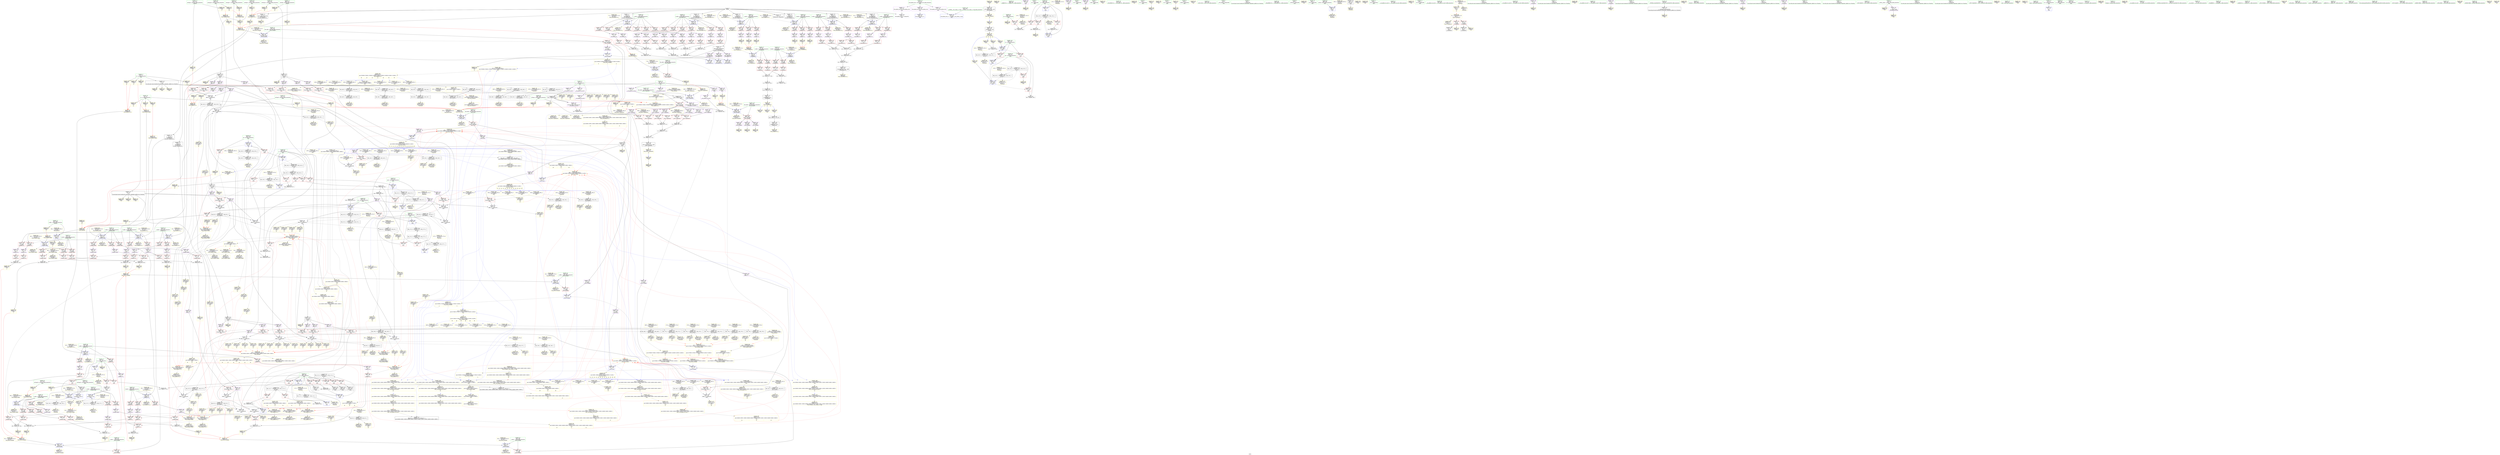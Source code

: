 digraph "SVFG" {
	label="SVFG";

	Node0x560ba46eebe0 [shape=record,color=grey,label="{NodeID: 0\nNullPtr}"];
	Node0x560ba46eebe0 -> Node0x560ba471ebd0[style=solid];
	Node0x560ba46eebe0 -> Node0x560ba471ecd0[style=solid];
	Node0x560ba46eebe0 -> Node0x560ba471eda0[style=solid];
	Node0x560ba46eebe0 -> Node0x560ba471ee70[style=solid];
	Node0x560ba46eebe0 -> Node0x560ba4724170[style=solid];
	Node0x560ba46eebe0 -> Node0x560ba4724240[style=solid];
	Node0x560ba46eebe0 -> Node0x560ba4724310[style=solid];
	Node0x560ba46eebe0 -> Node0x560ba47243e0[style=solid];
	Node0x560ba46eebe0 -> Node0x560ba47244b0[style=solid];
	Node0x560ba46eebe0 -> Node0x560ba4724580[style=solid];
	Node0x560ba46eebe0 -> Node0x560ba4724650[style=solid];
	Node0x560ba46eebe0 -> Node0x560ba4729fc0[style=solid];
	Node0x560ba478a620 [shape=record,color=yellow,style=double,label="{NodeID: 941\nRETMU(6V_2)\npts\{95 \}\nFun[_Z2eqRKdS0_]}"];
	Node0x560ba4734470 [shape=record,color=yellow,style=double,label="{NodeID: 775\n129V_1 = ENCHI(MR_129V_0)\npts\{533 \}\nFun[main]}"];
	Node0x560ba4734470 -> Node0x560ba4768480[style=dashed];
	Node0x560ba47432f0 [shape=record,color=yellow,style=double,label="{NodeID: 609\nARet(642)\nCS[]}"];
	Node0x560ba47432f0 -> Node0x560ba474be40[style=solid];
	Node0x560ba472b2a0 [shape=record,color=blue,label="{NodeID: 443\n358\<--357\ny11\<--sub10\n_Z4vectRK1CS1_\n}"];
	Node0x560ba472e730 [shape=record,color=red,label="{NodeID: 277\n170\<--158\nthis1\<--this.addr\n_ZN1CC2Eddd\n}"];
	Node0x560ba472e730 -> Node0x560ba4727690[style=solid];
	Node0x560ba472e730 -> Node0x560ba4727760[style=solid];
	Node0x560ba472e730 -> Node0x560ba4727830[style=solid];
	Node0x560ba471ecd0 [shape=record,color=black,label="{NodeID: 111\n119\<--3\nagg.result\<--dummyVal\n_ZmiRK1CS1_\n0th arg _ZmiRK1CS1_ }"];
	Node0x560ba471ecd0 -> Node0x560ba473d770[style=solid];
	Node0x560ba4791a90 [shape=record,color=yellow,style=double,label="{NodeID: 1052\nCSMU(139V_8)\npts\{310002 \}\nCS[]|{<s0>41}}"];
	Node0x560ba4791a90:s0 -> Node0x560ba476e5a0[style=dashed,color=red];
	Node0x560ba4786bb0 [shape=record,color=yellow,style=double,label="{NodeID: 886\nRETMU(54V_2)\npts\{340002 \}\nFun[main]}"];
	Node0x560ba476bb80 [shape=record,color=black,label="{NodeID: 720\nMR_148V_2 = PHI(MR_148V_3, MR_148V_1, )\npts\{5090002 \}\n}"];
	Node0x560ba476bb80 -> Node0x560ba4786e50[style=dashed];
	Node0x560ba476bb80 -> Node0x560ba478f9e0[style=dashed];
	Node0x560ba4740900 [shape=record,color=yellow,style=double,label="{NodeID: 554\nAPARM(35)\nCS[]}"];
	Node0x560ba4728530 [shape=record,color=red,label="{NodeID: 388\n661\<--536\n\<--ct\nmain\n}"];
	Node0x560ba4728530 -> Node0x560ba474bcc0[style=solid];
	Node0x560ba47239b0 [shape=record,color=purple,label="{NodeID: 222\n422\<--421\nz4\<--\n_Z4multRK1CS1_\n}"];
	Node0x560ba47239b0 -> Node0x560ba47329d0[style=solid];
	Node0x560ba471fe60 [shape=record,color=green,label="{NodeID: 56\n280\<--281\n_ZeqRK1CS1_\<--_ZeqRK1CS1__field_insensitive\n}"];
	Node0x560ba478e0f0 [shape=record,color=yellow,style=double,label="{NodeID: 997\nCSMU(81V_1)\npts\{250000 250001 250002 280000 280001 280002 310000 310001 310002 340000 340001 340002 \}\nCS[]|{<s0>12|<s1>12|<s2>12}}"];
	Node0x560ba478e0f0:s0 -> Node0x560ba4735e30[style=dashed,color=red];
	Node0x560ba478e0f0:s1 -> Node0x560ba4736000[style=dashed,color=red];
	Node0x560ba478e0f0:s2 -> Node0x560ba47361d0[style=dashed,color=red];
	Node0x560ba476dac0 [shape=record,color=yellow,style=double,label="{NodeID: 831\n46V_1 = ENCHI(MR_46V_0)\npts\{225 \}\nFun[_ZmlRK1CRKd]}"];
	Node0x560ba476dac0 -> Node0x560ba472ac20[style=dashed];
	Node0x560ba4748cc0 [shape=record,color=grey,label="{NodeID: 665\n206 = Binary(202, 205, )\n}"];
	Node0x560ba4748cc0 -> Node0x560ba473f3e0[style=solid];
	Node0x560ba473dc50 [shape=record,color=yellow,style=double,label="{NodeID: 499\nAPARM(518)\nCS[]|{<s0>36}}"];
	Node0x560ba473dc50:s0 -> Node0x560ba47441f0[style=solid,color=red];
	Node0x560ba47314b0 [shape=record,color=red,label="{NodeID: 333\n363\<--319\n\<--b.addr\n_Z4vectRK1CS1_\n}"];
	Node0x560ba47314b0 -> Node0x560ba47230c0[style=solid];
	Node0x560ba4726d10 [shape=record,color=purple,label="{NodeID: 167\n556\<--38\n\<--.str.9\nmain\n}"];
	Node0x560ba4726d10 -> Node0x560ba4740c40[style=solid];
	Node0x560ba4795bf0 [shape=record,color=yellow,style=double,label="{NodeID: 1108\n152V_3 = CSCHI(MR_152V_2)\npts\{5110001 \}\nCS[]}"];
	Node0x560ba4795bf0 -> Node0x560ba4729090[style=dashed];
	Node0x560ba4795bf0 -> Node0x560ba476c580[style=dashed];
	Node0x560ba4718fa0 [shape=record,color=green,label="{NodeID: 1\n4\<--1\n.str\<--dummyObj\nGlob }"];
	Node0x560ba478a700 [shape=record,color=yellow,style=double,label="{NodeID: 942\nRETMU(48V_2)\npts\{468 \}\nFun[_Z4testd]}"];
	Node0x560ba4734550 [shape=record,color=yellow,style=double,label="{NodeID: 776\n131V_1 = ENCHI(MR_131V_0)\npts\{535 \}\nFun[main]}"];
	Node0x560ba4734550 -> Node0x560ba4768980[style=dashed];
	Node0x560ba4743380 [shape=record,color=yellow,style=double,label="{NodeID: 610\nARet(644)\nCS[]}"];
	Node0x560ba4743380 -> Node0x560ba474be40[style=solid];
	Node0x560ba472b370 [shape=record,color=blue,label="{NodeID: 444\n375\<--374\nz19\<--sub18\n_Z4vectRK1CS1_\n}"];
	Node0x560ba472e800 [shape=record,color=red,label="{NodeID: 278\n172\<--160\n\<--_x.addr\n_ZN1CC2Eddd\n}"];
	Node0x560ba472e800 -> Node0x560ba472a740[style=solid];
	Node0x560ba471eda0 [shape=record,color=black,label="{NodeID: 112\n120\<--3\na\<--dummyVal\n_ZmiRK1CS1_\n1st arg _ZmiRK1CS1_ }"];
	Node0x560ba471eda0 -> Node0x560ba472a260[style=solid];
	Node0x560ba4791b70 [shape=record,color=yellow,style=double,label="{NodeID: 1053\nCSMU(50V_8)\npts\{340000 \}\nCS[]|{<s0>41}}"];
	Node0x560ba4791b70:s0 -> Node0x560ba476e300[style=dashed,color=red];
	Node0x560ba4786c90 [shape=record,color=yellow,style=double,label="{NodeID: 887\nRETMU(144V_2)\npts\{5090000 \}\nFun[main]}"];
	Node0x560ba476c080 [shape=record,color=black,label="{NodeID: 721\nMR_150V_2 = PHI(MR_150V_3, MR_150V_1, )\npts\{5110000 \}\n}"];
	Node0x560ba476c080 -> Node0x560ba4786f30[style=dashed];
	Node0x560ba476c080 -> Node0x560ba47901c0[style=dashed];
	Node0x560ba47409d0 [shape=record,color=yellow,style=double,label="{NodeID: 555\nAPARM(506)\nCS[]}"];
	Node0x560ba4728600 [shape=record,color=red,label="{NodeID: 389\n665\<--536\n\<--ct\nmain\n}"];
	Node0x560ba4728600 -> Node0x560ba473d360[style=solid];
	Node0x560ba4723a80 [shape=record,color=purple,label="{NodeID: 223\n433\<--432\narrayctor.next\<--arrayctor.cur\n__cxx_global_var_init.4\n}"];
	Node0x560ba4723a80 -> Node0x560ba47460a0[style=solid];
	Node0x560ba4723a80 -> Node0x560ba474b6c0[style=solid];
	Node0x560ba471ff60 [shape=record,color=green,label="{NodeID: 57\n285\<--286\na.addr\<--a.addr_field_insensitive\n_ZeqRK1CS1_\n}"];
	Node0x560ba471ff60 -> Node0x560ba47307b0[style=solid];
	Node0x560ba471ff60 -> Node0x560ba4730880[style=solid];
	Node0x560ba471ff60 -> Node0x560ba4730950[style=solid];
	Node0x560ba471ff60 -> Node0x560ba472ae90[style=solid];
	Node0x560ba478e2e0 [shape=record,color=yellow,style=double,label="{NodeID: 998\nCSMU(81V_1)\npts\{250000 250001 250002 280000 280001 280002 310000 310001 310002 340000 340001 340002 \}\nCS[]|{<s0>15|<s1>15|<s2>15}}"];
	Node0x560ba478e2e0:s0 -> Node0x560ba4735e30[style=dashed,color=red];
	Node0x560ba478e2e0:s1 -> Node0x560ba4736000[style=dashed,color=red];
	Node0x560ba478e2e0:s2 -> Node0x560ba47361d0[style=dashed,color=red];
	Node0x560ba476dba0 [shape=record,color=yellow,style=double,label="{NodeID: 832\n48V_1 = ENCHI(MR_48V_0)\npts\{468 \}\nFun[_ZmlRK1CRKd]}"];
	Node0x560ba476dba0 -> Node0x560ba472f9e0[style=dashed];
	Node0x560ba476dba0 -> Node0x560ba472fb80[style=dashed];
	Node0x560ba476dba0 -> Node0x560ba472fd20[style=dashed];
	Node0x560ba476dba0 -> Node0x560ba478a0b0[style=dashed];
	Node0x560ba4748e40 [shape=record,color=grey,label="{NodeID: 666\n102 = Binary(99, 101, )\n}"];
	Node0x560ba4748e40 -> Node0x560ba474b3c0[style=solid];
	Node0x560ba473dd20 [shape=record,color=yellow,style=double,label="{NodeID: 500\nAPARM(30)\nCS[]}"];
	Node0x560ba4731580 [shape=record,color=red,label="{NodeID: 334\n370\<--319\n\<--b.addr\n_Z4vectRK1CS1_\n}"];
	Node0x560ba4731580 -> Node0x560ba4723260[style=solid];
	Node0x560ba4726de0 [shape=record,color=purple,label="{NodeID: 168\n672\<--40\n\<--.str.10\nmain\n}"];
	Node0x560ba4726de0 -> Node0x560ba4742570[style=solid];
	Node0x560ba4795cd0 [shape=record,color=yellow,style=double,label="{NodeID: 1109\n154V_3 = CSCHI(MR_154V_2)\npts\{5110002 \}\nCS[]}"];
	Node0x560ba4795cd0 -> Node0x560ba4729160[style=dashed];
	Node0x560ba4795cd0 -> Node0x560ba476ca80[style=dashed];
	Node0x560ba46fdfe0 [shape=record,color=green,label="{NodeID: 2\n6\<--1\n.str.1\<--dummyObj\nGlob }"];
	Node0x560ba478a810 [shape=record,color=yellow,style=double,label="{NodeID: 943\nRETMU(100V_1)\npts\{340000 340001 340002 \}\nFun[_Z4testd]}"];
	Node0x560ba4734630 [shape=record,color=yellow,style=double,label="{NodeID: 777\n133V_1 = ENCHI(MR_133V_0)\npts\{537 \}\nFun[main]}"];
	Node0x560ba4734630 -> Node0x560ba4768e80[style=dashed];
	Node0x560ba4743410 [shape=record,color=yellow,style=double,label="{NodeID: 611\nARet(659)\nCS[]}"];
	Node0x560ba4743410 -> Node0x560ba473d290[style=solid];
	Node0x560ba472b440 [shape=record,color=blue,label="{NodeID: 445\n380\<--379\nthis.addr\<--this\n_ZN1CC2Ev\n}"];
	Node0x560ba472b440 -> Node0x560ba4732010[style=dashed];
	Node0x560ba472b440 -> Node0x560ba4787d90[style=dashed];
	Node0x560ba472e8d0 [shape=record,color=red,label="{NodeID: 279\n175\<--162\n\<--_y.addr\n_ZN1CC2Eddd\n}"];
	Node0x560ba472e8d0 -> Node0x560ba472a810[style=solid];
	Node0x560ba471ee70 [shape=record,color=black,label="{NodeID: 113\n121\<--3\nb\<--dummyVal\n_ZmiRK1CS1_\n2nd arg _ZmiRK1CS1_ }"];
	Node0x560ba471ee70 -> Node0x560ba472a330[style=solid];
	Node0x560ba4791c50 [shape=record,color=yellow,style=double,label="{NodeID: 1054\nCSMU(52V_8)\npts\{340001 \}\nCS[]|{<s0>41}}"];
	Node0x560ba4791c50:s0 -> Node0x560ba476e300[style=dashed,color=red];
	Node0x560ba4786d70 [shape=record,color=yellow,style=double,label="{NodeID: 888\nRETMU(146V_2)\npts\{5090001 \}\nFun[main]}"];
	Node0x560ba476c580 [shape=record,color=black,label="{NodeID: 722\nMR_152V_2 = PHI(MR_152V_3, MR_152V_1, )\npts\{5110001 \}\n}"];
	Node0x560ba476c580 -> Node0x560ba4787010[style=dashed];
	Node0x560ba476c580 -> Node0x560ba47902a0[style=dashed];
	Node0x560ba4740aa0 [shape=record,color=yellow,style=double,label="{NodeID: 556\nAPARM(552)\nCS[]}"];
	Node0x560ba47286d0 [shape=record,color=red,label="{NodeID: 390\n699\<--696\nthis1\<--this.addr\n_ZN1C4readEv\n}"];
	Node0x560ba47286d0 -> Node0x560ba472cb90[style=solid];
	Node0x560ba47286d0 -> Node0x560ba472cc60[style=solid];
	Node0x560ba47286d0 -> Node0x560ba472cd30[style=solid];
	Node0x560ba4723b50 [shape=record,color=purple,label="{NodeID: 224\n446\<--445\narrayctor.next\<--arrayctor.cur\n__cxx_global_var_init.5\n}"];
	Node0x560ba4723b50 -> Node0x560ba4745b00[style=solid];
	Node0x560ba4723b50 -> Node0x560ba474b9c0[style=solid];
	Node0x560ba4720030 [shape=record,color=green,label="{NodeID: 58\n287\<--288\nb.addr\<--b.addr_field_insensitive\n_ZeqRK1CS1_\n}"];
	Node0x560ba4720030 -> Node0x560ba4730a20[style=solid];
	Node0x560ba4720030 -> Node0x560ba4730af0[style=solid];
	Node0x560ba4720030 -> Node0x560ba4730bc0[style=solid];
	Node0x560ba4720030 -> Node0x560ba472af60[style=solid];
	Node0x560ba478e4d0 [shape=record,color=yellow,style=double,label="{NodeID: 999\nCSMU(81V_1)\npts\{250000 250001 250002 280000 280001 280002 310000 310001 310002 340000 340001 340002 \}\nCS[]|{<s0>16|<s1>16|<s2>16}}"];
	Node0x560ba478e4d0:s0 -> Node0x560ba4735e30[style=dashed,color=red];
	Node0x560ba478e4d0:s1 -> Node0x560ba4736000[style=dashed,color=red];
	Node0x560ba478e4d0:s2 -> Node0x560ba47361d0[style=dashed,color=red];
	Node0x560ba476dc80 [shape=record,color=yellow,style=double,label="{NodeID: 833\n50V_1 = ENCHI(MR_50V_0)\npts\{340000 \}\nFun[_ZmlRK1CRKd]}"];
	Node0x560ba476dc80 -> Node0x560ba472f910[style=dashed];
	Node0x560ba476dc80 -> Node0x560ba478a190[style=dashed];
	Node0x560ba4748fc0 [shape=record,color=grey,label="{NodeID: 667\n550 = Binary(549, 551, )\n}"];
	Node0x560ba4748fc0 -> Node0x560ba4740b70[style=solid];
	Node0x560ba473ddf0 [shape=record,color=yellow,style=double,label="{NodeID: 501\nAPARM(606)\nCS[]}"];
	Node0x560ba4731650 [shape=record,color=red,label="{NodeID: 335\n328\<--327\n\<--y\n_Z4vectRK1CS1_\n}"];
	Node0x560ba4731650 -> Node0x560ba4748840[style=solid];
	Node0x560ba4726eb0 [shape=record,color=purple,label="{NodeID: 169\n746\<--42\nllvm.global_ctors_0\<--llvm.global_ctors\nGlob }"];
	Node0x560ba4726eb0 -> Node0x560ba4729dc0[style=solid];
	Node0x560ba4795db0 [shape=record,color=yellow,style=double,label="{NodeID: 1110\n180V_4 = CSCHI(MR_180V_3)\npts\{250000 250001 250002 280000 280001 280002 \}\nCS[]}"];
	Node0x560ba4795db0 -> Node0x560ba4771390[style=dashed];
	Node0x560ba4795db0 -> Node0x560ba478d750[style=dashed];
	Node0x560ba4795db0 -> Node0x560ba4790dd0[style=dashed];
	Node0x560ba4795db0 -> Node0x560ba4791740[style=dashed];
	Node0x560ba4795db0 -> Node0x560ba4791e10[style=dashed];
	Node0x560ba4795db0 -> Node0x560ba47924e0[style=dashed];
	Node0x560ba4795db0 -> Node0x560ba4792bb0[style=dashed];
	Node0x560ba46fe070 [shape=record,color=green,label="{NodeID: 3\n8\<--1\nstdin\<--dummyObj\nGlob }"];
	Node0x560ba478a8f0 [shape=record,color=yellow,style=double,label="{NodeID: 944\nRETMU(75V_2)\npts\{4700000 4700001 4700002 \}\nFun[_Z4testd]}"];
	Node0x560ba4734710 [shape=record,color=yellow,style=double,label="{NodeID: 778\n135V_1 = ENCHI(MR_135V_0)\npts\{310000 \}\nFun[main]}"];
	Node0x560ba4734710 -> Node0x560ba4769380[style=dashed];
	Node0x560ba47434a0 [shape=record,color=yellow,style=double,label="{NodeID: 612\nARet(673)\nCS[]}"];
	Node0x560ba472b510 [shape=record,color=blue,label="{NodeID: 446\n384\<--386\nz\<--\n_ZN1CC2Ev\n}"];
	Node0x560ba472b510 -> Node0x560ba4788240[style=dashed];
	Node0x560ba472e9a0 [shape=record,color=red,label="{NodeID: 280\n178\<--164\n\<--_z.addr\n_ZN1CC2Eddd\n}"];
	Node0x560ba472e9a0 -> Node0x560ba472a8e0[style=solid];
	Node0x560ba4724170 [shape=record,color=black,label="{NodeID: 114\n283\<--3\na\<--dummyVal\n_ZeqRK1CS1_\n0th arg _ZeqRK1CS1_ }"];
	Node0x560ba4724170 -> Node0x560ba472ae90[style=solid];
	Node0x560ba4791d30 [shape=record,color=yellow,style=double,label="{NodeID: 1055\nCSMU(54V_8)\npts\{340002 \}\nCS[]|{<s0>41}}"];
	Node0x560ba4791d30:s0 -> Node0x560ba476e300[style=dashed,color=red];
	Node0x560ba4786e50 [shape=record,color=yellow,style=double,label="{NodeID: 889\nRETMU(148V_2)\npts\{5090002 \}\nFun[main]}"];
	Node0x560ba476ca80 [shape=record,color=black,label="{NodeID: 723\nMR_154V_2 = PHI(MR_154V_3, MR_154V_1, )\npts\{5110002 \}\n}"];
	Node0x560ba476ca80 -> Node0x560ba47870f0[style=dashed];
	Node0x560ba476ca80 -> Node0x560ba4790380[style=dashed];
	Node0x560ba4740b70 [shape=record,color=yellow,style=double,label="{NodeID: 557\nAPARM(550)\nCS[]}"];
	Node0x560ba47287a0 [shape=record,color=red,label="{NodeID: 391\n716\<--713\nthis1\<--this.addr\n_ZN1C7sqrDistEv\n}"];
	Node0x560ba47287a0 -> Node0x560ba472ce00[style=solid];
	Node0x560ba47287a0 -> Node0x560ba472ced0[style=solid];
	Node0x560ba47287a0 -> Node0x560ba472cfa0[style=solid];
	Node0x560ba47287a0 -> Node0x560ba472d070[style=solid];
	Node0x560ba47287a0 -> Node0x560ba472d140[style=solid];
	Node0x560ba47287a0 -> Node0x560ba472d210[style=solid];
	Node0x560ba4723c20 [shape=record,color=purple,label="{NodeID: 225\n750\<--561\noffset_0\<--\n}"];
	Node0x560ba4723c20 -> Node0x560ba4728d50[style=solid];
	Node0x560ba4720100 [shape=record,color=green,label="{NodeID: 59\n311\<--312\n_Z4vectRK1CS1_\<--_Z4vectRK1CS1__field_insensitive\n}"];
	Node0x560ba478e6c0 [shape=record,color=yellow,style=double,label="{NodeID: 1000\nCSMU(48V_2)\npts\{468 \}\nCS[]|{<s0>17}}"];
	Node0x560ba478e6c0:s0 -> Node0x560ba476dba0[style=dashed,color=red];
	Node0x560ba476dd60 [shape=record,color=yellow,style=double,label="{NodeID: 834\n52V_1 = ENCHI(MR_52V_0)\npts\{340001 \}\nFun[_ZmlRK1CRKd]}"];
	Node0x560ba476dd60 -> Node0x560ba472fab0[style=dashed];
	Node0x560ba476dd60 -> Node0x560ba478a270[style=dashed];
	Node0x560ba4749140 [shape=record,color=grey,label="{NodeID: 668\n339 = Binary(335, 338, )\n}"];
	Node0x560ba4749140 -> Node0x560ba4749440[style=solid];
	Node0x560ba473dec0 [shape=record,color=yellow,style=double,label="{NodeID: 502\nAPARM(563)\nCS[]}"];
	Node0x560ba4731720 [shape=record,color=red,label="{NodeID: 336\n331\<--330\n\<--z\n_Z4vectRK1CS1_\n}"];
	Node0x560ba4731720 -> Node0x560ba4748840[style=solid];
	Node0x560ba4726fb0 [shape=record,color=purple,label="{NodeID: 170\n747\<--42\nllvm.global_ctors_1\<--llvm.global_ctors\nGlob }"];
	Node0x560ba4726fb0 -> Node0x560ba4729ec0[style=solid];
	Node0x560ba4795ec0 [shape=record,color=yellow,style=double,label="{NodeID: 1111\n156V_4 = CSCHI(MR_156V_3)\npts\{5130000 \}\nCS[]}"];
	Node0x560ba4795ec0 -> Node0x560ba4729230[style=dashed];
	Node0x560ba4795ec0 -> Node0x560ba4773bc0[style=dashed];
	Node0x560ba46fd0f0 [shape=record,color=green,label="{NodeID: 4\n9\<--1\n.str.2\<--dummyObj\nGlob }"];
	Node0x560ba478a9d0 [shape=record,color=yellow,style=double,label="{NodeID: 945\nRETMU(56V_2)\npts\{4720000 4720001 4720002 \}\nFun[_Z4testd]}"];
	Node0x560ba47347f0 [shape=record,color=yellow,style=double,label="{NodeID: 779\n137V_1 = ENCHI(MR_137V_0)\npts\{310001 \}\nFun[main]}"];
	Node0x560ba47347f0 -> Node0x560ba4769880[style=dashed];
	Node0x560ba4743530 [shape=record,color=yellow,style=double,label="{NodeID: 613\nARet(701)\nCS[]}"];
	Node0x560ba4743530 -> Node0x560ba4742980[style=solid];
	Node0x560ba472b5e0 [shape=record,color=blue,label="{NodeID: 447\n387\<--386\ny\<--\n_ZN1CC2Ev\n}"];
	Node0x560ba472b5e0 -> Node0x560ba4788070[style=dashed];
	Node0x560ba472ea70 [shape=record,color=red,label="{NodeID: 281\n193\<--187\n\<--a.addr\n_ZplRK1CS1_\n}"];
	Node0x560ba472ea70 -> Node0x560ba4727900[style=solid];
	Node0x560ba4724240 [shape=record,color=black,label="{NodeID: 115\n284\<--3\nb\<--dummyVal\n_ZeqRK1CS1_\n1st arg _ZeqRK1CS1_ }"];
	Node0x560ba4724240 -> Node0x560ba472af60[style=solid];
	Node0x560ba4791e10 [shape=record,color=yellow,style=double,label="{NodeID: 1056\nCSMU(180V_4)\npts\{250000 250001 250002 280000 280001 280002 \}\nCS[]|{<s0>41}}"];
	Node0x560ba4791e10:s0 -> Node0x560ba476e5a0[style=dashed,color=red];
	Node0x560ba4786f30 [shape=record,color=yellow,style=double,label="{NodeID: 890\nRETMU(150V_2)\npts\{5110000 \}\nFun[main]}"];
	Node0x560ba476cf80 [shape=record,color=black,label="{NodeID: 724\nMR_156V_2 = PHI(MR_156V_3, MR_156V_1, )\npts\{5130000 \}\n}"];
	Node0x560ba476cf80 -> Node0x560ba4773bc0[style=dashed];
	Node0x560ba476cf80 -> Node0x560ba47871d0[style=dashed];
	Node0x560ba4740c40 [shape=record,color=yellow,style=double,label="{NodeID: 558\nAPARM(556)\nCS[]}"];
	Node0x560ba4728870 [shape=record,color=red,label="{NodeID: 392\n718\<--717\n\<--x\n_ZN1C7sqrDistEv\n}"];
	Node0x560ba4728870 -> Node0x560ba474aac0[style=solid];
	Node0x560ba4723cf0 [shape=record,color=purple,label="{NodeID: 226\n753\<--561\noffset_1\<--\n}"];
	Node0x560ba4723cf0 -> Node0x560ba4728e20[style=solid];
	Node0x560ba4720200 [shape=record,color=green,label="{NodeID: 60\n317\<--318\na.addr\<--a.addr_field_insensitive\n_Z4vectRK1CS1_\n}"];
	Node0x560ba4720200 -> Node0x560ba4730c90[style=solid];
	Node0x560ba4720200 -> Node0x560ba4730d60[style=solid];
	Node0x560ba4720200 -> Node0x560ba4730e30[style=solid];
	Node0x560ba4720200 -> Node0x560ba4730f00[style=solid];
	Node0x560ba4720200 -> Node0x560ba4730fd0[style=solid];
	Node0x560ba4720200 -> Node0x560ba47310a0[style=solid];
	Node0x560ba4720200 -> Node0x560ba472b030[style=solid];
	Node0x560ba478e820 [shape=record,color=yellow,style=double,label="{NodeID: 1001\nCSMU(100V_1)\npts\{340000 340001 340002 \}\nCS[]|{<s0>17|<s1>17|<s2>17}}"];
	Node0x560ba478e820:s0 -> Node0x560ba476dc80[style=dashed,color=red];
	Node0x560ba478e820:s1 -> Node0x560ba476dd60[style=dashed,color=red];
	Node0x560ba478e820:s2 -> Node0x560ba476de40[style=dashed,color=red];
	Node0x560ba476de40 [shape=record,color=yellow,style=double,label="{NodeID: 835\n54V_1 = ENCHI(MR_54V_0)\npts\{340002 \}\nFun[_ZmlRK1CRKd]}"];
	Node0x560ba476de40 -> Node0x560ba472fc50[style=dashed];
	Node0x560ba476de40 -> Node0x560ba478a350[style=dashed];
	Node0x560ba47492c0 [shape=record,color=grey,label="{NodeID: 669\n416 = Binary(412, 415, )\n}"];
	Node0x560ba47492c0 -> Node0x560ba47495c0[style=solid];
	Node0x560ba473df90 [shape=record,color=yellow,style=double,label="{NodeID: 503\nAPARM(114)\nCS[]}"];
	Node0x560ba47317f0 [shape=record,color=red,label="{NodeID: 337\n335\<--334\n\<--z1\n_Z4vectRK1CS1_\n}"];
	Node0x560ba47317f0 -> Node0x560ba4749140[style=solid];
	Node0x560ba47270b0 [shape=record,color=purple,label="{NodeID: 171\n748\<--42\nllvm.global_ctors_2\<--llvm.global_ctors\nGlob }"];
	Node0x560ba47270b0 -> Node0x560ba4729fc0[style=solid];
	Node0x560ba4796020 [shape=record,color=yellow,style=double,label="{NodeID: 1112\n158V_4 = CSCHI(MR_158V_3)\npts\{5130001 \}\nCS[]}"];
	Node0x560ba4796020 -> Node0x560ba4729300[style=dashed];
	Node0x560ba4796020 -> Node0x560ba47740c0[style=dashed];
	Node0x560ba46fd180 [shape=record,color=green,label="{NodeID: 5\n11\<--1\n.str.3\<--dummyObj\nGlob }"];
	Node0x560ba478aab0 [shape=record,color=yellow,style=double,label="{NodeID: 946\nRETMU(104V_1)\npts\{250000 250001 250002 280000 280001 280002 310000 310001 310002 \}\nFun[_Z4testd]}"];
	Node0x560ba47348d0 [shape=record,color=yellow,style=double,label="{NodeID: 780\n139V_1 = ENCHI(MR_139V_0)\npts\{310002 \}\nFun[main]}"];
	Node0x560ba47348d0 -> Node0x560ba4769d80[style=dashed];
	Node0x560ba47435c0 [shape=record,color=yellow,style=double,label="{NodeID: 614\nARet(705)\nCS[]}"];
	Node0x560ba47435c0 -> Node0x560ba4742b20[style=solid];
	Node0x560ba472b6b0 [shape=record,color=blue,label="{NodeID: 448\n389\<--386\nx\<--\n_ZN1CC2Ev\n}"];
	Node0x560ba472b6b0 -> Node0x560ba4787ea0[style=dashed];
	Node0x560ba472eb40 [shape=record,color=red,label="{NodeID: 282\n200\<--187\n\<--a.addr\n_ZplRK1CS1_\n}"];
	Node0x560ba472eb40 -> Node0x560ba4727aa0[style=solid];
	Node0x560ba4724310 [shape=record,color=black,label="{NodeID: 116\n314\<--3\nagg.result\<--dummyVal\n_Z4vectRK1CS1_\n0th arg _Z4vectRK1CS1_ }"];
	Node0x560ba4724310 -> Node0x560ba4722700[style=solid];
	Node0x560ba4724310 -> Node0x560ba47227d0[style=solid];
	Node0x560ba4724310 -> Node0x560ba47228a0[style=solid];
	Node0x560ba4724310 -> Node0x560ba473ff40[style=solid];
	Node0x560ba4791f20 [shape=record,color=yellow,style=double,label="{NodeID: 1057\nCSMU(135V_8)\npts\{310000 \}\nCS[]|{<s0>42}}"];
	Node0x560ba4791f20:s0 -> Node0x560ba476e5a0[style=dashed,color=red];
	Node0x560ba4787010 [shape=record,color=yellow,style=double,label="{NodeID: 891\nRETMU(152V_2)\npts\{5110001 \}\nFun[main]}"];
	Node0x560ba476d480 [shape=record,color=black,label="{NodeID: 725\nMR_158V_2 = PHI(MR_158V_3, MR_158V_1, )\npts\{5130001 \}\n}"];
	Node0x560ba476d480 -> Node0x560ba47740c0[style=dashed];
	Node0x560ba476d480 -> Node0x560ba47872b0[style=dashed];
	Node0x560ba4740d10 [shape=record,color=yellow,style=double,label="{NodeID: 559\nAPARM(18)\nCS[]}"];
	Node0x560ba4728940 [shape=record,color=red,label="{NodeID: 393\n720\<--719\n\<--x2\n_ZN1C7sqrDistEv\n}"];
	Node0x560ba4728940 -> Node0x560ba474aac0[style=solid];
	Node0x560ba4723dc0 [shape=record,color=purple,label="{NodeID: 227\n756\<--561\noffset_2\<--\n}"];
	Node0x560ba4723dc0 -> Node0x560ba4728ef0[style=solid];
	Node0x560ba47202d0 [shape=record,color=green,label="{NodeID: 61\n319\<--320\nb.addr\<--b.addr_field_insensitive\n_Z4vectRK1CS1_\n}"];
	Node0x560ba47202d0 -> Node0x560ba4731170[style=solid];
	Node0x560ba47202d0 -> Node0x560ba4731240[style=solid];
	Node0x560ba47202d0 -> Node0x560ba4731310[style=solid];
	Node0x560ba47202d0 -> Node0x560ba47313e0[style=solid];
	Node0x560ba47202d0 -> Node0x560ba47314b0[style=solid];
	Node0x560ba47202d0 -> Node0x560ba4731580[style=solid];
	Node0x560ba47202d0 -> Node0x560ba472b100[style=solid];
	Node0x560ba478e900 [shape=record,color=yellow,style=double,label="{NodeID: 1002\nCSMU(56V_1)\npts\{4720000 4720001 4720002 \}\nCS[]|{<s0>17}}"];
	Node0x560ba478e900:s0 -> Node0x560ba476df20[style=dashed,color=red];
	Node0x560ba476df20 [shape=record,color=yellow,style=double,label="{NodeID: 836\n56V_1 = ENCHI(MR_56V_0)\npts\{4720000 4720001 4720002 \}\nFun[_ZmlRK1CRKd]}"];
	Node0x560ba476df20 -> Node0x560ba478df90[style=dashed];
	Node0x560ba4749440 [shape=record,color=grey,label="{NodeID: 670\n340 = Binary(332, 339, )\n}"];
	Node0x560ba4749440 -> Node0x560ba472b1d0[style=solid];
	Node0x560ba473e060 [shape=record,color=yellow,style=double,label="{NodeID: 504\nAPARM(520)\nCS[]|{<s0>38}}"];
	Node0x560ba473e060:s0 -> Node0x560ba4744010[style=solid,color=red];
	Node0x560ba47318c0 [shape=record,color=red,label="{NodeID: 338\n338\<--337\n\<--y2\n_Z4vectRK1CS1_\n}"];
	Node0x560ba47318c0 -> Node0x560ba4749140[style=solid];
	Node0x560ba47271b0 [shape=record,color=purple,label="{NodeID: 172\n129\<--128\nx\<--\n_ZmiRK1CS1_\n}"];
	Node0x560ba47271b0 -> Node0x560ba472e250[style=solid];
	Node0x560ba4796100 [shape=record,color=yellow,style=double,label="{NodeID: 1113\n160V_4 = CSCHI(MR_160V_3)\npts\{5130002 \}\nCS[]}"];
	Node0x560ba4796100 -> Node0x560ba47293d0[style=dashed];
	Node0x560ba4796100 -> Node0x560ba47745c0[style=dashed];
	Node0x560ba46fd210 [shape=record,color=green,label="{NodeID: 6\n13\<--1\nstdout\<--dummyObj\nGlob }"];
	Node0x560ba478abf0 [shape=record,color=yellow,style=double,label="{NodeID: 947\nRETMU(73V_2)\npts\{483 \}\nFun[_ZN1C4distEv]}"];
	Node0x560ba47349b0 [shape=record,color=yellow,style=double,label="{NodeID: 781\n50V_1 = ENCHI(MR_50V_0)\npts\{340000 \}\nFun[main]}"];
	Node0x560ba47349b0 -> Node0x560ba476a280[style=dashed];
	Node0x560ba4743650 [shape=record,color=yellow,style=double,label="{NodeID: 615\nARet(707)\nCS[]}"];
	Node0x560ba472b780 [shape=record,color=blue,label="{NodeID: 449\n397\<--395\na.addr\<--a\n_Z4multRK1CS1_\n}"];
	Node0x560ba472b780 -> Node0x560ba47320e0[style=dashed];
	Node0x560ba472b780 -> Node0x560ba47321b0[style=dashed];
	Node0x560ba472b780 -> Node0x560ba4732280[style=dashed];
	Node0x560ba472b780 -> Node0x560ba478af80[style=dashed];
	Node0x560ba472ec10 [shape=record,color=red,label="{NodeID: 283\n207\<--187\n\<--a.addr\n_ZplRK1CS1_\n}"];
	Node0x560ba472ec10 -> Node0x560ba4727c40[style=solid];
	Node0x560ba47243e0 [shape=record,color=black,label="{NodeID: 117\n315\<--3\na\<--dummyVal\n_Z4vectRK1CS1_\n1st arg _Z4vectRK1CS1_ }"];
	Node0x560ba47243e0 -> Node0x560ba472b030[style=solid];
	Node0x560ba4792080 [shape=record,color=yellow,style=double,label="{NodeID: 1058\nCSMU(137V_8)\npts\{310001 \}\nCS[]|{<s0>42}}"];
	Node0x560ba4792080:s0 -> Node0x560ba476e5a0[style=dashed,color=red];
	Node0x560ba47870f0 [shape=record,color=yellow,style=double,label="{NodeID: 892\nRETMU(154V_2)\npts\{5110002 \}\nFun[main]}"];
	Node0x560ba4764e80 [shape=record,color=black,label="{NodeID: 726\nMR_160V_2 = PHI(MR_160V_3, MR_160V_1, )\npts\{5130002 \}\n}"];
	Node0x560ba4764e80 -> Node0x560ba47745c0[style=dashed];
	Node0x560ba4764e80 -> Node0x560ba4787390[style=dashed];
	Node0x560ba4740de0 [shape=record,color=yellow,style=double,label="{NodeID: 560\nAPARM(508)\nCS[]|{<s0>26}}"];
	Node0x560ba4740de0:s0 -> Node0x560ba4743890[style=solid,color=red];
	Node0x560ba4728a10 [shape=record,color=red,label="{NodeID: 394\n723\<--722\n\<--y\n_ZN1C7sqrDistEv\n}"];
	Node0x560ba4728a10 -> Node0x560ba474a4c0[style=solid];
	Node0x560ba4723e90 [shape=record,color=purple,label="{NodeID: 228\n759\<--567\noffset_0\<--\n}"];
	Node0x560ba4723e90 -> Node0x560ba4728fc0[style=solid];
	Node0x560ba47203a0 [shape=record,color=green,label="{NodeID: 62\n324\<--325\n_ZN1CC2Ev\<--_ZN1CC2Ev_field_insensitive\n}"];
	Node0x560ba478e9e0 [shape=record,color=yellow,style=double,label="{NodeID: 1003\nCSMU(100V_1)\npts\{340000 340001 340002 \}\nCS[]|{<s0>18|<s1>18|<s2>18}}"];
	Node0x560ba478e9e0:s0 -> Node0x560ba4783eb0[style=dashed,color=red];
	Node0x560ba478e9e0:s1 -> Node0x560ba4783fc0[style=dashed,color=red];
	Node0x560ba478e9e0:s2 -> Node0x560ba47840d0[style=dashed,color=red];
	Node0x560ba476e000 [shape=record,color=yellow,style=double,label="{NodeID: 837\n4V_1 = ENCHI(MR_4V_0)\npts\{93 \}\nFun[_Z2eqRKdS0_]}"];
	Node0x560ba476e000 -> Node0x560ba472a0c0[style=dashed];
	Node0x560ba47495c0 [shape=record,color=grey,label="{NodeID: 671\n417 = Binary(409, 416, )\n}"];
	Node0x560ba47495c0 -> Node0x560ba47489c0[style=solid];
	Node0x560ba473e130 [shape=record,color=yellow,style=double,label="{NodeID: 505\nAPARM(32)\nCS[]|{<s0>38}}"];
	Node0x560ba473e130:s0 -> Node0x560ba47440d0[style=solid,color=red];
	Node0x560ba4731990 [shape=record,color=red,label="{NodeID: 339\n345\<--344\n\<--z4\n_Z4vectRK1CS1_\n}"];
	Node0x560ba4731990 -> Node0x560ba4747640[style=solid];
	Node0x560ba4727280 [shape=record,color=purple,label="{NodeID: 173\n132\<--131\nx1\<--\n_ZmiRK1CS1_\n}"];
	Node0x560ba4727280 -> Node0x560ba472e320[style=solid];
	Node0x560ba47961e0 [shape=record,color=yellow,style=double,label="{NodeID: 1114\n162V_4 = CSCHI(MR_162V_3)\npts\{5150000 \}\nCS[]}"];
	Node0x560ba47961e0 -> Node0x560ba47294a0[style=dashed];
	Node0x560ba47961e0 -> Node0x560ba4774ac0[style=dashed];
	Node0x560ba46fd2a0 [shape=record,color=green,label="{NodeID: 7\n17\<--1\n__dso_handle\<--dummyObj\nGlob }"];
	Node0x560ba478ad00 [shape=record,color=yellow,style=double,label="{NodeID: 948\nRETMU(75V_1)\npts\{4700000 4700001 4700002 \}\nFun[_ZN1C4distEv]}"];
	Node0x560ba4734a90 [shape=record,color=yellow,style=double,label="{NodeID: 782\n52V_1 = ENCHI(MR_52V_0)\npts\{340001 \}\nFun[main]}"];
	Node0x560ba4734a90 -> Node0x560ba476a780[style=dashed];
	Node0x560ba4406970 [shape=record,color=yellow,style=double,label="{NodeID: 616\nFPARM(695)\nFun[_ZN1C4readEv]}"];
	Node0x560ba4406970 -> Node0x560ba473d5d0[style=solid];
	Node0x560ba472b850 [shape=record,color=blue,label="{NodeID: 450\n399\<--396\nb.addr\<--b\n_Z4multRK1CS1_\n}"];
	Node0x560ba472b850 -> Node0x560ba4732350[style=dashed];
	Node0x560ba472b850 -> Node0x560ba4732420[style=dashed];
	Node0x560ba472b850 -> Node0x560ba47324f0[style=dashed];
	Node0x560ba472b850 -> Node0x560ba478b090[style=dashed];
	Node0x560ba472ece0 [shape=record,color=red,label="{NodeID: 284\n196\<--189\n\<--b.addr\n_ZplRK1CS1_\n}"];
	Node0x560ba472ece0 -> Node0x560ba47279d0[style=solid];
	Node0x560ba47244b0 [shape=record,color=black,label="{NodeID: 118\n316\<--3\nb\<--dummyVal\n_Z4vectRK1CS1_\n2nd arg _Z4vectRK1CS1_ }"];
	Node0x560ba47244b0 -> Node0x560ba472b100[style=solid];
	Node0x560ba4792160 [shape=record,color=yellow,style=double,label="{NodeID: 1059\nCSMU(139V_8)\npts\{310002 \}\nCS[]|{<s0>42}}"];
	Node0x560ba4792160:s0 -> Node0x560ba476e5a0[style=dashed,color=red];
	Node0x560ba47871d0 [shape=record,color=yellow,style=double,label="{NodeID: 893\nRETMU(156V_2)\npts\{5130000 \}\nFun[main]}"];
	Node0x560ba4765380 [shape=record,color=black,label="{NodeID: 727\nMR_162V_2 = PHI(MR_162V_3, MR_162V_1, )\npts\{5150000 \}\n}"];
	Node0x560ba4765380 -> Node0x560ba4774ac0[style=dashed];
	Node0x560ba4765380 -> Node0x560ba4787470[style=dashed];
	Node0x560ba4740eb0 [shape=record,color=yellow,style=double,label="{NodeID: 561\nAPARM(30)\nCS[]}"];
	Node0x560ba4728ae0 [shape=record,color=red,label="{NodeID: 395\n725\<--724\n\<--y3\n_ZN1C7sqrDistEv\n}"];
	Node0x560ba4728ae0 -> Node0x560ba474a4c0[style=solid];
	Node0x560ba4723f60 [shape=record,color=purple,label="{NodeID: 229\n762\<--567\noffset_1\<--\n}"];
	Node0x560ba4723f60 -> Node0x560ba4729090[style=solid];
	Node0x560ba47204a0 [shape=record,color=green,label="{NodeID: 63\n380\<--381\nthis.addr\<--this.addr_field_insensitive\n_ZN1CC2Ev\n}"];
	Node0x560ba47204a0 -> Node0x560ba4732010[style=solid];
	Node0x560ba47204a0 -> Node0x560ba472b440[style=solid];
	Node0x560ba478eb40 [shape=record,color=yellow,style=double,label="{NodeID: 1004\nCSMU(75V_1)\npts\{4700000 4700001 4700002 \}\nCS[]|{<s0>18}}"];
	Node0x560ba478eb40:s0 -> Node0x560ba47845a0[style=dashed,color=red];
	Node0x560ba476e110 [shape=record,color=yellow,style=double,label="{NodeID: 838\n6V_1 = ENCHI(MR_6V_0)\npts\{95 \}\nFun[_Z2eqRKdS0_]}"];
	Node0x560ba476e110 -> Node0x560ba472a190[style=dashed];
	Node0x560ba4749740 [shape=record,color=grey,label="{NodeID: 672\n110 = Binary(107, 109, )\n}"];
	Node0x560ba4749740 -> Node0x560ba474b540[style=solid];
	Node0x560ba473e200 [shape=record,color=yellow,style=double,label="{NodeID: 506\nAPARM(522)\nCS[]|{<s0>38}}"];
	Node0x560ba473e200:s0 -> Node0x560ba47441f0[style=solid,color=red];
	Node0x560ba4731a60 [shape=record,color=red,label="{NodeID: 340\n348\<--347\n\<--x5\n_Z4vectRK1CS1_\n}"];
	Node0x560ba4731a60 -> Node0x560ba4747640[style=solid];
	Node0x560ba4727350 [shape=record,color=purple,label="{NodeID: 174\n136\<--135\ny\<--\n_ZmiRK1CS1_\n}"];
	Node0x560ba4727350 -> Node0x560ba472e3f0[style=solid];
	Node0x560ba4796340 [shape=record,color=yellow,style=double,label="{NodeID: 1115\n164V_4 = CSCHI(MR_164V_3)\npts\{5150001 \}\nCS[]}"];
	Node0x560ba4796340 -> Node0x560ba4729570[style=dashed];
	Node0x560ba4796340 -> Node0x560ba4774fc0[style=dashed];
	Node0x560ba46fd330 [shape=record,color=green,label="{NodeID: 8\n19\<--1\n\<--dummyObj\nCan only get source location for instruction, argument, global var or function.}"];
	Node0x560ba478ade0 [shape=record,color=yellow,style=double,label="{NodeID: 949\nRETMU(81V_2)\npts\{250000 250001 250002 280000 280001 280002 310000 310001 310002 340000 340001 340002 \}\nFun[__cxx_global_var_init.7]|{<s0>52}}"];
	Node0x560ba478ade0:s0 -> Node0x560ba4796ad0[style=dashed,color=blue];
	Node0x560ba4734b70 [shape=record,color=yellow,style=double,label="{NodeID: 783\n54V_1 = ENCHI(MR_54V_0)\npts\{340002 \}\nFun[main]}"];
	Node0x560ba4734b70 -> Node0x560ba476ac80[style=dashed];
	Node0x560ba4743890 [shape=record,color=yellow,style=double,label="{NodeID: 617\nFPARM(379)\nFun[_ZN1CC2Ev]}"];
	Node0x560ba4743890 -> Node0x560ba472b440[style=solid];
	Node0x560ba472b920 [shape=record,color=blue,label="{NodeID: 451\n467\<--466\nt.addr\<--t\n_Z4testd\n}"];
	Node0x560ba472b920 -> Node0x560ba478a700[style=dashed];
	Node0x560ba472b920 -> Node0x560ba478e6c0[style=dashed];
	Node0x560ba472edb0 [shape=record,color=red,label="{NodeID: 285\n203\<--189\n\<--b.addr\n_ZplRK1CS1_\n}"];
	Node0x560ba472edb0 -> Node0x560ba4727b70[style=solid];
	Node0x560ba4724580 [shape=record,color=black,label="{NodeID: 119\n395\<--3\na\<--dummyVal\n_Z4multRK1CS1_\n0th arg _Z4multRK1CS1_ }"];
	Node0x560ba4724580 -> Node0x560ba472b780[style=solid];
	Node0x560ba4792240 [shape=record,color=yellow,style=double,label="{NodeID: 1060\nCSMU(50V_8)\npts\{340000 \}\nCS[]|{<s0>42}}"];
	Node0x560ba4792240:s0 -> Node0x560ba476e300[style=dashed,color=red];
	Node0x560ba47872b0 [shape=record,color=yellow,style=double,label="{NodeID: 894\nRETMU(158V_2)\npts\{5130001 \}\nFun[main]}"];
	Node0x560ba4765470 [shape=record,color=black,label="{NodeID: 728\nMR_164V_2 = PHI(MR_164V_3, MR_164V_1, )\npts\{5150001 \}\n}"];
	Node0x560ba4765470 -> Node0x560ba4774fc0[style=dashed];
	Node0x560ba4765470 -> Node0x560ba4787580[style=dashed];
	Node0x560ba4740f80 [shape=record,color=yellow,style=double,label="{NodeID: 562\nAPARM(561)\nCS[]}"];
	Node0x560ba4728bb0 [shape=record,color=red,label="{NodeID: 396\n729\<--728\n\<--z\n_ZN1C7sqrDistEv\n}"];
	Node0x560ba4728bb0 -> Node0x560ba474a040[style=solid];
	Node0x560ba4724030 [shape=record,color=purple,label="{NodeID: 230\n765\<--567\noffset_2\<--\n}"];
	Node0x560ba4724030 -> Node0x560ba4729160[style=solid];
	Node0x560ba4720570 [shape=record,color=green,label="{NodeID: 64\n392\<--393\n_Z4multRK1CS1_\<--_Z4multRK1CS1__field_insensitive\n}"];
	Node0x560ba478ec20 [shape=record,color=yellow,style=double,label="{NodeID: 1005\nCSMU(56V_2)\npts\{4720000 4720001 4720002 \}\nCS[]|{<s0>18|<s1>18|<s2>18}}"];
	Node0x560ba478ec20:s0 -> Node0x560ba47841e0[style=dashed,color=red];
	Node0x560ba478ec20:s1 -> Node0x560ba4784320[style=dashed,color=red];
	Node0x560ba478ec20:s2 -> Node0x560ba4784460[style=dashed,color=red];
	Node0x560ba476e1f0 [shape=record,color=yellow,style=double,label="{NodeID: 839\n48V_1 = ENCHI(MR_48V_0)\npts\{468 \}\nFun[_Z4testd]}"];
	Node0x560ba476e1f0 -> Node0x560ba472b920[style=dashed];
	Node0x560ba47498c0 [shape=record,color=grey,label="{NodeID: 673\n655 = Binary(654, 551, )\n}"];
	Node0x560ba47498c0 -> Node0x560ba473d1c0[style=solid];
	Node0x560ba473e2d0 [shape=record,color=yellow,style=double,label="{NodeID: 507\nAPARM(33)\nCS[]}"];
	Node0x560ba4731b30 [shape=record,color=red,label="{NodeID: 341\n352\<--351\n\<--x7\n_Z4vectRK1CS1_\n}"];
	Node0x560ba4731b30 -> Node0x560ba474b0c0[style=solid];
	Node0x560ba4727420 [shape=record,color=purple,label="{NodeID: 175\n139\<--138\ny2\<--\n_ZmiRK1CS1_\n}"];
	Node0x560ba4727420 -> Node0x560ba472e4c0[style=solid];
	Node0x560ba4796420 [shape=record,color=yellow,style=double,label="{NodeID: 1116\n166V_4 = CSCHI(MR_166V_3)\npts\{5150002 \}\nCS[]}"];
	Node0x560ba4796420 -> Node0x560ba4729640[style=dashed];
	Node0x560ba4796420 -> Node0x560ba47754c0[style=dashed];
	Node0x560ba46fd3c0 [shape=record,color=green,label="{NodeID: 9\n35\<--1\n_ZSt3cin\<--dummyObj\nGlob }"];
	Node0x560ba478af80 [shape=record,color=yellow,style=double,label="{NodeID: 950\nRETMU(91V_2)\npts\{398 \}\nFun[_Z4multRK1CS1_]}"];
	Node0x560ba4734c50 [shape=record,color=yellow,style=double,label="{NodeID: 784\n144V_1 = ENCHI(MR_144V_0)\npts\{5090000 \}\nFun[main]}"];
	Node0x560ba4734c50 -> Node0x560ba476b180[style=dashed];
	Node0x560ba4743aa0 [shape=record,color=yellow,style=double,label="{NodeID: 618\nFPARM(154)\nFun[_ZN1CC2Eddd]}"];
	Node0x560ba4743aa0 -> Node0x560ba472a400[style=solid];
	Node0x560ba472b9f0 [shape=record,color=blue,label="{NodeID: 452\n482\<--481\nthis.addr\<--this\n_ZN1C4distEv\n}"];
	Node0x560ba472b9f0 -> Node0x560ba4732aa0[style=dashed];
	Node0x560ba472b9f0 -> Node0x560ba478abf0[style=dashed];
	Node0x560ba472ee80 [shape=record,color=red,label="{NodeID: 286\n210\<--189\n\<--b.addr\n_ZplRK1CS1_\n}"];
	Node0x560ba472ee80 -> Node0x560ba4727d10[style=solid];
	Node0x560ba4724650 [shape=record,color=black,label="{NodeID: 120\n396\<--3\nb\<--dummyVal\n_Z4multRK1CS1_\n1st arg _Z4multRK1CS1_ }"];
	Node0x560ba4724650 -> Node0x560ba472b850[style=solid];
	Node0x560ba4792320 [shape=record,color=yellow,style=double,label="{NodeID: 1061\nCSMU(52V_8)\npts\{340001 \}\nCS[]|{<s0>42}}"];
	Node0x560ba4792320:s0 -> Node0x560ba476e300[style=dashed,color=red];
	Node0x560ba4787390 [shape=record,color=yellow,style=double,label="{NodeID: 895\nRETMU(160V_2)\npts\{5130002 \}\nFun[main]}"];
	Node0x560ba4765560 [shape=record,color=black,label="{NodeID: 729\nMR_166V_2 = PHI(MR_166V_3, MR_166V_1, )\npts\{5150002 \}\n}"];
	Node0x560ba4765560 -> Node0x560ba47754c0[style=dashed];
	Node0x560ba4765560 -> Node0x560ba4787660[style=dashed];
	Node0x560ba4741050 [shape=record,color=yellow,style=double,label="{NodeID: 563\nAPARM(563)\nCS[]}"];
	Node0x560ba4728c80 [shape=record,color=red,label="{NodeID: 397\n731\<--730\n\<--z5\n_ZN1C7sqrDistEv\n}"];
	Node0x560ba4728c80 -> Node0x560ba474a040[style=solid];
	Node0x560ba472c210 [shape=record,color=purple,label="{NodeID: 231\n767\<--585\noffset_0\<--\n}"];
	Node0x560ba472c210 -> Node0x560ba4729230[style=solid];
	Node0x560ba4720670 [shape=record,color=green,label="{NodeID: 65\n397\<--398\na.addr\<--a.addr_field_insensitive\n_Z4multRK1CS1_\n}"];
	Node0x560ba4720670 -> Node0x560ba47320e0[style=solid];
	Node0x560ba4720670 -> Node0x560ba47321b0[style=solid];
	Node0x560ba4720670 -> Node0x560ba4732280[style=solid];
	Node0x560ba4720670 -> Node0x560ba472b780[style=solid];
	Node0x560ba478ed00 [shape=record,color=yellow,style=double,label="{NodeID: 1006\nCSMU(104V_1)\npts\{250000 250001 250002 280000 280001 280002 310000 310001 310002 \}\nCS[]|{<s0>18|<s1>18|<s2>18|<s3>18|<s4>18|<s5>18}}"];
	Node0x560ba478ed00:s0 -> Node0x560ba4783eb0[style=dashed,color=red];
	Node0x560ba478ed00:s1 -> Node0x560ba4783fc0[style=dashed,color=red];
	Node0x560ba478ed00:s2 -> Node0x560ba47840d0[style=dashed,color=red];
	Node0x560ba478ed00:s3 -> Node0x560ba47841e0[style=dashed,color=red];
	Node0x560ba478ed00:s4 -> Node0x560ba4784320[style=dashed,color=red];
	Node0x560ba478ed00:s5 -> Node0x560ba4784460[style=dashed,color=red];
	Node0x560ba476e300 [shape=record,color=yellow,style=double,label="{NodeID: 840\n100V_1 = ENCHI(MR_100V_0)\npts\{340000 340001 340002 \}\nFun[_Z4testd]}"];
	Node0x560ba476e300 -> Node0x560ba478a810[style=dashed];
	Node0x560ba476e300 -> Node0x560ba478e820[style=dashed];
	Node0x560ba476e300 -> Node0x560ba478e9e0[style=dashed];
	Node0x560ba4749a40 [shape=record,color=grey,label="{NodeID: 674\n213 = Binary(209, 212, )\n}"];
	Node0x560ba4749a40 -> Node0x560ba473f4b0[style=solid];
	Node0x560ba473e3a0 [shape=record,color=yellow,style=double,label="{NodeID: 508\nAPARM(612)\nCS[]}"];
	Node0x560ba4731c00 [shape=record,color=red,label="{NodeID: 342\n355\<--354\n\<--z8\n_Z4vectRK1CS1_\n}"];
	Node0x560ba4731c00 -> Node0x560ba474b0c0[style=solid];
	Node0x560ba47274f0 [shape=record,color=purple,label="{NodeID: 176\n143\<--142\nz\<--\n_ZmiRK1CS1_\n}"];
	Node0x560ba47274f0 -> Node0x560ba472e590[style=solid];
	Node0x560ba4796500 [shape=record,color=yellow,style=double,label="{NodeID: 1117\n81V_2 = CSCHI(MR_81V_1)\npts\{250000 250001 250002 280000 280001 280002 310000 310001 310002 340000 340001 340002 \}\nCS[]}"];
	Node0x560ba4796500 -> Node0x560ba4792eb0[style=dashed];
	Node0x560ba471c3d0 [shape=record,color=green,label="{NodeID: 10\n36\<--1\n.str.8\<--dummyObj\nGlob }"];
	Node0x560ba478b090 [shape=record,color=yellow,style=double,label="{NodeID: 951\nRETMU(93V_2)\npts\{400 \}\nFun[_Z4multRK1CS1_]}"];
	Node0x560ba4734d30 [shape=record,color=yellow,style=double,label="{NodeID: 785\n146V_1 = ENCHI(MR_146V_0)\npts\{5090001 \}\nFun[main]}"];
	Node0x560ba4734d30 -> Node0x560ba476b680[style=dashed];
	Node0x560ba4743b90 [shape=record,color=yellow,style=double,label="{NodeID: 619\nFPARM(155)\nFun[_ZN1CC2Eddd]}"];
	Node0x560ba4743b90 -> Node0x560ba472a4d0[style=solid];
	Node0x560ba472bac0 [shape=record,color=blue,label="{NodeID: 453\n496\<--19\nretval\<--\nmain\n}"];
	Node0x560ba472bac0 -> Node0x560ba4785b10[style=dashed];
	Node0x560ba472ef50 [shape=record,color=red,label="{NodeID: 287\n195\<--194\n\<--x\n_ZplRK1CS1_\n}"];
	Node0x560ba472ef50 -> Node0x560ba4748b40[style=solid];
	Node0x560ba4724720 [shape=record,color=black,label="{NodeID: 121\n495\<--19\nmain_ret\<--\nmain\n}"];
	Node0x560ba4724720 -> Node0x560ba47454d0[style=solid];
	Node0x560ba4792400 [shape=record,color=yellow,style=double,label="{NodeID: 1062\nCSMU(54V_8)\npts\{340002 \}\nCS[]|{<s0>42}}"];
	Node0x560ba4792400:s0 -> Node0x560ba476e300[style=dashed,color=red];
	Node0x560ba4787470 [shape=record,color=yellow,style=double,label="{NodeID: 896\nRETMU(162V_2)\npts\{5150000 \}\nFun[main]}"];
	Node0x560ba476f5c0 [shape=record,color=black,label="{NodeID: 730\nMR_168V_2 = PHI(MR_168V_3, MR_168V_1, )\npts\{5170000 \}\n}"];
	Node0x560ba476f5c0 -> Node0x560ba4787740[style=dashed];
	Node0x560ba476f5c0 -> Node0x560ba478c650[style=dashed];
	Node0x560ba4741120 [shape=record,color=yellow,style=double,label="{NodeID: 564\nAPARM(114)\nCS[]}"];
	Node0x560ba4728d50 [shape=record,color=red,label="{NodeID: 398\n751\<--750\ndummyVal\<--offset_0\nmain\n}"];
	Node0x560ba4728d50 -> Node0x560ba472bc60[style=solid];
	Node0x560ba472c2a0 [shape=record,color=purple,label="{NodeID: 232\n769\<--585\noffset_1\<--\n}"];
	Node0x560ba472c2a0 -> Node0x560ba4729300[style=solid];
	Node0x560ba4720740 [shape=record,color=green,label="{NodeID: 66\n399\<--400\nb.addr\<--b.addr_field_insensitive\n_Z4multRK1CS1_\n}"];
	Node0x560ba4720740 -> Node0x560ba4732350[style=solid];
	Node0x560ba4720740 -> Node0x560ba4732420[style=solid];
	Node0x560ba4720740 -> Node0x560ba47324f0[style=solid];
	Node0x560ba4720740 -> Node0x560ba472b850[style=solid];
	Node0x560ba478ee40 [shape=record,color=yellow,style=double,label="{NodeID: 1007\nCSMU(75V_2)\npts\{4700000 4700001 4700002 \}\nCS[]|{<s0>19}}"];
	Node0x560ba478ee40:s0 -> Node0x560ba476e7f0[style=dashed,color=red];
	Node0x560ba476e3e0 [shape=record,color=yellow,style=double,label="{NodeID: 841\n75V_1 = ENCHI(MR_75V_0)\npts\{4700000 4700001 4700002 \}\nFun[_Z4testd]}"];
	Node0x560ba476e3e0 -> Node0x560ba478eb40[style=dashed];
	Node0x560ba4749bc0 [shape=record,color=grey,label="{NodeID: 675\n628 = Binary(626, 627, )\n}"];
	Node0x560ba4749bc0 -> Node0x560ba4749d40[style=solid];
	Node0x560ba473e470 [shape=record,color=yellow,style=double,label="{NodeID: 509\nAPARM(563)\nCS[]}"];
	Node0x560ba4731cd0 [shape=record,color=red,label="{NodeID: 343\n362\<--361\n\<--x12\n_Z4vectRK1CS1_\n}"];
	Node0x560ba4731cd0 -> Node0x560ba4747c40[style=solid];
	Node0x560ba47275c0 [shape=record,color=purple,label="{NodeID: 177\n146\<--145\nz4\<--\n_ZmiRK1CS1_\n}"];
	Node0x560ba47275c0 -> Node0x560ba472e660[style=solid];
	Node0x560ba47966f0 [shape=record,color=yellow,style=double,label="{NodeID: 1118\n81V_3 = CSCHI(MR_81V_2)\npts\{250000 250001 250002 280000 280001 280002 310000 310001 310002 340000 340001 340002 \}\nCS[]}"];
	Node0x560ba47966f0 -> Node0x560ba47930a0[style=dashed];
	Node0x560ba471c4a0 [shape=record,color=green,label="{NodeID: 11\n38\<--1\n.str.9\<--dummyObj\nGlob }"];
	Node0x560ba478b170 [shape=record,color=yellow,style=double,label="{NodeID: 952\nRETMU(26V_2)\npts\{188 \}\nFun[_ZplRK1CS1_]}"];
	Node0x560ba4734e10 [shape=record,color=yellow,style=double,label="{NodeID: 786\n148V_1 = ENCHI(MR_148V_0)\npts\{5090002 \}\nFun[main]}"];
	Node0x560ba4734e10 -> Node0x560ba476bb80[style=dashed];
	Node0x560ba4743d10 [shape=record,color=yellow,style=double,label="{NodeID: 620\nFPARM(156)\nFun[_ZN1CC2Eddd]}"];
	Node0x560ba4743d10 -> Node0x560ba472a5a0[style=solid];
	Node0x560ba472bb90 [shape=record,color=blue,label="{NodeID: 454\n504\<--19\nt\<--\nmain\n}"];
	Node0x560ba472bb90 -> Node0x560ba4766180[style=dashed];
	Node0x560ba472f020 [shape=record,color=red,label="{NodeID: 288\n198\<--197\n\<--x1\n_ZplRK1CS1_\n}"];
	Node0x560ba472f020 -> Node0x560ba4748b40[style=solid];
	Node0x560ba47247f0 [shape=record,color=black,label="{NodeID: 122\n30\<--29\n\<--sa\nCan only get source location for instruction, argument, global var or function.}"];
	Node0x560ba47247f0 -> Node0x560ba4726760[style=solid];
	Node0x560ba47247f0 -> Node0x560ba4726830[style=solid];
	Node0x560ba47247f0 -> Node0x560ba4726900[style=solid];
	Node0x560ba47247f0 -> Node0x560ba473dd20[style=solid];
	Node0x560ba47247f0 -> Node0x560ba4740eb0[style=solid];
	Node0x560ba47247f0 -> Node0x560ba4741940[style=solid];
	Node0x560ba47924e0 [shape=record,color=yellow,style=double,label="{NodeID: 1063\nCSMU(180V_4)\npts\{250000 250001 250002 280000 280001 280002 \}\nCS[]|{<s0>42}}"];
	Node0x560ba47924e0:s0 -> Node0x560ba476e5a0[style=dashed,color=red];
	Node0x560ba4787580 [shape=record,color=yellow,style=double,label="{NodeID: 897\nRETMU(164V_2)\npts\{5150001 \}\nFun[main]}"];
	Node0x560ba476fa90 [shape=record,color=black,label="{NodeID: 731\nMR_170V_2 = PHI(MR_170V_3, MR_170V_1, )\npts\{5170001 \}\n}"];
	Node0x560ba476fa90 -> Node0x560ba4787820[style=dashed];
	Node0x560ba476fa90 -> Node0x560ba478c730[style=dashed];
	Node0x560ba47411f0 [shape=record,color=yellow,style=double,label="{NodeID: 565\nAPARM(510)\nCS[]|{<s0>28}}"];
	Node0x560ba47411f0:s0 -> Node0x560ba4743890[style=solid,color=red];
	Node0x560ba4728e20 [shape=record,color=red,label="{NodeID: 399\n754\<--753\ndummyVal\<--offset_1\nmain\n}"];
	Node0x560ba4728e20 -> Node0x560ba472bd30[style=solid];
	Node0x560ba472c370 [shape=record,color=purple,label="{NodeID: 233\n771\<--585\noffset_2\<--\n}"];
	Node0x560ba472c370 -> Node0x560ba47293d0[style=solid];
	Node0x560ba4720810 [shape=record,color=green,label="{NodeID: 67\n427\<--428\n__cxx_global_var_init.4\<--__cxx_global_var_init.4_field_insensitive\n}"];
	Node0x560ba478efa0 [shape=record,color=yellow,style=double,label="{NodeID: 1008\nCSMU(75V_1)\npts\{4700000 4700001 4700002 \}\nCS[]|{<s0>20|<s1>20|<s2>20}}"];
	Node0x560ba478efa0:s0 -> Node0x560ba4737710[style=dashed,color=red];
	Node0x560ba478efa0:s1 -> Node0x560ba4737820[style=dashed,color=red];
	Node0x560ba478efa0:s2 -> Node0x560ba47379e0[style=dashed,color=red];
	Node0x560ba476e4c0 [shape=record,color=yellow,style=double,label="{NodeID: 842\n56V_1 = ENCHI(MR_56V_0)\npts\{4720000 4720001 4720002 \}\nFun[_Z4testd]}"];
	Node0x560ba476e4c0 -> Node0x560ba478e900[style=dashed];
	Node0x560ba4749d40 [shape=record,color=grey,label="{NodeID: 676\n630 = Binary(628, 629, )\n}"];
	Node0x560ba4749d40 -> Node0x560ba474a340[style=solid];
	Node0x560ba473e540 [shape=record,color=yellow,style=double,label="{NodeID: 510\nAPARM(114)\nCS[]}"];
	Node0x560ba4731da0 [shape=record,color=red,label="{NodeID: 344\n365\<--364\n\<--y13\n_Z4vectRK1CS1_\n}"];
	Node0x560ba4731da0 -> Node0x560ba4747c40[style=solid];
	Node0x560ba4727690 [shape=record,color=purple,label="{NodeID: 178\n171\<--170\nx\<--this1\n_ZN1CC2Eddd\n}"];
	Node0x560ba4727690 -> Node0x560ba472a740[style=solid];
	Node0x560ba47968e0 [shape=record,color=yellow,style=double,label="{NodeID: 1119\n81V_4 = CSCHI(MR_81V_3)\npts\{250000 250001 250002 280000 280001 280002 310000 310001 310002 340000 340001 340002 \}\nCS[]}"];
	Node0x560ba47968e0 -> Node0x560ba4793290[style=dashed];
	Node0x560ba471c570 [shape=record,color=green,label="{NodeID: 12\n40\<--1\n.str.10\<--dummyObj\nGlob }"];
	Node0x560ba478b280 [shape=record,color=yellow,style=double,label="{NodeID: 953\nRETMU(28V_2)\npts\{190 \}\nFun[_ZplRK1CS1_]}"];
	Node0x560ba4734ef0 [shape=record,color=yellow,style=double,label="{NodeID: 787\n150V_1 = ENCHI(MR_150V_0)\npts\{5110000 \}\nFun[main]}"];
	Node0x560ba4734ef0 -> Node0x560ba476c080[style=dashed];
	Node0x560ba4743e90 [shape=record,color=yellow,style=double,label="{NodeID: 621\nFPARM(157)\nFun[_ZN1CC2Eddd]}"];
	Node0x560ba4743e90 -> Node0x560ba472a670[style=solid];
	Node0x560ba472bc60 [shape=record,color=blue, style = dotted,label="{NodeID: 455\n749\<--751\noffset_0\<--dummyVal\nmain\n}"];
	Node0x560ba472bc60 -> Node0x560ba478fbd0[style=dashed];
	Node0x560ba472f0f0 [shape=record,color=red,label="{NodeID: 289\n202\<--201\n\<--y\n_ZplRK1CS1_\n}"];
	Node0x560ba472f0f0 -> Node0x560ba4748cc0[style=solid];
	Node0x560ba47248f0 [shape=record,color=black,label="{NodeID: 123\n33\<--32\n\<--sv\nCan only get source location for instruction, argument, global var or function.}"];
	Node0x560ba47248f0 -> Node0x560ba47269d0[style=solid];
	Node0x560ba47248f0 -> Node0x560ba4726aa0[style=solid];
	Node0x560ba47248f0 -> Node0x560ba4726b70[style=solid];
	Node0x560ba47248f0 -> Node0x560ba473e2d0[style=solid];
	Node0x560ba47248f0 -> Node0x560ba47412c0[style=solid];
	Node0x560ba47248f0 -> Node0x560ba4741fc0[style=solid];
	Node0x560ba47925f0 [shape=record,color=yellow,style=double,label="{NodeID: 1064\nCSMU(135V_8)\npts\{310000 \}\nCS[]|{<s0>43}}"];
	Node0x560ba47925f0:s0 -> Node0x560ba476e5a0[style=dashed,color=red];
	Node0x560ba4787660 [shape=record,color=yellow,style=double,label="{NodeID: 898\nRETMU(166V_2)\npts\{5150002 \}\nFun[main]}"];
	Node0x560ba476ff90 [shape=record,color=black,label="{NodeID: 732\nMR_172V_2 = PHI(MR_172V_3, MR_172V_1, )\npts\{5170002 \}\n}"];
	Node0x560ba476ff90 -> Node0x560ba4787900[style=dashed];
	Node0x560ba476ff90 -> Node0x560ba478c810[style=dashed];
	Node0x560ba47412c0 [shape=record,color=yellow,style=double,label="{NodeID: 566\nAPARM(33)\nCS[]}"];
	Node0x560ba4728ef0 [shape=record,color=red,label="{NodeID: 400\n757\<--756\ndummyVal\<--offset_2\nmain\n}"];
	Node0x560ba4728ef0 -> Node0x560ba472be00[style=solid];
	Node0x560ba472c440 [shape=record,color=purple,label="{NodeID: 234\n773\<--595\noffset_0\<--\n}"];
	Node0x560ba472c440 -> Node0x560ba47294a0[style=solid];
	Node0x560ba4720910 [shape=record,color=green,label="{NodeID: 68\n440\<--441\n__cxx_global_var_init.5\<--__cxx_global_var_init.5_field_insensitive\n}"];
	Node0x560ba478f100 [shape=record,color=yellow,style=double,label="{NodeID: 1009\nCSMU(2V_1)\npts\{1 \}\nCS[]|{<s0>22}}"];
	Node0x560ba478f100:s0 -> Node0x560ba4784a40[style=dashed,color=red];
	Node0x560ba476e5a0 [shape=record,color=yellow,style=double,label="{NodeID: 843\n104V_1 = ENCHI(MR_104V_0)\npts\{250000 250001 250002 280000 280001 280002 310000 310001 310002 \}\nFun[_Z4testd]}"];
	Node0x560ba476e5a0 -> Node0x560ba478aab0[style=dashed];
	Node0x560ba476e5a0 -> Node0x560ba478ed00[style=dashed];
	Node0x560ba4749ec0 [shape=record,color=grey,label="{NodeID: 677\n271 = Binary(268, 270, )\n}"];
	Node0x560ba4749ec0 -> Node0x560ba473f0a0[style=solid];
	Node0x560ba473e610 [shape=record,color=yellow,style=double,label="{NodeID: 511\nAPARM(386)\nCS[]|{<s0>40}}"];
	Node0x560ba473e610:s0 -> Node0x560ba47449d0[style=solid,color=red];
	Node0x560ba4731e70 [shape=record,color=red,label="{NodeID: 345\n369\<--368\n\<--y15\n_Z4vectRK1CS1_\n}"];
	Node0x560ba4731e70 -> Node0x560ba4747ac0[style=solid];
	Node0x560ba4727760 [shape=record,color=purple,label="{NodeID: 179\n174\<--170\ny\<--this1\n_ZN1CC2Eddd\n}"];
	Node0x560ba4727760 -> Node0x560ba472a810[style=solid];
	Node0x560ba4796ad0 [shape=record,color=yellow,style=double,label="{NodeID: 1120\n81V_5 = CSCHI(MR_81V_4)\npts\{250000 250001 250002 280000 280001 280002 310000 310001 310002 340000 340001 340002 \}\nCS[]}"];
	Node0x560ba4796ad0 -> Node0x560ba47895e0[style=dashed];
	Node0x560ba471c640 [shape=record,color=green,label="{NodeID: 13\n43\<--1\n\<--dummyObj\nCan only get source location for instruction, argument, global var or function.}"];
	Node0x560ba478b360 [shape=record,color=yellow,style=double,label="{NodeID: 954\nRETMU(30V_1)\npts\{310000 340000 \}\nFun[_ZplRK1CS1_]}"];
	Node0x560ba4734fd0 [shape=record,color=yellow,style=double,label="{NodeID: 788\n152V_1 = ENCHI(MR_152V_0)\npts\{5110001 \}\nFun[main]}"];
	Node0x560ba4734fd0 -> Node0x560ba476c580[style=dashed];
	Node0x560ba4744010 [shape=record,color=yellow,style=double,label="{NodeID: 622\nFPARM(251)\nFun[_ZdvRK1CRKd]}"];
	Node0x560ba4744010 -> Node0x560ba473ef00[style=solid];
	Node0x560ba472bd30 [shape=record,color=blue, style = dotted,label="{NodeID: 456\n752\<--754\noffset_1\<--dummyVal\nmain\n}"];
	Node0x560ba472bd30 -> Node0x560ba478fd30[style=dashed];
	Node0x560ba472f1c0 [shape=record,color=red,label="{NodeID: 290\n205\<--204\n\<--y2\n_ZplRK1CS1_\n}"];
	Node0x560ba472f1c0 -> Node0x560ba4748cc0[style=solid];
	Node0x560ba47249f0 [shape=record,color=black,label="{NodeID: 124\n53\<--50\ncall\<--\n_Z7preparev\n}"];
	Node0x560ba4792750 [shape=record,color=yellow,style=double,label="{NodeID: 1065\nCSMU(137V_8)\npts\{310001 \}\nCS[]|{<s0>43}}"];
	Node0x560ba4792750:s0 -> Node0x560ba476e5a0[style=dashed,color=red];
	Node0x560ba4787740 [shape=record,color=yellow,style=double,label="{NodeID: 899\nRETMU(168V_2)\npts\{5170000 \}\nFun[main]}"];
	Node0x560ba4770490 [shape=record,color=black,label="{NodeID: 733\nMR_174V_2 = PHI(MR_174V_3, MR_174V_1, )\npts\{5210000 \}\n}"];
	Node0x560ba4770490 -> Node0x560ba47879e0[style=dashed];
	Node0x560ba4770490 -> Node0x560ba478cf40[style=dashed];
	Node0x560ba4741390 [shape=record,color=yellow,style=double,label="{NodeID: 567\nAPARM(567)\nCS[]}"];
	Node0x560ba4728fc0 [shape=record,color=red,label="{NodeID: 401\n760\<--759\ndummyVal\<--offset_0\nmain\n}"];
	Node0x560ba4728fc0 -> Node0x560ba472bed0[style=solid];
	Node0x560ba472c510 [shape=record,color=purple,label="{NodeID: 235\n775\<--595\noffset_1\<--\n}"];
	Node0x560ba472c510 -> Node0x560ba4729570[style=solid];
	Node0x560ba4720a10 [shape=record,color=green,label="{NodeID: 69\n453\<--454\n__cxx_global_var_init.6\<--__cxx_global_var_init.6_field_insensitive\n}"];
	Node0x560ba478f260 [shape=record,color=yellow,style=double,label="{NodeID: 1010\nCSMU(135V_2)\npts\{310000 \}\nCS[]|{<s0>26}}"];
	Node0x560ba478f260:s0 -> Node0x560ba4735e30[style=dashed,color=red];
	Node0x560ba476e6e0 [shape=record,color=yellow,style=double,label="{NodeID: 844\n73V_1 = ENCHI(MR_73V_0)\npts\{483 \}\nFun[_ZN1C4distEv]}"];
	Node0x560ba476e6e0 -> Node0x560ba472b9f0[style=dashed];
	Node0x560ba474a040 [shape=record,color=grey,label="{NodeID: 678\n732 = Binary(729, 731, )\n}"];
	Node0x560ba474a040 -> Node0x560ba474a1c0[style=solid];
	Node0x560ba473e6e0 [shape=record,color=yellow,style=double,label="{NodeID: 512\nAPARM(51)\nCS[]}"];
	Node0x560ba4731f40 [shape=record,color=red,label="{NodeID: 346\n372\<--371\n\<--x16\n_Z4vectRK1CS1_\n}"];
	Node0x560ba4731f40 -> Node0x560ba4747ac0[style=solid];
	Node0x560ba4727830 [shape=record,color=purple,label="{NodeID: 180\n177\<--170\nz\<--this1\n_ZN1CC2Eddd\n}"];
	Node0x560ba4727830 -> Node0x560ba472a8e0[style=solid];
	Node0x560ba471c710 [shape=record,color=green,label="{NodeID: 14\n104\<--1\n\<--dummyObj\nCan only get source location for instruction, argument, global var or function.}"];
	Node0x560ba478b470 [shape=record,color=yellow,style=double,label="{NodeID: 955\nRETMU(32V_1)\npts\{310001 340001 \}\nFun[_ZplRK1CS1_]}"];
	Node0x560ba47350b0 [shape=record,color=yellow,style=double,label="{NodeID: 789\n154V_1 = ENCHI(MR_154V_0)\npts\{5110002 \}\nFun[main]}"];
	Node0x560ba47350b0 -> Node0x560ba476ca80[style=dashed];
	Node0x560ba47440d0 [shape=record,color=yellow,style=double,label="{NodeID: 623\nFPARM(252)\nFun[_ZdvRK1CRKd]}"];
	Node0x560ba47440d0 -> Node0x560ba472acf0[style=solid];
	Node0x560ba472be00 [shape=record,color=blue, style = dotted,label="{NodeID: 457\n755\<--757\noffset_2\<--dummyVal\nmain\n}"];
	Node0x560ba472be00 -> Node0x560ba478fe10[style=dashed];
	Node0x560ba472f290 [shape=record,color=red,label="{NodeID: 291\n209\<--208\n\<--z\n_ZplRK1CS1_\n}"];
	Node0x560ba472f290 -> Node0x560ba4749a40[style=solid];
	Node0x560ba4724ac0 [shape=record,color=black,label="{NodeID: 125\n59\<--56\ncall1\<--\n_Z7preparev\n}"];
	Node0x560ba4792830 [shape=record,color=yellow,style=double,label="{NodeID: 1066\nCSMU(139V_8)\npts\{310002 \}\nCS[]|{<s0>43}}"];
	Node0x560ba4792830:s0 -> Node0x560ba476e5a0[style=dashed,color=red];
	Node0x560ba4787820 [shape=record,color=yellow,style=double,label="{NodeID: 900\nRETMU(170V_2)\npts\{5170001 \}\nFun[main]}"];
	Node0x560ba4770990 [shape=record,color=black,label="{NodeID: 734\nMR_176V_2 = PHI(MR_176V_3, MR_176V_1, )\npts\{5210001 \}\n}"];
	Node0x560ba4770990 -> Node0x560ba4787ac0[style=dashed];
	Node0x560ba4770990 -> Node0x560ba478d020[style=dashed];
	Node0x560ba4741460 [shape=record,color=yellow,style=double,label="{NodeID: 568\nAPARM(563)\nCS[]}"];
	Node0x560ba4729090 [shape=record,color=red,label="{NodeID: 402\n763\<--762\ndummyVal\<--offset_1\nmain\n}"];
	Node0x560ba4729090 -> Node0x560ba472bfa0[style=solid];
	Node0x560ba472c5e0 [shape=record,color=purple,label="{NodeID: 236\n777\<--595\noffset_2\<--\n}"];
	Node0x560ba472c5e0 -> Node0x560ba4729640[style=solid];
	Node0x560ba4720b10 [shape=record,color=green,label="{NodeID: 70\n458\<--459\n__cxx_global_var_init.7\<--__cxx_global_var_init.7_field_insensitive\n}"];
	Node0x560ba478f3c0 [shape=record,color=yellow,style=double,label="{NodeID: 1011\nCSMU(137V_2)\npts\{310001 \}\nCS[]|{<s0>26}}"];
	Node0x560ba478f3c0:s0 -> Node0x560ba4736000[style=dashed,color=red];
	Node0x560ba476e7f0 [shape=record,color=yellow,style=double,label="{NodeID: 845\n75V_1 = ENCHI(MR_75V_0)\npts\{4700000 4700001 4700002 \}\nFun[_ZN1C4distEv]}"];
	Node0x560ba476e7f0 -> Node0x560ba478ad00[style=dashed];
	Node0x560ba476e7f0 -> Node0x560ba478efa0[style=dashed];
	Node0x560ba474a1c0 [shape=record,color=grey,label="{NodeID: 679\n733 = Binary(727, 732, )\n}"];
	Node0x560ba474a1c0 -> Node0x560ba4725a60[style=solid];
	Node0x560ba473e7b0 [shape=record,color=yellow,style=double,label="{NodeID: 513\nAPARM(52)\nCS[]}"];
	Node0x560ba4732010 [shape=record,color=red,label="{NodeID: 347\n383\<--380\nthis1\<--this.addr\n_ZN1CC2Ev\n}"];
	Node0x560ba4732010 -> Node0x560ba4723330[style=solid];
	Node0x560ba4732010 -> Node0x560ba4723400[style=solid];
	Node0x560ba4732010 -> Node0x560ba47234d0[style=solid];
	Node0x560ba4727900 [shape=record,color=purple,label="{NodeID: 181\n194\<--193\nx\<--\n_ZplRK1CS1_\n}"];
	Node0x560ba4727900 -> Node0x560ba472ef50[style=solid];
	Node0x560ba471c7e0 [shape=record,color=green,label="{NodeID: 15\n114\<--1\n\<--dummyObj\nCan only get source location for instruction, argument, global var or function.}"];
	Node0x560ba478b580 [shape=record,color=yellow,style=double,label="{NodeID: 956\nRETMU(34V_1)\npts\{310002 340002 \}\nFun[_ZplRK1CS1_]}"];
	Node0x560ba4735190 [shape=record,color=yellow,style=double,label="{NodeID: 790\n156V_1 = ENCHI(MR_156V_0)\npts\{5130000 \}\nFun[main]}"];
	Node0x560ba4735190 -> Node0x560ba476cf80[style=dashed];
	Node0x560ba47441f0 [shape=record,color=yellow,style=double,label="{NodeID: 624\nFPARM(253)\nFun[_ZdvRK1CRKd]}"];
	Node0x560ba47441f0 -> Node0x560ba472adc0[style=solid];
	Node0x560ba472bed0 [shape=record,color=blue, style = dotted,label="{NodeID: 458\n758\<--760\noffset_0\<--dummyVal\nmain\n}"];
	Node0x560ba472bed0 -> Node0x560ba4772cc0[style=dashed];
	Node0x560ba472f360 [shape=record,color=red,label="{NodeID: 292\n212\<--211\n\<--z4\n_ZplRK1CS1_\n}"];
	Node0x560ba472f360 -> Node0x560ba4749a40[style=solid];
	Node0x560ba4724b90 [shape=record,color=black,label="{NodeID: 126\n73\<--74\n\<--_ZNSt8ios_base4InitD1Ev\nCan only get source location for instruction, argument, global var or function.}"];
	Node0x560ba4724b90 -> Node0x560ba473ec90[style=solid];
	Node0x560ba4792910 [shape=record,color=yellow,style=double,label="{NodeID: 1067\nCSMU(50V_8)\npts\{340000 \}\nCS[]|{<s0>43}}"];
	Node0x560ba4792910:s0 -> Node0x560ba476e300[style=dashed,color=red];
	Node0x560ba4787900 [shape=record,color=yellow,style=double,label="{NodeID: 901\nRETMU(172V_2)\npts\{5170002 \}\nFun[main]}"];
	Node0x560ba4770e90 [shape=record,color=black,label="{NodeID: 735\nMR_178V_2 = PHI(MR_178V_3, MR_178V_1, )\npts\{5210002 \}\n}"];
	Node0x560ba4770e90 -> Node0x560ba4787ba0[style=dashed];
	Node0x560ba4770e90 -> Node0x560ba478d100[style=dashed];
	Node0x560ba4741530 [shape=record,color=yellow,style=double,label="{NodeID: 569\nAPARM(114)\nCS[]}"];
	Node0x560ba4729160 [shape=record,color=red,label="{NodeID: 403\n766\<--765\ndummyVal\<--offset_2\nmain\n}"];
	Node0x560ba4729160 -> Node0x560ba472c070[style=solid];
	Node0x560ba472c6b0 [shape=record,color=purple,label="{NodeID: 237\n779\<--606\noffset_0\<--\n}"];
	Node0x560ba472c6b0 -> Node0x560ba4729710[style=solid];
	Node0x560ba4720c10 [shape=record,color=green,label="{NodeID: 71\n463\<--464\n_Z4testd\<--_Z4testd_field_insensitive\n}"];
	Node0x560ba478f4a0 [shape=record,color=yellow,style=double,label="{NodeID: 1012\nCSMU(139V_2)\npts\{310002 \}\nCS[]|{<s0>26}}"];
	Node0x560ba478f4a0:s0 -> Node0x560ba47361d0[style=dashed,color=red];
	Node0x560ba476e8d0 [shape=record,color=yellow,style=double,label="{NodeID: 846\n81V_1 = ENCHI(MR_81V_0)\npts\{250000 250001 250002 280000 280001 280002 310000 310001 310002 340000 340001 340002 \}\nFun[__cxx_global_var_init.7]}"];
	Node0x560ba476e8d0 -> Node0x560ba478e4d0[style=dashed];
	Node0x560ba474a340 [shape=record,color=grey,label="{NodeID: 680\n631 = Binary(630, 632, )\n}"];
	Node0x560ba474a340 -> Node0x560ba473ce80[style=solid];
	Node0x560ba473e880 [shape=record,color=yellow,style=double,label="{NodeID: 514\nAPARM(50)\nCS[]}"];
	Node0x560ba47320e0 [shape=record,color=red,label="{NodeID: 348\n403\<--397\n\<--a.addr\n_Z4multRK1CS1_\n}"];
	Node0x560ba47320e0 -> Node0x560ba47235a0[style=solid];
	Node0x560ba47279d0 [shape=record,color=purple,label="{NodeID: 182\n197\<--196\nx1\<--\n_ZplRK1CS1_\n}"];
	Node0x560ba47279d0 -> Node0x560ba472f020[style=solid];
	Node0x560ba471c8e0 [shape=record,color=green,label="{NodeID: 16\n386\<--1\n\<--dummyObj\nCan only get source location for instruction, argument, global var or function.}"];
	Node0x560ba478b690 [shape=record,color=yellow,style=double,label="{NodeID: 957\nRETMU(36V_1)\npts\{250000 280000 4720000 \}\nFun[_ZplRK1CS1_]}"];
	Node0x560ba4735270 [shape=record,color=yellow,style=double,label="{NodeID: 791\n158V_1 = ENCHI(MR_158V_0)\npts\{5130001 \}\nFun[main]}"];
	Node0x560ba4735270 -> Node0x560ba476d480[style=dashed];
	Node0x560ba4744310 [shape=record,color=yellow,style=double,label="{NodeID: 625\nFPARM(712)\nFun[_ZN1C7sqrDistEv]}"];
	Node0x560ba4744310 -> Node0x560ba473d6a0[style=solid];
	Node0x560ba472bfa0 [shape=record,color=blue, style = dotted,label="{NodeID: 459\n761\<--763\noffset_1\<--dummyVal\nmain\n}"];
	Node0x560ba472bfa0 -> Node0x560ba47731c0[style=dashed];
	Node0x560ba472f430 [shape=record,color=red,label="{NodeID: 293\n228\<--222\n\<--a.addr\n_ZmlRK1CRKd\n}"];
	Node0x560ba472f430 -> Node0x560ba4727de0[style=solid];
	Node0x560ba4724c90 [shape=record,color=black,label="{NodeID: 127\n89\<--113\n_Z2eqRKdS0__ret\<--\n_Z2eqRKdS0_\n}"];
	Node0x560ba4724c90 -> Node0x560ba4745680[style=solid];
	Node0x560ba47929f0 [shape=record,color=yellow,style=double,label="{NodeID: 1068\nCSMU(52V_8)\npts\{340001 \}\nCS[]|{<s0>43}}"];
	Node0x560ba47929f0:s0 -> Node0x560ba476e300[style=dashed,color=red];
	Node0x560ba47879e0 [shape=record,color=yellow,style=double,label="{NodeID: 902\nRETMU(174V_2)\npts\{5210000 \}\nFun[main]}"];
	Node0x560ba4771390 [shape=record,color=black,label="{NodeID: 736\nMR_180V_2 = PHI(MR_180V_4, MR_180V_1, )\npts\{250000 250001 250002 280000 280001 280002 \}\n}"];
	Node0x560ba4771390 -> Node0x560ba4787c80[style=dashed];
	Node0x560ba4771390 -> Node0x560ba478fac0[style=dashed];
	Node0x560ba4741600 [shape=record,color=yellow,style=double,label="{NodeID: 570\nAPARM(577)\nCS[]|{<s0>30}}"];
	Node0x560ba4741600:s0 -> Node0x560ba4406970[style=solid,color=red];
	Node0x560ba4729230 [shape=record,color=red,label="{NodeID: 404\n768\<--767\ndummyVal\<--offset_0\nmain\n}"];
	Node0x560ba4729230 -> Node0x560ba473be40[style=solid];
	Node0x560ba472c780 [shape=record,color=purple,label="{NodeID: 238\n781\<--606\noffset_1\<--\n}"];
	Node0x560ba472c780 -> Node0x560ba47297e0[style=solid];
	Node0x560ba4720d10 [shape=record,color=green,label="{NodeID: 72\n467\<--468\nt.addr\<--t.addr_field_insensitive\n_Z4testd\n}"];
	Node0x560ba4720d10 -> Node0x560ba472b920[style=solid];
	Node0x560ba4720d10 -> Node0x560ba4740350[style=solid];
	Node0x560ba478f580 [shape=record,color=yellow,style=double,label="{NodeID: 1013\nCSMU(50V_2)\npts\{340000 \}\nCS[]|{<s0>26}}"];
	Node0x560ba478f580:s0 -> Node0x560ba4735e30[style=dashed,color=red];
	Node0x560ba4783ad0 [shape=record,color=yellow,style=double,label="{NodeID: 847\n91V_1 = ENCHI(MR_91V_0)\npts\{398 \}\nFun[_Z4multRK1CS1_]}"];
	Node0x560ba4783ad0 -> Node0x560ba472b780[style=dashed];
	Node0x560ba474a4c0 [shape=record,color=grey,label="{NodeID: 681\n726 = Binary(723, 725, )\n}"];
	Node0x560ba474a4c0 -> Node0x560ba474af40[style=solid];
	Node0x560ba473e950 [shape=record,color=yellow,style=double,label="{NodeID: 515\nAPARM(57)\nCS[]}"];
	Node0x560ba47321b0 [shape=record,color=red,label="{NodeID: 349\n410\<--397\n\<--a.addr\n_Z4multRK1CS1_\n}"];
	Node0x560ba47321b0 -> Node0x560ba4723740[style=solid];
	Node0x560ba4727aa0 [shape=record,color=purple,label="{NodeID: 183\n201\<--200\ny\<--\n_ZplRK1CS1_\n}"];
	Node0x560ba4727aa0 -> Node0x560ba472f0f0[style=solid];
	Node0x560ba471c9e0 [shape=record,color=green,label="{NodeID: 17\n551\<--1\n\<--dummyObj\nCan only get source location for instruction, argument, global var or function.}"];
	Node0x560ba478b7d0 [shape=record,color=yellow,style=double,label="{NodeID: 958\nRETMU(38V_1)\npts\{250001 280001 4720001 \}\nFun[_ZplRK1CS1_]}"];
	Node0x560ba4735350 [shape=record,color=yellow,style=double,label="{NodeID: 792\n160V_1 = ENCHI(MR_160V_0)\npts\{5130002 \}\nFun[main]}"];
	Node0x560ba4735350 -> Node0x560ba4764e80[style=dashed];
	Node0x560ba47443d0 [shape=record,color=yellow,style=double,label="{NodeID: 626\nFPARM(219)\nFun[_ZmlRK1CRKd]}"];
	Node0x560ba47443d0 -> Node0x560ba473f720[style=solid];
	Node0x560ba472c070 [shape=record,color=blue, style = dotted,label="{NodeID: 460\n764\<--766\noffset_2\<--dummyVal\nmain\n}"];
	Node0x560ba472c070 -> Node0x560ba47736c0[style=dashed];
	Node0x560ba472f500 [shape=record,color=red,label="{NodeID: 294\n234\<--222\n\<--a.addr\n_ZmlRK1CRKd\n}"];
	Node0x560ba472f500 -> Node0x560ba4727eb0[style=solid];
	Node0x560ba4724d60 [shape=record,color=black,label="{NodeID: 128\n282\<--309\n_ZeqRK1CS1__ret\<--\n_ZeqRK1CS1_\n}"];
	Node0x560ba4724d60 -> Node0x560ba4745000[style=solid];
	Node0x560ba4792ad0 [shape=record,color=yellow,style=double,label="{NodeID: 1069\nCSMU(54V_8)\npts\{340002 \}\nCS[]|{<s0>43}}"];
	Node0x560ba4792ad0:s0 -> Node0x560ba476e300[style=dashed,color=red];
	Node0x560ba4787ac0 [shape=record,color=yellow,style=double,label="{NodeID: 903\nRETMU(176V_2)\npts\{5210001 \}\nFun[main]}"];
	Node0x560ba47718c0 [shape=record,color=black,label="{NodeID: 737\nMR_111V_4 = PHI(MR_111V_5, MR_111V_3, )\npts\{499 \}\n}"];
	Node0x560ba47718c0 -> Node0x560ba4732b70[style=dashed];
	Node0x560ba47718c0 -> Node0x560ba4732c40[style=dashed];
	Node0x560ba47718c0 -> Node0x560ba4732d10[style=dashed];
	Node0x560ba47718c0 -> Node0x560ba4732de0[style=dashed];
	Node0x560ba47718c0 -> Node0x560ba4732eb0[style=dashed];
	Node0x560ba47718c0 -> Node0x560ba4732f80[style=dashed];
	Node0x560ba47718c0 -> Node0x560ba473c320[style=dashed];
	Node0x560ba47718c0 -> Node0x560ba473cdb0[style=dashed];
	Node0x560ba47416d0 [shape=record,color=yellow,style=double,label="{NodeID: 571\nAPARM(512)\nCS[]|{<s0>31}}"];
	Node0x560ba47416d0:s0 -> Node0x560ba4744c10[style=solid,color=red];
	Node0x560ba4729300 [shape=record,color=red,label="{NodeID: 405\n770\<--769\ndummyVal\<--offset_1\nmain\n}"];
	Node0x560ba4729300 -> Node0x560ba473bf10[style=solid];
	Node0x560ba472c850 [shape=record,color=purple,label="{NodeID: 239\n783\<--606\noffset_2\<--\n}"];
	Node0x560ba472c850 -> Node0x560ba47298b0[style=solid];
	Node0x560ba4720de0 [shape=record,color=green,label="{NodeID: 73\n469\<--470\nref.tmp\<--ref.tmp_field_insensitive\n_Z4testd\n}"];
	Node0x560ba4720de0 -> Node0x560ba4740420[style=solid];
	Node0x560ba4720de0 -> Node0x560ba4740690[style=solid];
	Node0x560ba478f660 [shape=record,color=yellow,style=double,label="{NodeID: 1014\nCSMU(52V_2)\npts\{340001 \}\nCS[]|{<s0>26}}"];
	Node0x560ba478f660:s0 -> Node0x560ba4736000[style=dashed,color=red];
	Node0x560ba4783be0 [shape=record,color=yellow,style=double,label="{NodeID: 848\n93V_1 = ENCHI(MR_93V_0)\npts\{400 \}\nFun[_Z4multRK1CS1_]}"];
	Node0x560ba4783be0 -> Node0x560ba472b850[style=dashed];
	Node0x560ba474a640 [shape=record,color=grey,label="{NodeID: 682\n277 = Binary(274, 276, )\n}"];
	Node0x560ba474a640 -> Node0x560ba473f170[style=solid];
	Node0x560ba473ea20 [shape=record,color=yellow,style=double,label="{NodeID: 516\nAPARM(58)\nCS[]}"];
	Node0x560ba4732280 [shape=record,color=red,label="{NodeID: 350\n418\<--397\n\<--a.addr\n_Z4multRK1CS1_\n}"];
	Node0x560ba4732280 -> Node0x560ba47238e0[style=solid];
	Node0x560ba4727b70 [shape=record,color=purple,label="{NodeID: 184\n204\<--203\ny2\<--\n_ZplRK1CS1_\n}"];
	Node0x560ba4727b70 -> Node0x560ba472f1c0[style=solid];
	Node0x560ba471cae0 [shape=record,color=green,label="{NodeID: 18\n563\<--1\n\<--dummyObj\nCan only get source location for instruction, argument, global var or function.}"];
	Node0x560ba478b910 [shape=record,color=yellow,style=double,label="{NodeID: 959\nRETMU(40V_1)\npts\{250002 280002 4720002 \}\nFun[_ZplRK1CS1_]}"];
	Node0x560ba4735430 [shape=record,color=yellow,style=double,label="{NodeID: 793\n162V_1 = ENCHI(MR_162V_0)\npts\{5150000 \}\nFun[main]}"];
	Node0x560ba4735430 -> Node0x560ba4765380[style=dashed];
	Node0x560ba47444c0 [shape=record,color=yellow,style=double,label="{NodeID: 627\nFPARM(220)\nFun[_ZmlRK1CRKd]}"];
	Node0x560ba47444c0 -> Node0x560ba472ab50[style=solid];
	Node0x560ba472c140 [shape=record,color=blue,label="{NodeID: 461\n498\<--19\ni\<--\nmain\n}"];
	Node0x560ba472c140 -> Node0x560ba47718c0[style=dashed];
	Node0x560ba472f5d0 [shape=record,color=red,label="{NodeID: 295\n240\<--222\n\<--a.addr\n_ZmlRK1CRKd\n}"];
	Node0x560ba472f5d0 -> Node0x560ba4727f80[style=solid];
	Node0x560ba4724e30 [shape=record,color=black,label="{NodeID: 129\n394\<--425\n_Z4multRK1CS1__ret\<--add6\n_Z4multRK1CS1_\n}"];
	Node0x560ba4724e30 -> Node0x560ba4745a40[style=solid];
	Node0x560ba4792bb0 [shape=record,color=yellow,style=double,label="{NodeID: 1070\nCSMU(180V_4)\npts\{250000 250001 250002 280000 280001 280002 \}\nCS[]|{<s0>43}}"];
	Node0x560ba4792bb0:s0 -> Node0x560ba476e5a0[style=dashed,color=red];
	Node0x560ba4787ba0 [shape=record,color=yellow,style=double,label="{NodeID: 904\nRETMU(178V_2)\npts\{5210002 \}\nFun[main]}"];
	Node0x560ba4771dc0 [shape=record,color=black,label="{NodeID: 738\nMR_135V_6 = PHI(MR_135V_7, MR_135V_5, )\npts\{310000 \}\n}"];
	Node0x560ba4771dc0 -> Node0x560ba473be40[style=dashed];
	Node0x560ba4771dc0 -> Node0x560ba473c4c0[style=dashed];
	Node0x560ba4771dc0 -> Node0x560ba478c110[style=dashed];
	Node0x560ba4771dc0 -> Node0x560ba4790570[style=dashed];
	Node0x560ba47417a0 [shape=record,color=yellow,style=double,label="{NodeID: 572\nAPARM(29)\nCS[]|{<s0>31}}"];
	Node0x560ba47417a0:s0 -> Node0x560ba4744d60[style=solid,color=red];
	Node0x560ba47293d0 [shape=record,color=red,label="{NodeID: 406\n772\<--771\ndummyVal\<--offset_2\nmain\n}"];
	Node0x560ba47293d0 -> Node0x560ba473bfe0[style=solid];
	Node0x560ba472c920 [shape=record,color=purple,label="{NodeID: 240\n785\<--612\noffset_0\<--\n}"];
	Node0x560ba472c920 -> Node0x560ba4729980[style=solid];
	Node0x560ba4720eb0 [shape=record,color=green,label="{NodeID: 74\n471\<--472\nref.tmp1\<--ref.tmp1_field_insensitive\n_Z4testd\n}"];
	Node0x560ba4720eb0 -> Node0x560ba47401b0[style=solid];
	Node0x560ba4720eb0 -> Node0x560ba47405c0[style=solid];
	Node0x560ba478f740 [shape=record,color=yellow,style=double,label="{NodeID: 1015\nCSMU(54V_2)\npts\{340002 \}\nCS[]|{<s0>26}}"];
	Node0x560ba478f740:s0 -> Node0x560ba47361d0[style=dashed,color=red];
	Node0x560ba4783cc0 [shape=record,color=yellow,style=double,label="{NodeID: 849\n26V_1 = ENCHI(MR_26V_0)\npts\{188 \}\nFun[_ZplRK1CS1_]}"];
	Node0x560ba4783cc0 -> Node0x560ba472a9b0[style=dashed];
	Node0x560ba474a7c0 [shape=record,color=grey,label="{NodeID: 683\n636 = Binary(634, 635, )\n}"];
	Node0x560ba474a7c0 -> Node0x560ba47486c0[style=solid];
	Node0x560ba473eaf0 [shape=record,color=yellow,style=double,label="{NodeID: 517\nAPARM(56)\nCS[]}"];
	Node0x560ba4732350 [shape=record,color=red,label="{NodeID: 351\n406\<--399\n\<--b.addr\n_Z4multRK1CS1_\n}"];
	Node0x560ba4732350 -> Node0x560ba4723670[style=solid];
	Node0x560ba4727c40 [shape=record,color=purple,label="{NodeID: 185\n208\<--207\nz\<--\n_ZplRK1CS1_\n}"];
	Node0x560ba4727c40 -> Node0x560ba472f290[style=solid];
	Node0x560ba471cbe0 [shape=record,color=green,label="{NodeID: 19\n619\<--1\n\<--dummyObj\nCan only get source location for instruction, argument, global var or function.}"];
	Node0x560ba478ba50 [shape=record,color=yellow,style=double,label="{NodeID: 960\nRETMU(42V_2)\npts\{4700000 4700001 4700002 5130000 5130001 5130002 5150000 5150001 5150002 \}\nFun[_ZplRK1CS1_]|{<s0>18|<s1>31|<s2>31|<s3>31|<s4>34|<s5>34|<s6>34}}"];
	Node0x560ba478ba50:s0 -> Node0x560ba4794a80[style=dashed,color=blue];
	Node0x560ba478ba50:s1 -> Node0x560ba4795ec0[style=dashed,color=blue];
	Node0x560ba478ba50:s2 -> Node0x560ba4796020[style=dashed,color=blue];
	Node0x560ba478ba50:s3 -> Node0x560ba4796100[style=dashed,color=blue];
	Node0x560ba478ba50:s4 -> Node0x560ba47961e0[style=dashed,color=blue];
	Node0x560ba478ba50:s5 -> Node0x560ba4796340[style=dashed,color=blue];
	Node0x560ba478ba50:s6 -> Node0x560ba4796420[style=dashed,color=blue];
	Node0x560ba4735510 [shape=record,color=yellow,style=double,label="{NodeID: 794\n164V_1 = ENCHI(MR_164V_0)\npts\{5150001 \}\nFun[main]}"];
	Node0x560ba4735510 -> Node0x560ba4765470[style=dashed];
	Node0x560ba47445b0 [shape=record,color=yellow,style=double,label="{NodeID: 628\nFPARM(221)\nFun[_ZmlRK1CRKd]}"];
	Node0x560ba47445b0 -> Node0x560ba472ac20[style=solid];
	Node0x560ba473be40 [shape=record,color=blue, style = dotted,label="{NodeID: 462\n749\<--768\noffset_0\<--dummyVal\nmain\n}"];
	Node0x560ba473be40 -> Node0x560ba4771dc0[style=dashed];
	Node0x560ba473be40 -> Node0x560ba4790ee0[style=dashed];
	Node0x560ba472f6a0 [shape=record,color=red,label="{NodeID: 296\n231\<--224\n\<--b.addr\n_ZmlRK1CRKd\n}"];
	Node0x560ba472f6a0 -> Node0x560ba472f9e0[style=solid];
	Node0x560ba4724f00 [shape=record,color=black,label="{NodeID: 130\n465\<--476\n_Z4testd_ret\<--call\n_Z4testd\n}"];
	Node0x560ba4724f00 -> Node0x560ba4745800[style=solid];
	Node0x560ba4792cc0 [shape=record,color=yellow,style=double,label="{NodeID: 1071\nCSMU(81V_1)\npts\{250000 250001 250002 280000 280001 280002 310000 310001 310002 340000 340001 340002 \}\nCS[]|{<s0>49}}"];
	Node0x560ba4792cc0:s0 -> Node0x560ba4737cb0[style=dashed,color=red];
	Node0x560ba4787c80 [shape=record,color=yellow,style=double,label="{NodeID: 905\nRETMU(180V_2)\npts\{250000 250001 250002 280000 280001 280002 \}\nFun[main]}"];
	Node0x560ba47722c0 [shape=record,color=black,label="{NodeID: 739\nMR_137V_6 = PHI(MR_137V_7, MR_137V_5, )\npts\{310001 \}\n}"];
	Node0x560ba47722c0 -> Node0x560ba473bf10[style=dashed];
	Node0x560ba47722c0 -> Node0x560ba473c590[style=dashed];
	Node0x560ba47722c0 -> Node0x560ba478c1f0[style=dashed];
	Node0x560ba47722c0 -> Node0x560ba47906d0[style=dashed];
	Node0x560ba4741870 [shape=record,color=yellow,style=double,label="{NodeID: 573\nAPARM(583)\nCS[]|{<s0>31}}"];
	Node0x560ba4741870:s0 -> Node0x560ba4744eb0[style=solid,color=red];
	Node0x560ba47294a0 [shape=record,color=red,label="{NodeID: 407\n774\<--773\ndummyVal\<--offset_0\nmain\n}"];
	Node0x560ba47294a0 -> Node0x560ba473c0b0[style=solid];
	Node0x560ba472c9f0 [shape=record,color=purple,label="{NodeID: 241\n787\<--612\noffset_1\<--\n}"];
	Node0x560ba472c9f0 -> Node0x560ba4729a50[style=solid];
	Node0x560ba4720f80 [shape=record,color=green,label="{NodeID: 75\n477\<--478\n_ZN1C4distEv\<--_ZN1C4distEv_field_insensitive\n}"];
	Node0x560ba478f820 [shape=record,color=yellow,style=double,label="{NodeID: 1016\nCSMU(144V_2)\npts\{5090000 \}\nCS[]|{<s0>26}}"];
	Node0x560ba478f820:s0 -> Node0x560ba4735e30[style=dashed,color=red];
	Node0x560ba4783dd0 [shape=record,color=yellow,style=double,label="{NodeID: 850\n28V_1 = ENCHI(MR_28V_0)\npts\{190 \}\nFun[_ZplRK1CS1_]}"];
	Node0x560ba4783dd0 -> Node0x560ba472aa80[style=dashed];
	Node0x560ba474a940 [shape=record,color=grey,label="{NodeID: 684\n357 = Binary(349, 356, )\n}"];
	Node0x560ba474a940 -> Node0x560ba472b2a0[style=solid];
	Node0x560ba473ebc0 [shape=record,color=yellow,style=double,label="{NodeID: 518\nAPARM(14)\nCS[]}"];
	Node0x560ba4732420 [shape=record,color=red,label="{NodeID: 352\n413\<--399\n\<--b.addr\n_Z4multRK1CS1_\n}"];
	Node0x560ba4732420 -> Node0x560ba4723810[style=solid];
	Node0x560ba4727d10 [shape=record,color=purple,label="{NodeID: 186\n211\<--210\nz4\<--\n_ZplRK1CS1_\n}"];
	Node0x560ba4727d10 -> Node0x560ba472f360[style=solid];
	Node0x560ba471cce0 [shape=record,color=green,label="{NodeID: 20\n624\<--1\n\<--dummyObj\nCan only get source location for instruction, argument, global var or function.}"];
	Node0x560ba478bb90 [shape=record,color=yellow,style=double,label="{NodeID: 961\nRETMU(77V_2)\npts\{318 \}\nFun[_Z4vectRK1CS1_]}"];
	Node0x560ba47355f0 [shape=record,color=yellow,style=double,label="{NodeID: 795\n166V_1 = ENCHI(MR_166V_0)\npts\{5150002 \}\nFun[main]}"];
	Node0x560ba47355f0 -> Node0x560ba4765560[style=dashed];
	Node0x560ba4744700 [shape=record,color=yellow,style=double,label="{NodeID: 629\nFPARM(90)\nFun[_Z2eqRKdS0_]}"];
	Node0x560ba4744700 -> Node0x560ba472a0c0[style=solid];
	Node0x560ba473bf10 [shape=record,color=blue, style = dotted,label="{NodeID: 463\n752\<--770\noffset_1\<--dummyVal\nmain\n}"];
	Node0x560ba473bf10 -> Node0x560ba47722c0[style=dashed];
	Node0x560ba473bf10 -> Node0x560ba4791040[style=dashed];
	Node0x560ba472f770 [shape=record,color=red,label="{NodeID: 297\n237\<--224\n\<--b.addr\n_ZmlRK1CRKd\n}"];
	Node0x560ba472f770 -> Node0x560ba472fb80[style=solid];
	Node0x560ba4724fd0 [shape=record,color=black,label="{NodeID: 131\n480\<--489\n_ZN1C4distEv_ret\<--call2\n_ZN1C4distEv\n}"];
	Node0x560ba4724fd0 -> Node0x560ba4745980[style=solid];
	Node0x560ba4792eb0 [shape=record,color=yellow,style=double,label="{NodeID: 1072\nCSMU(81V_2)\npts\{250000 250001 250002 280000 280001 280002 310000 310001 310002 340000 340001 340002 \}\nCS[]|{<s0>50}}"];
	Node0x560ba4792eb0:s0 -> Node0x560ba4736cc0[style=dashed,color=red];
	Node0x560ba4787d90 [shape=record,color=yellow,style=double,label="{NodeID: 906\nRETMU(83V_2)\npts\{381 \}\nFun[_ZN1CC2Ev]}"];
	Node0x560ba47727c0 [shape=record,color=black,label="{NodeID: 740\nMR_139V_6 = PHI(MR_139V_7, MR_139V_5, )\npts\{310002 \}\n}"];
	Node0x560ba47727c0 -> Node0x560ba473bfe0[style=dashed];
	Node0x560ba47727c0 -> Node0x560ba473c660[style=dashed];
	Node0x560ba47727c0 -> Node0x560ba478c2d0[style=dashed];
	Node0x560ba47727c0 -> Node0x560ba47907b0[style=dashed];
	Node0x560ba4741940 [shape=record,color=yellow,style=double,label="{NodeID: 574\nAPARM(30)\nCS[]}"];
	Node0x560ba4729570 [shape=record,color=red,label="{NodeID: 408\n776\<--775\ndummyVal\<--offset_1\nmain\n}"];
	Node0x560ba4729570 -> Node0x560ba473c180[style=solid];
	Node0x560ba472cac0 [shape=record,color=purple,label="{NodeID: 242\n789\<--612\noffset_2\<--\n}"];
	Node0x560ba472cac0 -> Node0x560ba4729b20[style=solid];
	Node0x560ba4721080 [shape=record,color=green,label="{NodeID: 76\n482\<--483\nthis.addr\<--this.addr_field_insensitive\n_ZN1C4distEv\n}"];
	Node0x560ba4721080 -> Node0x560ba4732aa0[style=solid];
	Node0x560ba4721080 -> Node0x560ba472b9f0[style=solid];
	Node0x560ba478f900 [shape=record,color=yellow,style=double,label="{NodeID: 1017\nCSMU(146V_2)\npts\{5090001 \}\nCS[]|{<s0>26}}"];
	Node0x560ba478f900:s0 -> Node0x560ba4736000[style=dashed,color=red];
	Node0x560ba4783eb0 [shape=record,color=yellow,style=double,label="{NodeID: 851\n30V_1 = ENCHI(MR_30V_0)\npts\{310000 340000 \}\nFun[_ZplRK1CS1_]}"];
	Node0x560ba4783eb0 -> Node0x560ba472ef50[style=dashed];
	Node0x560ba4783eb0 -> Node0x560ba478b360[style=dashed];
	Node0x560ba474aac0 [shape=record,color=grey,label="{NodeID: 685\n721 = Binary(718, 720, )\n}"];
	Node0x560ba474aac0 -> Node0x560ba474af40[style=solid];
	Node0x560ba473ec90 [shape=record,color=yellow,style=double,label="{NodeID: 519\nAPARM(73)\nCS[]}"];
	Node0x560ba47324f0 [shape=record,color=red,label="{NodeID: 353\n421\<--399\n\<--b.addr\n_Z4multRK1CS1_\n}"];
	Node0x560ba47324f0 -> Node0x560ba47239b0[style=solid];
	Node0x560ba4727de0 [shape=record,color=purple,label="{NodeID: 187\n229\<--228\nx\<--\n_ZmlRK1CRKd\n}"];
	Node0x560ba4727de0 -> Node0x560ba472f910[style=solid];
	Node0x560ba471cde0 [shape=record,color=green,label="{NodeID: 21\n632\<--1\n\<--dummyObj\nCan only get source location for instruction, argument, global var or function.}"];
	Node0x560ba478bca0 [shape=record,color=yellow,style=double,label="{NodeID: 962\nRETMU(79V_2)\npts\{320 \}\nFun[_Z4vectRK1CS1_]}"];
	Node0x560ba47356d0 [shape=record,color=yellow,style=double,label="{NodeID: 796\n168V_1 = ENCHI(MR_168V_0)\npts\{5170000 \}\nFun[main]}"];
	Node0x560ba47356d0 -> Node0x560ba476f5c0[style=dashed];
	Node0x560ba4744850 [shape=record,color=yellow,style=double,label="{NodeID: 630\nFPARM(91)\nFun[_Z2eqRKdS0_]}"];
	Node0x560ba4744850 -> Node0x560ba472a190[style=solid];
	Node0x560ba473bfe0 [shape=record,color=blue, style = dotted,label="{NodeID: 464\n755\<--772\noffset_2\<--dummyVal\nmain\n}"];
	Node0x560ba473bfe0 -> Node0x560ba47727c0[style=dashed];
	Node0x560ba473bfe0 -> Node0x560ba4791120[style=dashed];
	Node0x560ba472f840 [shape=record,color=red,label="{NodeID: 298\n243\<--224\n\<--b.addr\n_ZmlRK1CRKd\n}"];
	Node0x560ba472f840 -> Node0x560ba472fd20[style=solid];
	Node0x560ba47250a0 [shape=record,color=black,label="{NodeID: 132\n561\<--508\n\<--ref.tmp\nmain\n}"];
	Node0x560ba47250a0 -> Node0x560ba4723c20[style=solid];
	Node0x560ba47250a0 -> Node0x560ba4723cf0[style=solid];
	Node0x560ba47250a0 -> Node0x560ba4723dc0[style=solid];
	Node0x560ba47250a0 -> Node0x560ba4740f80[style=solid];
	Node0x560ba47930a0 [shape=record,color=yellow,style=double,label="{NodeID: 1073\nCSMU(81V_3)\npts\{250000 250001 250002 280000 280001 280002 310000 310001 310002 340000 340001 340002 \}\nCS[]|{<s0>51}}"];
	Node0x560ba47930a0:s0 -> Node0x560ba42efd80[style=dashed,color=red];
	Node0x560ba4787ea0 [shape=record,color=yellow,style=double,label="{NodeID: 907\nRETMU(85V_2)\npts\{250000 280000 310000 340000 5090000 5110000 \}\nFun[_ZN1CC2Ev]|{<s0>12|<s1>13|<s2>14|<s3>15|<s4>16|<s5>26|<s6>26|<s7>26|<s8>26|<s9>28|<s10>28|<s11>28|<s12>28}}"];
	Node0x560ba4787ea0:s0 -> Node0x560ba4794350[style=dashed,color=blue];
	Node0x560ba4787ea0:s1 -> Node0x560ba4793e10[style=dashed,color=blue];
	Node0x560ba4787ea0:s2 -> Node0x560ba4794000[style=dashed,color=blue];
	Node0x560ba4787ea0:s3 -> Node0x560ba4794540[style=dashed,color=blue];
	Node0x560ba4787ea0:s4 -> Node0x560ba4794730[style=dashed,color=blue];
	Node0x560ba4787ea0:s5 -> Node0x560ba4794be0[style=dashed,color=blue];
	Node0x560ba4787ea0:s6 -> Node0x560ba4794f00[style=dashed,color=blue];
	Node0x560ba4787ea0:s7 -> Node0x560ba47951a0[style=dashed,color=blue];
	Node0x560ba4787ea0:s8 -> Node0x560ba4795440[style=dashed,color=blue];
	Node0x560ba4787ea0:s9 -> Node0x560ba4795550[style=dashed,color=blue];
	Node0x560ba4787ea0:s10 -> Node0x560ba4795870[style=dashed,color=blue];
	Node0x560ba4787ea0:s11 -> Node0x560ba4795b10[style=dashed,color=blue];
	Node0x560ba4787ea0:s12 -> Node0x560ba4795db0[style=dashed,color=blue];
	Node0x560ba4772cc0 [shape=record,color=black,label="{NodeID: 741\nMR_50V_6 = PHI(MR_50V_7, MR_50V_5, )\npts\{340000 \}\n}"];
	Node0x560ba4772cc0 -> Node0x560ba473c0b0[style=dashed];
	Node0x560ba4772cc0 -> Node0x560ba473c800[style=dashed];
	Node0x560ba4772cc0 -> Node0x560ba478c3b0[style=dashed];
	Node0x560ba4772cc0 -> Node0x560ba478cca0[style=dashed];
	Node0x560ba4772cc0 -> Node0x560ba4790890[style=dashed];
	Node0x560ba4772cc0 -> Node0x560ba4791200[style=dashed];
	Node0x560ba4741a10 [shape=record,color=yellow,style=double,label="{NodeID: 575\nAPARM(585)\nCS[]}"];
	Node0x560ba4729640 [shape=record,color=red,label="{NodeID: 409\n778\<--777\ndummyVal\<--offset_2\nmain\n}"];
	Node0x560ba4729640 -> Node0x560ba473c250[style=solid];
	Node0x560ba472cb90 [shape=record,color=purple,label="{NodeID: 243\n700\<--699\nx\<--this1\n_ZN1C4readEv\n}"];
	Node0x560ba472cb90 -> Node0x560ba47428b0[style=solid];
	Node0x560ba4721150 [shape=record,color=green,label="{NodeID: 77\n487\<--488\n_ZN1C7sqrDistEv\<--_ZN1C7sqrDistEv_field_insensitive\n}"];
	Node0x560ba478f9e0 [shape=record,color=yellow,style=double,label="{NodeID: 1018\nCSMU(148V_2)\npts\{5090002 \}\nCS[]|{<s0>26}}"];
	Node0x560ba478f9e0:s0 -> Node0x560ba47361d0[style=dashed,color=red];
	Node0x560ba4783fc0 [shape=record,color=yellow,style=double,label="{NodeID: 852\n32V_1 = ENCHI(MR_32V_0)\npts\{310001 340001 \}\nFun[_ZplRK1CS1_]}"];
	Node0x560ba4783fc0 -> Node0x560ba472f0f0[style=dashed];
	Node0x560ba4783fc0 -> Node0x560ba478b470[style=dashed];
	Node0x560ba474ac40 [shape=record,color=grey,label="{NodeID: 686\n233 = Binary(230, 232, )\n}"];
	Node0x560ba474ac40 -> Node0x560ba473f7f0[style=solid];
	Node0x560ba473ed60 [shape=record,color=yellow,style=double,label="{NodeID: 520\nAPARM(71)\nCS[]}"];
	Node0x560ba47325c0 [shape=record,color=red,label="{NodeID: 354\n405\<--404\n\<--x\n_Z4multRK1CS1_\n}"];
	Node0x560ba47325c0 -> Node0x560ba474adc0[style=solid];
	Node0x560ba4727eb0 [shape=record,color=purple,label="{NodeID: 188\n235\<--234\ny\<--\n_ZmlRK1CRKd\n}"];
	Node0x560ba4727eb0 -> Node0x560ba472fab0[style=solid];
	Node0x560ba471cee0 [shape=record,color=green,label="{NodeID: 22\n14\<--16\n_ZStL8__ioinit\<--_ZStL8__ioinit_field_insensitive\nGlob }"];
	Node0x560ba471cee0 -> Node0x560ba4725e70[style=solid];
	Node0x560ba471cee0 -> Node0x560ba473ebc0[style=solid];
	Node0x560ba478bd80 [shape=record,color=yellow,style=double,label="{NodeID: 963\nRETMU(81V_2)\npts\{250000 250001 250002 280000 280001 280002 310000 310001 310002 340000 340001 340002 \}\nFun[_Z4vectRK1CS1_]}"];
	Node0x560ba47357b0 [shape=record,color=yellow,style=double,label="{NodeID: 797\n170V_1 = ENCHI(MR_170V_0)\npts\{5170001 \}\nFun[main]}"];
	Node0x560ba47357b0 -> Node0x560ba476fa90[style=dashed];
	Node0x560ba47449d0 [shape=record,color=yellow,style=double,label="{NodeID: 631\nFPARM(466)\nFun[_Z4testd]}"];
	Node0x560ba47449d0 -> Node0x560ba472b920[style=solid];
	Node0x560ba473c0b0 [shape=record,color=blue, style = dotted,label="{NodeID: 465\n758\<--774\noffset_0\<--dummyVal\nmain\n}"];
	Node0x560ba473c0b0 -> Node0x560ba4772cc0[style=dashed];
	Node0x560ba472f910 [shape=record,color=red,label="{NodeID: 299\n230\<--229\n\<--x\n_ZmlRK1CRKd\n}"];
	Node0x560ba472f910 -> Node0x560ba474ac40[style=solid];
	Node0x560ba4725170 [shape=record,color=black,label="{NodeID: 133\n567\<--510\n\<--ref.tmp3\nmain\n}"];
	Node0x560ba4725170 -> Node0x560ba4723e90[style=solid];
	Node0x560ba4725170 -> Node0x560ba4723f60[style=solid];
	Node0x560ba4725170 -> Node0x560ba4724030[style=solid];
	Node0x560ba4725170 -> Node0x560ba4741390[style=solid];
	Node0x560ba4793290 [shape=record,color=yellow,style=double,label="{NodeID: 1074\nCSMU(81V_4)\npts\{250000 250001 250002 280000 280001 280002 310000 310001 310002 340000 340001 340002 \}\nCS[]|{<s0>52}}"];
	Node0x560ba4793290:s0 -> Node0x560ba476e8d0[style=dashed,color=red];
	Node0x560ba4788070 [shape=record,color=yellow,style=double,label="{NodeID: 908\nRETMU(87V_2)\npts\{250001 280001 310001 340001 5090001 5110001 \}\nFun[_ZN1CC2Ev]|{<s0>12|<s1>13|<s2>14|<s3>15|<s4>16|<s5>26|<s6>26|<s7>26|<s8>26|<s9>28|<s10>28|<s11>28|<s12>28}}"];
	Node0x560ba4788070:s0 -> Node0x560ba4794350[style=dashed,color=blue];
	Node0x560ba4788070:s1 -> Node0x560ba4793e10[style=dashed,color=blue];
	Node0x560ba4788070:s2 -> Node0x560ba4794000[style=dashed,color=blue];
	Node0x560ba4788070:s3 -> Node0x560ba4794540[style=dashed,color=blue];
	Node0x560ba4788070:s4 -> Node0x560ba4794730[style=dashed,color=blue];
	Node0x560ba4788070:s5 -> Node0x560ba4794d40[style=dashed,color=blue];
	Node0x560ba4788070:s6 -> Node0x560ba4794fe0[style=dashed,color=blue];
	Node0x560ba4788070:s7 -> Node0x560ba4795280[style=dashed,color=blue];
	Node0x560ba4788070:s8 -> Node0x560ba4795440[style=dashed,color=blue];
	Node0x560ba4788070:s9 -> Node0x560ba47956b0[style=dashed,color=blue];
	Node0x560ba4788070:s10 -> Node0x560ba4795950[style=dashed,color=blue];
	Node0x560ba4788070:s11 -> Node0x560ba4795bf0[style=dashed,color=blue];
	Node0x560ba4788070:s12 -> Node0x560ba4795db0[style=dashed,color=blue];
	Node0x560ba47731c0 [shape=record,color=black,label="{NodeID: 742\nMR_52V_6 = PHI(MR_52V_7, MR_52V_5, )\npts\{340001 \}\n}"];
	Node0x560ba47731c0 -> Node0x560ba473c180[style=dashed];
	Node0x560ba47731c0 -> Node0x560ba473c8d0[style=dashed];
	Node0x560ba47731c0 -> Node0x560ba478c490[style=dashed];
	Node0x560ba47731c0 -> Node0x560ba478cd80[style=dashed];
	Node0x560ba47731c0 -> Node0x560ba4790970[style=dashed];
	Node0x560ba47731c0 -> Node0x560ba47912e0[style=dashed];
	Node0x560ba4741ae0 [shape=record,color=yellow,style=double,label="{NodeID: 576\nAPARM(563)\nCS[]}"];
	Node0x560ba4729710 [shape=record,color=red,label="{NodeID: 410\n780\<--779\ndummyVal\<--offset_0\nmain\n}"];
	Node0x560ba4729710 -> Node0x560ba473c4c0[style=solid];
	Node0x560ba472cc60 [shape=record,color=purple,label="{NodeID: 244\n704\<--699\ny\<--this1\n_ZN1C4readEv\n}"];
	Node0x560ba472cc60 -> Node0x560ba4742a50[style=solid];
	Node0x560ba4721250 [shape=record,color=green,label="{NodeID: 78\n490\<--491\nsqrt\<--sqrt_field_insensitive\n}"];
	Node0x560ba478fac0 [shape=record,color=yellow,style=double,label="{NodeID: 1019\nCSMU(180V_2)\npts\{250000 250001 250002 280000 280001 280002 \}\nCS[]|{<s0>26|<s1>26|<s2>26}}"];
	Node0x560ba478fac0:s0 -> Node0x560ba4735e30[style=dashed,color=red];
	Node0x560ba478fac0:s1 -> Node0x560ba4736000[style=dashed,color=red];
	Node0x560ba478fac0:s2 -> Node0x560ba47361d0[style=dashed,color=red];
	Node0x560ba47840d0 [shape=record,color=yellow,style=double,label="{NodeID: 853\n34V_1 = ENCHI(MR_34V_0)\npts\{310002 340002 \}\nFun[_ZplRK1CS1_]}"];
	Node0x560ba47840d0 -> Node0x560ba472f290[style=dashed];
	Node0x560ba47840d0 -> Node0x560ba478b580[style=dashed];
	Node0x560ba474adc0 [shape=record,color=grey,label="{NodeID: 687\n409 = Binary(405, 408, )\n}"];
	Node0x560ba474adc0 -> Node0x560ba47495c0[style=solid];
	Node0x560ba473ee30 [shape=record,color=yellow,style=double,label="{NodeID: 521\nAPARM(17)\nCS[]}"];
	Node0x560ba4732690 [shape=record,color=red,label="{NodeID: 355\n408\<--407\n\<--x1\n_Z4multRK1CS1_\n}"];
	Node0x560ba4732690 -> Node0x560ba474adc0[style=solid];
	Node0x560ba4727f80 [shape=record,color=purple,label="{NodeID: 189\n241\<--240\nz\<--\n_ZmlRK1CRKd\n}"];
	Node0x560ba4727f80 -> Node0x560ba472fc50[style=solid];
	Node0x560ba471cfe0 [shape=record,color=green,label="{NodeID: 23\n18\<--20\nn\<--n_field_insensitive\nGlob }"];
	Node0x560ba471cfe0 -> Node0x560ba472d480[style=solid];
	Node0x560ba471cfe0 -> Node0x560ba472d550[style=solid];
	Node0x560ba471cfe0 -> Node0x560ba472d620[style=solid];
	Node0x560ba471cfe0 -> Node0x560ba4729bf0[style=solid];
	Node0x560ba471cfe0 -> Node0x560ba4740d10[style=solid];
	Node0x560ba478bef0 [shape=record,color=yellow,style=double,label="{NodeID: 964\nRETMU(2V_1)\npts\{1 \}\nFun[_Z7preparev]}"];
	Node0x560ba4735890 [shape=record,color=yellow,style=double,label="{NodeID: 798\n172V_1 = ENCHI(MR_172V_0)\npts\{5170002 \}\nFun[main]}"];
	Node0x560ba4735890 -> Node0x560ba476ff90[style=dashed];
	Node0x560ba4744b50 [shape=record,color=yellow,style=double,label="{NodeID: 632\nFPARM(481)\nFun[_ZN1C4distEv]}"];
	Node0x560ba4744b50 -> Node0x560ba472b9f0[style=solid];
	Node0x560ba473c180 [shape=record,color=blue, style = dotted,label="{NodeID: 466\n761\<--776\noffset_1\<--dummyVal\nmain\n}"];
	Node0x560ba473c180 -> Node0x560ba47731c0[style=dashed];
	Node0x560ba472f9e0 [shape=record,color=red,label="{NodeID: 300\n232\<--231\n\<--\n_ZmlRK1CRKd\n}"];
	Node0x560ba472f9e0 -> Node0x560ba474ac40[style=solid];
	Node0x560ba4725240 [shape=record,color=black,label="{NodeID: 134\n585\<--512\n\<--ref.tmp7\nmain\n}"];
	Node0x560ba4725240 -> Node0x560ba472c210[style=solid];
	Node0x560ba4725240 -> Node0x560ba472c2a0[style=solid];
	Node0x560ba4725240 -> Node0x560ba472c370[style=solid];
	Node0x560ba4725240 -> Node0x560ba4741a10[style=solid];
	Node0x560ba4793480 [shape=record,color=yellow,style=double,label="{NodeID: 1075\n168V_3 = CSCHI(MR_168V_2)\npts\{5170000 \}\nCS[]}"];
	Node0x560ba4793480 -> Node0x560ba4729710[style=dashed];
	Node0x560ba4793480 -> Node0x560ba476f5c0[style=dashed];
	Node0x560ba4788240 [shape=record,color=yellow,style=double,label="{NodeID: 909\nRETMU(89V_2)\npts\{250002 280002 310002 340002 5090002 5110002 \}\nFun[_ZN1CC2Ev]|{<s0>12|<s1>13|<s2>14|<s3>15|<s4>16|<s5>26|<s6>26|<s7>26|<s8>26|<s9>28|<s10>28|<s11>28|<s12>28}}"];
	Node0x560ba4788240:s0 -> Node0x560ba4794350[style=dashed,color=blue];
	Node0x560ba4788240:s1 -> Node0x560ba4793e10[style=dashed,color=blue];
	Node0x560ba4788240:s2 -> Node0x560ba4794000[style=dashed,color=blue];
	Node0x560ba4788240:s3 -> Node0x560ba4794540[style=dashed,color=blue];
	Node0x560ba4788240:s4 -> Node0x560ba4794730[style=dashed,color=blue];
	Node0x560ba4788240:s5 -> Node0x560ba4794e20[style=dashed,color=blue];
	Node0x560ba4788240:s6 -> Node0x560ba47950c0[style=dashed,color=blue];
	Node0x560ba4788240:s7 -> Node0x560ba4795360[style=dashed,color=blue];
	Node0x560ba4788240:s8 -> Node0x560ba4795440[style=dashed,color=blue];
	Node0x560ba4788240:s9 -> Node0x560ba4795790[style=dashed,color=blue];
	Node0x560ba4788240:s10 -> Node0x560ba4795a30[style=dashed,color=blue];
	Node0x560ba4788240:s11 -> Node0x560ba4795cd0[style=dashed,color=blue];
	Node0x560ba4788240:s12 -> Node0x560ba4795db0[style=dashed,color=blue];
	Node0x560ba47736c0 [shape=record,color=black,label="{NodeID: 743\nMR_54V_6 = PHI(MR_54V_7, MR_54V_5, )\npts\{340002 \}\n}"];
	Node0x560ba47736c0 -> Node0x560ba473c250[style=dashed];
	Node0x560ba47736c0 -> Node0x560ba473c9a0[style=dashed];
	Node0x560ba47736c0 -> Node0x560ba478c570[style=dashed];
	Node0x560ba47736c0 -> Node0x560ba478ce60[style=dashed];
	Node0x560ba47736c0 -> Node0x560ba4790a50[style=dashed];
	Node0x560ba47736c0 -> Node0x560ba47913c0[style=dashed];
	Node0x560ba4741bb0 [shape=record,color=yellow,style=double,label="{NodeID: 577\nAPARM(114)\nCS[]}"];
	Node0x560ba47297e0 [shape=record,color=red,label="{NodeID: 411\n782\<--781\ndummyVal\<--offset_1\nmain\n}"];
	Node0x560ba47297e0 -> Node0x560ba473c590[style=solid];
	Node0x560ba472cd30 [shape=record,color=purple,label="{NodeID: 245\n706\<--699\nz\<--this1\n_ZN1C4readEv\n}"];
	Node0x560ba472cd30 -> Node0x560ba4742bf0[style=solid];
	Node0x560ba4721350 [shape=record,color=green,label="{NodeID: 79\n493\<--494\nmain\<--main_field_insensitive\n}"];
	Node0x560ba478fbd0 [shape=record,color=yellow,style=double,label="{NodeID: 1020\nCSMU(135V_4)\npts\{310000 \}\nCS[]|{<s0>28}}"];
	Node0x560ba478fbd0:s0 -> Node0x560ba4735e30[style=dashed,color=red];
	Node0x560ba47841e0 [shape=record,color=yellow,style=double,label="{NodeID: 854\n36V_1 = ENCHI(MR_36V_0)\npts\{250000 280000 4720000 \}\nFun[_ZplRK1CS1_]}"];
	Node0x560ba47841e0 -> Node0x560ba472f020[style=dashed];
	Node0x560ba47841e0 -> Node0x560ba478b690[style=dashed];
	Node0x560ba474af40 [shape=record,color=grey,label="{NodeID: 688\n727 = Binary(721, 726, )\n}"];
	Node0x560ba474af40 -> Node0x560ba474a1c0[style=solid];
	Node0x560ba473ef00 [shape=record,color=yellow,style=double,label="{NodeID: 522\nAPARM(251)\nCS[]|{<s0>8}}"];
	Node0x560ba473ef00:s0 -> Node0x560ba4743aa0[style=solid,color=red];
	Node0x560ba4732760 [shape=record,color=red,label="{NodeID: 356\n412\<--411\n\<--y\n_Z4multRK1CS1_\n}"];
	Node0x560ba4732760 -> Node0x560ba47492c0[style=solid];
	Node0x560ba4728050 [shape=record,color=purple,label="{NodeID: 190\n261\<--260\nx\<--\n_ZdvRK1CRKd\n}"];
	Node0x560ba4728050 -> Node0x560ba47302d0[style=solid];
	Node0x560ba471d0e0 [shape=record,color=green,label="{NodeID: 24\n21\<--22\nm\<--m_field_insensitive\nGlob }"];
	Node0x560ba471d0e0 -> Node0x560ba4729cc0[style=solid];
	Node0x560ba478c000 [shape=record,color=yellow,style=double,label="{NodeID: 965\nCSMU(117V_3)\npts\{519 \}\nCS[]|{<s0>36}}"];
	Node0x560ba478c000:s0 -> Node0x560ba4737050[style=dashed,color=red];
	Node0x560ba4735970 [shape=record,color=yellow,style=double,label="{NodeID: 799\n174V_1 = ENCHI(MR_174V_0)\npts\{5210000 \}\nFun[main]}"];
	Node0x560ba4735970 -> Node0x560ba4770490[style=dashed];
	Node0x560ba4744c10 [shape=record,color=yellow,style=double,label="{NodeID: 633\nFPARM(184)\nFun[_ZplRK1CS1_]}"];
	Node0x560ba4744c10 -> Node0x560ba473f240[style=solid];
	Node0x560ba473c250 [shape=record,color=blue, style = dotted,label="{NodeID: 467\n764\<--778\noffset_2\<--dummyVal\nmain\n}"];
	Node0x560ba473c250 -> Node0x560ba47736c0[style=dashed];
	Node0x560ba472fab0 [shape=record,color=red,label="{NodeID: 301\n236\<--235\n\<--y\n_ZmlRK1CRKd\n}"];
	Node0x560ba472fab0 -> Node0x560ba47477c0[style=solid];
	Node0x560ba4725310 [shape=record,color=black,label="{NodeID: 135\n595\<--514\n\<--ref.tmp12\nmain\n}"];
	Node0x560ba4725310 -> Node0x560ba472c440[style=solid];
	Node0x560ba4725310 -> Node0x560ba472c510[style=solid];
	Node0x560ba4725310 -> Node0x560ba472c5e0[style=solid];
	Node0x560ba4725310 -> Node0x560ba4742090[style=solid];
	Node0x560ba47935e0 [shape=record,color=yellow,style=double,label="{NodeID: 1076\n170V_3 = CSCHI(MR_170V_2)\npts\{5170001 \}\nCS[]}"];
	Node0x560ba47935e0 -> Node0x560ba47297e0[style=dashed];
	Node0x560ba47935e0 -> Node0x560ba476fa90[style=dashed];
	Node0x560ba4788410 [shape=record,color=yellow,style=double,label="{NodeID: 910\nRETMU(12V_2)\npts\{159 \}\nFun[_ZN1CC2Eddd]}"];
	Node0x560ba4773bc0 [shape=record,color=black,label="{NodeID: 744\nMR_156V_3 = PHI(MR_156V_4, MR_156V_2, )\npts\{5130000 \}\n}"];
	Node0x560ba4773bc0 -> Node0x560ba476cf80[style=dashed];
	Node0x560ba4773bc0 -> Node0x560ba4790b30[style=dashed];
	Node0x560ba4741c80 [shape=record,color=yellow,style=double,label="{NodeID: 578\nAPARM(589)\nCS[]|{<s0>33}}"];
	Node0x560ba4741c80:s0 -> Node0x560ba4406970[style=solid,color=red];
	Node0x560ba47298b0 [shape=record,color=red,label="{NodeID: 412\n784\<--783\ndummyVal\<--offset_2\nmain\n}"];
	Node0x560ba47298b0 -> Node0x560ba473c660[style=solid];
	Node0x560ba472ce00 [shape=record,color=purple,label="{NodeID: 246\n717\<--716\nx\<--this1\n_ZN1C7sqrDistEv\n}"];
	Node0x560ba472ce00 -> Node0x560ba4728870[style=solid];
	Node0x560ba4721450 [shape=record,color=green,label="{NodeID: 80\n496\<--497\nretval\<--retval_field_insensitive\nmain\n}"];
	Node0x560ba4721450 -> Node0x560ba472bac0[style=solid];
	Node0x560ba478fd30 [shape=record,color=yellow,style=double,label="{NodeID: 1021\nCSMU(137V_4)\npts\{310001 \}\nCS[]|{<s0>28}}"];
	Node0x560ba478fd30:s0 -> Node0x560ba4736000[style=dashed,color=red];
	Node0x560ba4784320 [shape=record,color=yellow,style=double,label="{NodeID: 855\n38V_1 = ENCHI(MR_38V_0)\npts\{250001 280001 4720001 \}\nFun[_ZplRK1CS1_]}"];
	Node0x560ba4784320 -> Node0x560ba472f1c0[style=dashed];
	Node0x560ba4784320 -> Node0x560ba478b7d0[style=dashed];
	Node0x560ba474b0c0 [shape=record,color=grey,label="{NodeID: 689\n356 = Binary(352, 355, )\n}"];
	Node0x560ba474b0c0 -> Node0x560ba474a940[style=solid];
	Node0x560ba473efd0 [shape=record,color=yellow,style=double,label="{NodeID: 523\nAPARM(265)\nCS[]|{<s0>8}}"];
	Node0x560ba473efd0:s0 -> Node0x560ba4743b90[style=solid,color=red];
	Node0x560ba4732830 [shape=record,color=red,label="{NodeID: 357\n415\<--414\n\<--y2\n_Z4multRK1CS1_\n}"];
	Node0x560ba4732830 -> Node0x560ba47492c0[style=solid];
	Node0x560ba4728120 [shape=record,color=purple,label="{NodeID: 191\n267\<--266\ny\<--\n_ZdvRK1CRKd\n}"];
	Node0x560ba4728120 -> Node0x560ba4730470[style=solid];
	Node0x560ba471d1e0 [shape=record,color=green,label="{NodeID: 25\n23\<--25\na\<--a_field_insensitive\nGlob }"];
	Node0x560ba471d1e0 -> Node0x560ba4725f40[style=solid];
	Node0x560ba471d1e0 -> Node0x560ba4726010[style=solid];
	Node0x560ba471d1e0 -> Node0x560ba47260e0[style=solid];
	Node0x560ba471d1e0 -> Node0x560ba47261b0[style=solid];
	Node0x560ba471d1e0 -> Node0x560ba4726280[style=solid];
	Node0x560ba478c110 [shape=record,color=yellow,style=double,label="{NodeID: 966\nCSMU(135V_6)\npts\{310000 \}\nCS[]|{<s0>36}}"];
	Node0x560ba478c110:s0 -> Node0x560ba4737130[style=dashed,color=red];
	Node0x560ba4735a50 [shape=record,color=yellow,style=double,label="{NodeID: 800\n176V_1 = ENCHI(MR_176V_0)\npts\{5210001 \}\nFun[main]}"];
	Node0x560ba4735a50 -> Node0x560ba4770990[style=dashed];
	Node0x560ba4744d60 [shape=record,color=yellow,style=double,label="{NodeID: 634\nFPARM(185)\nFun[_ZplRK1CS1_]}"];
	Node0x560ba4744d60 -> Node0x560ba472a9b0[style=solid];
	Node0x560ba473c320 [shape=record,color=blue,label="{NodeID: 468\n498\<--599\ni\<--inc\nmain\n}"];
	Node0x560ba473c320 -> Node0x560ba47718c0[style=dashed];
	Node0x560ba472fb80 [shape=record,color=red,label="{NodeID: 302\n238\<--237\n\<--\n_ZmlRK1CRKd\n}"];
	Node0x560ba472fb80 -> Node0x560ba47477c0[style=solid];
	Node0x560ba47253e0 [shape=record,color=black,label="{NodeID: 136\n606\<--516\n\<--ref.tmp15\nmain\n}"];
	Node0x560ba47253e0 -> Node0x560ba472c6b0[style=solid];
	Node0x560ba47253e0 -> Node0x560ba472c780[style=solid];
	Node0x560ba47253e0 -> Node0x560ba472c850[style=solid];
	Node0x560ba47253e0 -> Node0x560ba473ddf0[style=solid];
	Node0x560ba47936c0 [shape=record,color=yellow,style=double,label="{NodeID: 1077\n172V_3 = CSCHI(MR_172V_2)\npts\{5170002 \}\nCS[]}"];
	Node0x560ba47936c0 -> Node0x560ba47298b0[style=dashed];
	Node0x560ba47936c0 -> Node0x560ba476ff90[style=dashed];
	Node0x560ba4788520 [shape=record,color=yellow,style=double,label="{NodeID: 911\nRETMU(14V_2)\npts\{161 \}\nFun[_ZN1CC2Eddd]}"];
	Node0x560ba47740c0 [shape=record,color=black,label="{NodeID: 745\nMR_158V_3 = PHI(MR_158V_4, MR_158V_2, )\npts\{5130001 \}\n}"];
	Node0x560ba47740c0 -> Node0x560ba476d480[style=dashed];
	Node0x560ba47740c0 -> Node0x560ba4790c10[style=dashed];
	Node0x560ba4741d50 [shape=record,color=yellow,style=double,label="{NodeID: 579\nAPARM(514)\nCS[]|{<s0>34}}"];
	Node0x560ba4741d50:s0 -> Node0x560ba4744c10[style=solid,color=red];
	Node0x560ba4729980 [shape=record,color=red,label="{NodeID: 413\n786\<--785\ndummyVal\<--offset_0\nmain\n}"];
	Node0x560ba4729980 -> Node0x560ba473c800[style=solid];
	Node0x560ba472ced0 [shape=record,color=purple,label="{NodeID: 247\n719\<--716\nx2\<--this1\n_ZN1C7sqrDistEv\n}"];
	Node0x560ba472ced0 -> Node0x560ba4728940[style=solid];
	Node0x560ba4721520 [shape=record,color=green,label="{NodeID: 81\n498\<--499\ni\<--i_field_insensitive\nmain\n}"];
	Node0x560ba4721520 -> Node0x560ba4732b70[style=solid];
	Node0x560ba4721520 -> Node0x560ba4732c40[style=solid];
	Node0x560ba4721520 -> Node0x560ba4732d10[style=solid];
	Node0x560ba4721520 -> Node0x560ba4732de0[style=solid];
	Node0x560ba4721520 -> Node0x560ba4732eb0[style=solid];
	Node0x560ba4721520 -> Node0x560ba4732f80[style=solid];
	Node0x560ba4721520 -> Node0x560ba4733050[style=solid];
	Node0x560ba4721520 -> Node0x560ba4733120[style=solid];
	Node0x560ba4721520 -> Node0x560ba472c140[style=solid];
	Node0x560ba4721520 -> Node0x560ba473c320[style=solid];
	Node0x560ba4721520 -> Node0x560ba473cdb0[style=solid];
	Node0x560ba4721520 -> Node0x560ba473d1c0[style=solid];
	Node0x560ba478fe10 [shape=record,color=yellow,style=double,label="{NodeID: 1022\nCSMU(139V_4)\npts\{310002 \}\nCS[]|{<s0>28}}"];
	Node0x560ba478fe10:s0 -> Node0x560ba47361d0[style=dashed,color=red];
	Node0x560ba4784460 [shape=record,color=yellow,style=double,label="{NodeID: 856\n40V_1 = ENCHI(MR_40V_0)\npts\{250002 280002 4720002 \}\nFun[_ZplRK1CS1_]}"];
	Node0x560ba4784460 -> Node0x560ba472f360[style=dashed];
	Node0x560ba4784460 -> Node0x560ba478b910[style=dashed];
	Node0x560ba474b240 [shape=record,color=grey,label="{NodeID: 690\n623 = cmp(622, 624, )\n}"];
	Node0x560ba473f0a0 [shape=record,color=yellow,style=double,label="{NodeID: 524\nAPARM(271)\nCS[]|{<s0>8}}"];
	Node0x560ba473f0a0:s0 -> Node0x560ba4743d10[style=solid,color=red];
	Node0x560ba4732900 [shape=record,color=red,label="{NodeID: 358\n420\<--419\n\<--z\n_Z4multRK1CS1_\n}"];
	Node0x560ba4732900 -> Node0x560ba47483c0[style=solid];
	Node0x560ba4722150 [shape=record,color=purple,label="{NodeID: 192\n273\<--272\nz\<--\n_ZdvRK1CRKd\n}"];
	Node0x560ba4722150 -> Node0x560ba4730610[style=solid];
	Node0x560ba471d2e0 [shape=record,color=green,label="{NodeID: 26\n26\<--28\nv\<--v_field_insensitive\nGlob }"];
	Node0x560ba471d2e0 -> Node0x560ba4726350[style=solid];
	Node0x560ba471d2e0 -> Node0x560ba4726420[style=solid];
	Node0x560ba471d2e0 -> Node0x560ba47264f0[style=solid];
	Node0x560ba471d2e0 -> Node0x560ba47265c0[style=solid];
	Node0x560ba471d2e0 -> Node0x560ba4726690[style=solid];
	Node0x560ba478c1f0 [shape=record,color=yellow,style=double,label="{NodeID: 967\nCSMU(137V_6)\npts\{310001 \}\nCS[]|{<s0>36}}"];
	Node0x560ba478c1f0:s0 -> Node0x560ba4737240[style=dashed,color=red];
	Node0x560ba4735b30 [shape=record,color=yellow,style=double,label="{NodeID: 801\n178V_1 = ENCHI(MR_178V_0)\npts\{5210002 \}\nFun[main]}"];
	Node0x560ba4735b30 -> Node0x560ba4770e90[style=dashed];
	Node0x560ba4744eb0 [shape=record,color=yellow,style=double,label="{NodeID: 635\nFPARM(186)\nFun[_ZplRK1CS1_]}"];
	Node0x560ba4744eb0 -> Node0x560ba472aa80[style=solid];
	Node0x560ba473c3f0 [shape=record,color=blue,label="{NodeID: 469\n518\<--603\nref.tmp16\<--conv\nmain\n}"];
	Node0x560ba473c3f0 -> Node0x560ba4766680[style=dashed];
	Node0x560ba473c3f0 -> Node0x560ba478c000[style=dashed];
	Node0x560ba472fc50 [shape=record,color=red,label="{NodeID: 303\n242\<--241\n\<--z\n_ZmlRK1CRKd\n}"];
	Node0x560ba472fc50 -> Node0x560ba47474c0[style=solid];
	Node0x560ba47254b0 [shape=record,color=black,label="{NodeID: 137\n612\<--520\n\<--ref.tmp17\nmain\n}"];
	Node0x560ba47254b0 -> Node0x560ba472c920[style=solid];
	Node0x560ba47254b0 -> Node0x560ba472c9f0[style=solid];
	Node0x560ba47254b0 -> Node0x560ba472cac0[style=solid];
	Node0x560ba47254b0 -> Node0x560ba473e3a0[style=solid];
	Node0x560ba47937a0 [shape=record,color=yellow,style=double,label="{NodeID: 1078\n174V_3 = CSCHI(MR_174V_2)\npts\{5210000 \}\nCS[]}"];
	Node0x560ba47937a0 -> Node0x560ba4729980[style=dashed];
	Node0x560ba47937a0 -> Node0x560ba4770490[style=dashed];
	Node0x560ba4788600 [shape=record,color=yellow,style=double,label="{NodeID: 912\nRETMU(16V_2)\npts\{163 \}\nFun[_ZN1CC2Eddd]}"];
	Node0x560ba47745c0 [shape=record,color=black,label="{NodeID: 746\nMR_160V_3 = PHI(MR_160V_4, MR_160V_2, )\npts\{5130002 \}\n}"];
	Node0x560ba47745c0 -> Node0x560ba4764e80[style=dashed];
	Node0x560ba47745c0 -> Node0x560ba4790cf0[style=dashed];
	Node0x560ba4741e20 [shape=record,color=yellow,style=double,label="{NodeID: 580\nAPARM(32)\nCS[]|{<s0>34}}"];
	Node0x560ba4741e20:s0 -> Node0x560ba4744d60[style=solid,color=red];
	Node0x560ba4729a50 [shape=record,color=red,label="{NodeID: 414\n788\<--787\ndummyVal\<--offset_1\nmain\n}"];
	Node0x560ba4729a50 -> Node0x560ba473c8d0[style=solid];
	Node0x560ba472cfa0 [shape=record,color=purple,label="{NodeID: 248\n722\<--716\ny\<--this1\n_ZN1C7sqrDistEv\n}"];
	Node0x560ba472cfa0 -> Node0x560ba4728a10[style=solid];
	Node0x560ba47215f0 [shape=record,color=green,label="{NodeID: 82\n500\<--501\nj\<--j_field_insensitive\nmain\n}"];
	Node0x560ba478fef0 [shape=record,color=yellow,style=double,label="{NodeID: 1023\nCSMU(50V_3)\npts\{340000 \}\nCS[]|{<s0>28}}"];
	Node0x560ba478fef0:s0 -> Node0x560ba4735e30[style=dashed,color=red];
	Node0x560ba47845a0 [shape=record,color=yellow,style=double,label="{NodeID: 857\n42V_1 = ENCHI(MR_42V_0)\npts\{4700000 4700001 4700002 5130000 5130001 5130002 5150000 5150001 5150002 \}\nFun[_ZplRK1CS1_]}"];
	Node0x560ba47845a0 -> Node0x560ba478d9f0[style=dashed];
	Node0x560ba474b3c0 [shape=record,color=grey,label="{NodeID: 691\n103 = cmp(102, 104, )\n}"];
	Node0x560ba473f170 [shape=record,color=yellow,style=double,label="{NodeID: 525\nAPARM(277)\nCS[]|{<s0>8}}"];
	Node0x560ba473f170:s0 -> Node0x560ba4743e90[style=solid,color=red];
	Node0x560ba47329d0 [shape=record,color=red,label="{NodeID: 359\n423\<--422\n\<--z4\n_Z4multRK1CS1_\n}"];
	Node0x560ba47329d0 -> Node0x560ba47483c0[style=solid];
	Node0x560ba4722220 [shape=record,color=purple,label="{NodeID: 193\n292\<--291\nx\<--\n_ZeqRK1CS1_\n}"];
	Node0x560ba4722220 -> Node0x560ba473fa60[style=solid];
	Node0x560ba471d3e0 [shape=record,color=green,label="{NodeID: 27\n29\<--31\nsa\<--sa_field_insensitive\nGlob }"];
	Node0x560ba471d3e0 -> Node0x560ba47247f0[style=solid];
	Node0x560ba471d3e0 -> Node0x560ba473db80[style=solid];
	Node0x560ba471d3e0 -> Node0x560ba4740010[style=solid];
	Node0x560ba471d3e0 -> Node0x560ba47404f0[style=solid];
	Node0x560ba471d3e0 -> Node0x560ba47417a0[style=solid];
	Node0x560ba478c2d0 [shape=record,color=yellow,style=double,label="{NodeID: 968\nCSMU(139V_6)\npts\{310002 \}\nCS[]|{<s0>36}}"];
	Node0x560ba478c2d0:s0 -> Node0x560ba4737350[style=dashed,color=red];
	Node0x560ba4735c10 [shape=record,color=yellow,style=double,label="{NodeID: 802\n180V_1 = ENCHI(MR_180V_0)\npts\{250000 250001 250002 280000 280001 280002 \}\nFun[main]}"];
	Node0x560ba4735c10 -> Node0x560ba4771390[style=dashed];
	Node0x560ba4745000 [shape=record,color=yellow,style=double,label="{NodeID: 636\nFRet(282)\nFun[_ZeqRK1CS1_]}"];
	Node0x560ba473c4c0 [shape=record,color=blue, style = dotted,label="{NodeID: 470\n749\<--780\noffset_0\<--dummyVal\nmain\n}"];
	Node0x560ba473c4c0 -> Node0x560ba4769380[style=dashed];
	Node0x560ba473c4c0 -> Node0x560ba478ca00[style=dashed];
	Node0x560ba473c4c0 -> Node0x560ba478d1e0[style=dashed];
	Node0x560ba473c4c0 -> Node0x560ba4791850[style=dashed];
	Node0x560ba473c4c0 -> Node0x560ba4791f20[style=dashed];
	Node0x560ba473c4c0 -> Node0x560ba47925f0[style=dashed];
	Node0x560ba472fd20 [shape=record,color=red,label="{NodeID: 304\n244\<--243\n\<--\n_ZmlRK1CRKd\n}"];
	Node0x560ba472fd20 -> Node0x560ba47474c0[style=solid];
	Node0x560ba4725580 [shape=record,color=black,label="{NodeID: 138\n576\<--575\nidxprom\<--\nmain\n}"];
	Node0x560ba4793900 [shape=record,color=yellow,style=double,label="{NodeID: 1079\n176V_3 = CSCHI(MR_176V_2)\npts\{5210001 \}\nCS[]}"];
	Node0x560ba4793900 -> Node0x560ba4729a50[style=dashed];
	Node0x560ba4793900 -> Node0x560ba4770990[style=dashed];
	Node0x560ba47886e0 [shape=record,color=yellow,style=double,label="{NodeID: 913\nRETMU(18V_2)\npts\{165 \}\nFun[_ZN1CC2Eddd]}"];
	Node0x560ba4774ac0 [shape=record,color=black,label="{NodeID: 747\nMR_162V_3 = PHI(MR_162V_4, MR_162V_2, )\npts\{5150000 \}\n}"];
	Node0x560ba4774ac0 -> Node0x560ba4765380[style=dashed];
	Node0x560ba4774ac0 -> Node0x560ba47914a0[style=dashed];
	Node0x560ba4741ef0 [shape=record,color=yellow,style=double,label="{NodeID: 581\nAPARM(593)\nCS[]|{<s0>34}}"];
	Node0x560ba4741ef0:s0 -> Node0x560ba4744eb0[style=solid,color=red];
	Node0x560ba4729b20 [shape=record,color=red,label="{NodeID: 415\n790\<--789\ndummyVal\<--offset_2\nmain\n}"];
	Node0x560ba4729b20 -> Node0x560ba473c9a0[style=solid];
	Node0x560ba472d070 [shape=record,color=purple,label="{NodeID: 249\n724\<--716\ny3\<--this1\n_ZN1C7sqrDistEv\n}"];
	Node0x560ba472d070 -> Node0x560ba4728ae0[style=solid];
	Node0x560ba47216c0 [shape=record,color=green,label="{NodeID: 83\n502\<--503\nk\<--k_field_insensitive\nmain\n}"];
	Node0x560ba478ffd0 [shape=record,color=yellow,style=double,label="{NodeID: 1024\nCSMU(52V_3)\npts\{340001 \}\nCS[]|{<s0>28}}"];
	Node0x560ba478ffd0:s0 -> Node0x560ba4736000[style=dashed,color=red];
	Node0x560ba47846e0 [shape=record,color=yellow,style=double,label="{NodeID: 858\n77V_1 = ENCHI(MR_77V_0)\npts\{318 \}\nFun[_Z4vectRK1CS1_]}"];
	Node0x560ba47846e0 -> Node0x560ba472b030[style=dashed];
	Node0x560ba474b540 [shape=record,color=grey,label="{NodeID: 692\n111 = cmp(110, 104, )\n}"];
	Node0x560ba474b540 -> Node0x560ba4746640[style=solid];
	Node0x560ba473f240 [shape=record,color=yellow,style=double,label="{NodeID: 526\nAPARM(184)\nCS[]|{<s0>6}}"];
	Node0x560ba473f240:s0 -> Node0x560ba4743aa0[style=solid,color=red];
	Node0x560ba4732aa0 [shape=record,color=red,label="{NodeID: 360\n485\<--482\nthis1\<--this.addr\n_ZN1C4distEv\n}"];
	Node0x560ba4732aa0 -> Node0x560ba4740760[style=solid];
	Node0x560ba47222f0 [shape=record,color=purple,label="{NodeID: 194\n294\<--293\nx1\<--\n_ZeqRK1CS1_\n}"];
	Node0x560ba47222f0 -> Node0x560ba473fb30[style=solid];
	Node0x560ba471d4e0 [shape=record,color=green,label="{NodeID: 28\n32\<--34\nsv\<--sv_field_insensitive\nGlob }"];
	Node0x560ba471d4e0 -> Node0x560ba47248f0[style=solid];
	Node0x560ba471d4e0 -> Node0x560ba473e130[style=solid];
	Node0x560ba471d4e0 -> Node0x560ba47400e0[style=solid];
	Node0x560ba471d4e0 -> Node0x560ba4740280[style=solid];
	Node0x560ba471d4e0 -> Node0x560ba4741e20[style=solid];
	Node0x560ba478c3b0 [shape=record,color=yellow,style=double,label="{NodeID: 969\nCSMU(50V_6)\npts\{340000 \}\nCS[]|{<s0>36}}"];
	Node0x560ba478c3b0:s0 -> Node0x560ba4737130[style=dashed,color=red];
	Node0x560ba4735d20 [shape=record,color=yellow,style=double,label="{NodeID: 803\n83V_1 = ENCHI(MR_83V_0)\npts\{381 \}\nFun[_ZN1CC2Ev]}"];
	Node0x560ba4735d20 -> Node0x560ba472b440[style=dashed];
	Node0x560ba47454d0 [shape=record,color=yellow,style=double,label="{NodeID: 637\nFRet(495)\nFun[main]}"];
	Node0x560ba473c590 [shape=record,color=blue, style = dotted,label="{NodeID: 471\n752\<--782\noffset_1\<--dummyVal\nmain\n}"];
	Node0x560ba473c590 -> Node0x560ba4769880[style=dashed];
	Node0x560ba473c590 -> Node0x560ba478cae0[style=dashed];
	Node0x560ba473c590 -> Node0x560ba478d2f0[style=dashed];
	Node0x560ba473c590 -> Node0x560ba47919b0[style=dashed];
	Node0x560ba473c590 -> Node0x560ba4792080[style=dashed];
	Node0x560ba473c590 -> Node0x560ba4792750[style=dashed];
	Node0x560ba472fdf0 [shape=record,color=red,label="{NodeID: 305\n260\<--254\n\<--a.addr\n_ZdvRK1CRKd\n}"];
	Node0x560ba472fdf0 -> Node0x560ba4728050[style=solid];
	Node0x560ba4725650 [shape=record,color=black,label="{NodeID: 139\n582\<--581\nidxprom8\<--\nmain\n}"];
	Node0x560ba47939e0 [shape=record,color=yellow,style=double,label="{NodeID: 1080\n178V_3 = CSCHI(MR_178V_2)\npts\{5210002 \}\nCS[]}"];
	Node0x560ba47939e0 -> Node0x560ba4729b20[style=dashed];
	Node0x560ba47939e0 -> Node0x560ba4770e90[style=dashed];
	Node0x560ba47887c0 [shape=record,color=yellow,style=double,label="{NodeID: 914\nRETMU(20V_2)\npts\{4700000 4720000 5130000 5150000 5170000 5210000 \}\nFun[_ZN1CC2Eddd]|{<s0>6|<s1>7|<s2>8}}"];
	Node0x560ba47887c0:s0 -> Node0x560ba4793c50[style=dashed,color=blue];
	Node0x560ba47887c0:s1 -> Node0x560ba47941f0[style=dashed,color=blue];
	Node0x560ba47887c0:s2 -> Node0x560ba4793ac0[style=dashed,color=blue];
	Node0x560ba4774fc0 [shape=record,color=black,label="{NodeID: 748\nMR_164V_3 = PHI(MR_164V_4, MR_164V_2, )\npts\{5150001 \}\n}"];
	Node0x560ba4774fc0 -> Node0x560ba4765470[style=dashed];
	Node0x560ba4774fc0 -> Node0x560ba4791580[style=dashed];
	Node0x560ba4741fc0 [shape=record,color=yellow,style=double,label="{NodeID: 582\nAPARM(33)\nCS[]}"];
	Node0x560ba4729bf0 [shape=record,color=blue,label="{NodeID: 416\n18\<--19\nn\<--\nGlob }"];
	Node0x560ba4729bf0 -> Node0x560ba4779530[style=dashed];
	Node0x560ba472d140 [shape=record,color=purple,label="{NodeID: 250\n728\<--716\nz\<--this1\n_ZN1C7sqrDistEv\n}"];
	Node0x560ba472d140 -> Node0x560ba4728bb0[style=solid];
	Node0x560ba4721790 [shape=record,color=green,label="{NodeID: 84\n504\<--505\nt\<--t_field_insensitive\nmain\n}"];
	Node0x560ba4721790 -> Node0x560ba47331f0[style=solid];
	Node0x560ba4721790 -> Node0x560ba47332c0[style=solid];
	Node0x560ba4721790 -> Node0x560ba4733390[style=solid];
	Node0x560ba4721790 -> Node0x560ba472bb90[style=solid];
	Node0x560ba4721790 -> Node0x560ba473d500[style=solid];
	Node0x560ba47900e0 [shape=record,color=yellow,style=double,label="{NodeID: 1025\nCSMU(54V_3)\npts\{340002 \}\nCS[]|{<s0>28}}"];
	Node0x560ba47900e0:s0 -> Node0x560ba47361d0[style=dashed,color=red];
	Node0x560ba47847f0 [shape=record,color=yellow,style=double,label="{NodeID: 859\n79V_1 = ENCHI(MR_79V_0)\npts\{320 \}\nFun[_Z4vectRK1CS1_]}"];
	Node0x560ba47847f0 -> Node0x560ba472b100[style=dashed];
	Node0x560ba474b6c0 [shape=record,color=grey,label="{NodeID: 693\n437 = cmp(433, 436, )\n}"];
	Node0x560ba473f310 [shape=record,color=yellow,style=double,label="{NodeID: 527\nAPARM(199)\nCS[]|{<s0>6}}"];
	Node0x560ba473f310:s0 -> Node0x560ba4743b90[style=solid,color=red];
	Node0x560ba4732b70 [shape=record,color=red,label="{NodeID: 361\n571\<--498\n\<--i\nmain\n}"];
	Node0x560ba4732b70 -> Node0x560ba474b840[style=solid];
	Node0x560ba47223c0 [shape=record,color=purple,label="{NodeID: 195\n298\<--297\ny\<--\n_ZeqRK1CS1_\n}"];
	Node0x560ba47223c0 -> Node0x560ba473fc00[style=solid];
	Node0x560ba471d5e0 [shape=record,color=green,label="{NodeID: 29\n42\<--46\nllvm.global_ctors\<--llvm.global_ctors_field_insensitive\nGlob }"];
	Node0x560ba471d5e0 -> Node0x560ba4726eb0[style=solid];
	Node0x560ba471d5e0 -> Node0x560ba4726fb0[style=solid];
	Node0x560ba471d5e0 -> Node0x560ba47270b0[style=solid];
	Node0x560ba478c490 [shape=record,color=yellow,style=double,label="{NodeID: 970\nCSMU(52V_6)\npts\{340001 \}\nCS[]|{<s0>36}}"];
	Node0x560ba478c490:s0 -> Node0x560ba4737240[style=dashed,color=red];
	Node0x560ba4735e30 [shape=record,color=yellow,style=double,label="{NodeID: 804\n85V_1 = ENCHI(MR_85V_0)\npts\{250000 280000 310000 340000 5090000 5110000 \}\nFun[_ZN1CC2Ev]}"];
	Node0x560ba4735e30 -> Node0x560ba472b6b0[style=dashed];
	Node0x560ba4745590 [shape=record,color=yellow,style=double,label="{NodeID: 638\nFRet(711)\nFun[_ZN1C7sqrDistEv]|{<s0>20}}"];
	Node0x560ba4745590:s0 -> Node0x560ba4743020[style=solid,color=blue];
	Node0x560ba473c660 [shape=record,color=blue, style = dotted,label="{NodeID: 472\n755\<--784\noffset_2\<--dummyVal\nmain\n}"];
	Node0x560ba473c660 -> Node0x560ba4769d80[style=dashed];
	Node0x560ba473c660 -> Node0x560ba478cbc0[style=dashed];
	Node0x560ba473c660 -> Node0x560ba478d3d0[style=dashed];
	Node0x560ba473c660 -> Node0x560ba4791a90[style=dashed];
	Node0x560ba473c660 -> Node0x560ba4792160[style=dashed];
	Node0x560ba473c660 -> Node0x560ba4792830[style=dashed];
	Node0x560ba472fec0 [shape=record,color=red,label="{NodeID: 306\n266\<--254\n\<--a.addr\n_ZdvRK1CRKd\n}"];
	Node0x560ba472fec0 -> Node0x560ba4728120[style=solid];
	Node0x560ba4725720 [shape=record,color=black,label="{NodeID: 140\n588\<--587\nidxprom10\<--\nmain\n}"];
	Node0x560ba4793ac0 [shape=record,color=yellow,style=double,label="{NodeID: 1081\n67V_2 = CSCHI(MR_67V_1)\npts\{5170000 5170001 5170002 5210000 5210001 5210002 \}\nCS[]}"];
	Node0x560ba4793ac0 -> Node0x560ba47894d0[style=dashed];
	Node0x560ba4788990 [shape=record,color=yellow,style=double,label="{NodeID: 915\nRETMU(22V_2)\npts\{4700001 4720001 5130001 5150001 5170001 5210001 \}\nFun[_ZN1CC2Eddd]|{<s0>6|<s1>7|<s2>8}}"];
	Node0x560ba4788990:s0 -> Node0x560ba4793c50[style=dashed,color=blue];
	Node0x560ba4788990:s1 -> Node0x560ba47941f0[style=dashed,color=blue];
	Node0x560ba4788990:s2 -> Node0x560ba4793ac0[style=dashed,color=blue];
	Node0x560ba47754c0 [shape=record,color=black,label="{NodeID: 749\nMR_166V_3 = PHI(MR_166V_4, MR_166V_2, )\npts\{5150002 \}\n}"];
	Node0x560ba47754c0 -> Node0x560ba4765560[style=dashed];
	Node0x560ba47754c0 -> Node0x560ba4791660[style=dashed];
	Node0x560ba4742090 [shape=record,color=yellow,style=double,label="{NodeID: 583\nAPARM(595)\nCS[]}"];
	Node0x560ba4729cc0 [shape=record,color=blue,label="{NodeID: 417\n21\<--19\nm\<--\nGlob }"];
	Node0x560ba472d210 [shape=record,color=purple,label="{NodeID: 251\n730\<--716\nz5\<--this1\n_ZN1C7sqrDistEv\n}"];
	Node0x560ba472d210 -> Node0x560ba4728c80[style=solid];
	Node0x560ba4721860 [shape=record,color=green,label="{NodeID: 85\n506\<--507\ntn\<--tn_field_insensitive\nmain\n}"];
	Node0x560ba4721860 -> Node0x560ba4733460[style=solid];
	Node0x560ba4721860 -> Node0x560ba47409d0[style=solid];
	Node0x560ba47901c0 [shape=record,color=yellow,style=double,label="{NodeID: 1026\nCSMU(150V_2)\npts\{5110000 \}\nCS[]|{<s0>28}}"];
	Node0x560ba47901c0:s0 -> Node0x560ba4735e30[style=dashed,color=red];
	Node0x560ba47848d0 [shape=record,color=yellow,style=double,label="{NodeID: 860\n81V_1 = ENCHI(MR_81V_0)\npts\{250000 250001 250002 280000 280001 280002 310000 310001 310002 340000 340001 340002 \}\nFun[_Z4vectRK1CS1_]}"];
	Node0x560ba47848d0 -> Node0x560ba478e0f0[style=dashed];
	Node0x560ba474b840 [shape=record,color=grey,label="{NodeID: 694\n573 = cmp(571, 572, )\n}"];
	Node0x560ba473f3e0 [shape=record,color=yellow,style=double,label="{NodeID: 528\nAPARM(206)\nCS[]|{<s0>6}}"];
	Node0x560ba473f3e0:s0 -> Node0x560ba4743d10[style=solid,color=red];
	Node0x560ba4732c40 [shape=record,color=red,label="{NodeID: 362\n575\<--498\n\<--i\nmain\n}"];
	Node0x560ba4732c40 -> Node0x560ba4725580[style=solid];
	Node0x560ba4722490 [shape=record,color=purple,label="{NodeID: 196\n300\<--299\ny2\<--\n_ZeqRK1CS1_\n}"];
	Node0x560ba4722490 -> Node0x560ba473fcd0[style=solid];
	Node0x560ba471d6e0 [shape=record,color=green,label="{NodeID: 30\n47\<--48\n_Z7preparev\<--_Z7preparev_field_insensitive\n}"];
	Node0x560ba478c570 [shape=record,color=yellow,style=double,label="{NodeID: 971\nCSMU(54V_6)\npts\{340002 \}\nCS[]|{<s0>36}}"];
	Node0x560ba478c570:s0 -> Node0x560ba4737350[style=dashed,color=red];
	Node0x560ba4736000 [shape=record,color=yellow,style=double,label="{NodeID: 805\n87V_1 = ENCHI(MR_87V_0)\npts\{250001 280001 310001 340001 5090001 5110001 \}\nFun[_ZN1CC2Ev]}"];
	Node0x560ba4736000 -> Node0x560ba472b5e0[style=dashed];
	Node0x560ba4745680 [shape=record,color=yellow,style=double,label="{NodeID: 639\nFRet(89)\nFun[_Z2eqRKdS0_]|{<s0>9|<s1>10|<s2>11}}"];
	Node0x560ba4745680:s0 -> Node0x560ba4742de0[style=solid,color=blue];
	Node0x560ba4745680:s1 -> Node0x560ba4742e70[style=solid,color=blue];
	Node0x560ba4745680:s2 -> Node0x560ba4742f00[style=solid,color=blue];
	Node0x560ba473c730 [shape=record,color=blue,label="{NodeID: 473\n522\<--609\nref.tmp18\<--conv19\nmain\n}"];
	Node0x560ba473c730 -> Node0x560ba4766b80[style=dashed];
	Node0x560ba473c730 -> Node0x560ba478c8f0[style=dashed];
	Node0x560ba472ff90 [shape=record,color=red,label="{NodeID: 307\n272\<--254\n\<--a.addr\n_ZdvRK1CRKd\n}"];
	Node0x560ba472ff90 -> Node0x560ba4722150[style=solid];
	Node0x560ba47257f0 [shape=record,color=black,label="{NodeID: 141\n592\<--591\nidxprom13\<--\nmain\n}"];
	Node0x560ba4793c50 [shape=record,color=yellow,style=double,label="{NodeID: 1082\n42V_2 = CSCHI(MR_42V_1)\npts\{4700000 4700001 4700002 5130000 5130001 5130002 5150000 5150001 5150002 \}\nCS[]}"];
	Node0x560ba4793c50 -> Node0x560ba478ba50[style=dashed];
	Node0x560ba4788b60 [shape=record,color=yellow,style=double,label="{NodeID: 916\nRETMU(24V_2)\npts\{4700002 4720002 5130002 5150002 5170002 5210002 \}\nFun[_ZN1CC2Eddd]|{<s0>6|<s1>7|<s2>8}}"];
	Node0x560ba4788b60:s0 -> Node0x560ba4793c50[style=dashed,color=blue];
	Node0x560ba4788b60:s1 -> Node0x560ba47941f0[style=dashed,color=blue];
	Node0x560ba4788b60:s2 -> Node0x560ba4793ac0[style=dashed,color=blue];
	Node0x560ba47759c0 [shape=record,color=black,label="{NodeID: 750\nMR_121V_5 = PHI(MR_121V_4, MR_121V_3, )\npts\{525 \}\n}"];
	Node0x560ba47759c0 -> Node0x560ba4733530[style=dashed];
	Node0x560ba47759c0 -> Node0x560ba4767080[style=dashed];
	Node0x560ba4742160 [shape=record,color=yellow,style=double,label="{NodeID: 584\nAPARM(563)\nCS[]}"];
	Node0x560ba4729dc0 [shape=record,color=blue,label="{NodeID: 418\n746\<--43\nllvm.global_ctors_0\<--\nGlob }"];
	Node0x560ba472d2e0 [shape=record,color=red,label="{NodeID: 252\n50\<--8\n\<--stdin\n_Z7preparev\n}"];
	Node0x560ba472d2e0 -> Node0x560ba47249f0[style=solid];
	Node0x560ba472d2e0 -> Node0x560ba473e880[style=solid];
	Node0x560ba4721930 [shape=record,color=green,label="{NodeID: 86\n508\<--509\nref.tmp\<--ref.tmp_field_insensitive\nmain\n}"];
	Node0x560ba4721930 -> Node0x560ba47250a0[style=solid];
	Node0x560ba4721930 -> Node0x560ba4740de0[style=solid];
	Node0x560ba47902a0 [shape=record,color=yellow,style=double,label="{NodeID: 1027\nCSMU(152V_2)\npts\{5110001 \}\nCS[]|{<s0>28}}"];
	Node0x560ba47902a0:s0 -> Node0x560ba4736000[style=dashed,color=red];
	Node0x560ba4784a40 [shape=record,color=yellow,style=double,label="{NodeID: 861\n2V_1 = ENCHI(MR_2V_0)\npts\{1 \}\nFun[_Z7preparev]}"];
	Node0x560ba4784a40 -> Node0x560ba472d2e0[style=dashed];
	Node0x560ba4784a40 -> Node0x560ba472d3b0[style=dashed];
	Node0x560ba4784a40 -> Node0x560ba478bef0[style=dashed];
	Node0x560ba474b9c0 [shape=record,color=grey,label="{NodeID: 695\n450 = cmp(446, 449, )\n}"];
	Node0x560ba473f4b0 [shape=record,color=yellow,style=double,label="{NodeID: 529\nAPARM(213)\nCS[]|{<s0>6}}"];
	Node0x560ba473f4b0:s0 -> Node0x560ba4743e90[style=solid,color=red];
	Node0x560ba4732d10 [shape=record,color=red,label="{NodeID: 363\n581\<--498\n\<--i\nmain\n}"];
	Node0x560ba4732d10 -> Node0x560ba4725650[style=solid];
	Node0x560ba4722560 [shape=record,color=purple,label="{NodeID: 197\n304\<--303\nz\<--\n_ZeqRK1CS1_\n}"];
	Node0x560ba4722560 -> Node0x560ba473fda0[style=solid];
	Node0x560ba471d7e0 [shape=record,color=green,label="{NodeID: 31\n54\<--55\nfreopen\<--freopen_field_insensitive\n}"];
	Node0x560ba478c650 [shape=record,color=yellow,style=double,label="{NodeID: 972\nCSMU(168V_2)\npts\{5170000 \}\nCS[]|{<s0>36}}"];
	Node0x560ba478c650:s0 -> Node0x560ba4737460[style=dashed,color=red];
	Node0x560ba47361d0 [shape=record,color=yellow,style=double,label="{NodeID: 806\n89V_1 = ENCHI(MR_89V_0)\npts\{250002 280002 310002 340002 5090002 5110002 \}\nFun[_ZN1CC2Ev]}"];
	Node0x560ba47361d0 -> Node0x560ba472b510[style=dashed];
	Node0x560ba4745800 [shape=record,color=yellow,style=double,label="{NodeID: 640\nFRet(465)\nFun[_Z4testd]|{<s0>40|<s1>41|<s2>42|<s3>43}}"];
	Node0x560ba4745800:s0 -> Node0x560ba4742cc0[style=solid,color=blue];
	Node0x560ba4745800:s1 -> Node0x560ba47432f0[style=solid,color=blue];
	Node0x560ba4745800:s2 -> Node0x560ba4743380[style=solid,color=blue];
	Node0x560ba4745800:s3 -> Node0x560ba4743410[style=solid,color=blue];
	Node0x560ba473c800 [shape=record,color=blue, style = dotted,label="{NodeID: 474\n758\<--786\noffset_0\<--dummyVal\nmain\n}"];
	Node0x560ba473c800 -> Node0x560ba476a280[style=dashed];
	Node0x560ba473c800 -> Node0x560ba478d4b0[style=dashed];
	Node0x560ba473c800 -> Node0x560ba4791b70[style=dashed];
	Node0x560ba473c800 -> Node0x560ba4792240[style=dashed];
	Node0x560ba473c800 -> Node0x560ba4792910[style=dashed];
	Node0x560ba4730060 [shape=record,color=red,label="{NodeID: 308\n263\<--256\n\<--b.addr\n_ZdvRK1CRKd\n}"];
	Node0x560ba4730060 -> Node0x560ba47303a0[style=solid];
	Node0x560ba47258c0 [shape=record,color=black,label="{NodeID: 142\n603\<--602\nconv\<--\nmain\n}"];
	Node0x560ba47258c0 -> Node0x560ba473c3f0[style=solid];
	Node0x560ba4793e10 [shape=record,color=yellow,style=double,label="{NodeID: 1083\n81V_3 = CSCHI(MR_81V_2)\npts\{250000 250001 250002 280000 280001 280002 310000 310001 310002 340000 340001 340002 \}\nCS[]}"];
	Node0x560ba4793e10 -> Node0x560ba4776950[style=dashed];
	Node0x560ba4793e10 -> Node0x560ba4789d20[style=dashed];
	Node0x560ba4788d30 [shape=record,color=yellow,style=double,label="{NodeID: 917\nRETMU(81V_3)\npts\{250000 250001 250002 280000 280001 280002 310000 310001 310002 340000 340001 340002 \}\nFun[__cxx_global_var_init.5]|{<s0>50}}"];
	Node0x560ba4788d30:s0 -> Node0x560ba47966f0[style=dashed,color=blue];
	Node0x560ba4775ec0 [shape=record,color=black,label="{NodeID: 751\nMR_123V_5 = PHI(MR_123V_4, MR_123V_3, )\npts\{527 \}\n}"];
	Node0x560ba4775ec0 -> Node0x560ba47336d0[style=dashed];
	Node0x560ba4775ec0 -> Node0x560ba4767580[style=dashed];
	Node0x560ba4742230 [shape=record,color=yellow,style=double,label="{NodeID: 585\nAPARM(114)\nCS[]}"];
	Node0x560ba4729ec0 [shape=record,color=blue,label="{NodeID: 419\n747\<--44\nllvm.global_ctors_1\<--_GLOBAL__sub_I_Imba_1_0.cpp\nGlob }"];
	Node0x560ba472d3b0 [shape=record,color=red,label="{NodeID: 253\n56\<--13\n\<--stdout\n_Z7preparev\n}"];
	Node0x560ba472d3b0 -> Node0x560ba4724ac0[style=solid];
	Node0x560ba472d3b0 -> Node0x560ba473eaf0[style=solid];
	Node0x560ba4721a00 [shape=record,color=green,label="{NodeID: 87\n510\<--511\nref.tmp3\<--ref.tmp3_field_insensitive\nmain\n}"];
	Node0x560ba4721a00 -> Node0x560ba4725170[style=solid];
	Node0x560ba4721a00 -> Node0x560ba47411f0[style=solid];
	Node0x560ba4790380 [shape=record,color=yellow,style=double,label="{NodeID: 1028\nCSMU(154V_2)\npts\{5110002 \}\nCS[]|{<s0>28}}"];
	Node0x560ba4790380:s0 -> Node0x560ba47361d0[style=dashed,color=red];
	Node0x560ba4784b50 [shape=record,color=yellow,style=double,label="{NodeID: 862\nRETMU(81V_2)\npts\{250000 250001 250002 280000 280001 280002 310000 310001 310002 340000 340001 340002 \}\nFun[__cxx_global_var_init.6]|{<s0>51}}"];
	Node0x560ba4784b50:s0 -> Node0x560ba47968e0[style=dashed,color=blue];
	Node0x560ba474bb40 [shape=record,color=grey,label="{NodeID: 696\n547 = cmp(545, 546, )\n}"];
	Node0x560ba473f580 [shape=record,color=yellow,style=double,label="{NodeID: 530\nAPARM(432)\nCS[]|{<s0>13}}"];
	Node0x560ba473f580:s0 -> Node0x560ba4743890[style=solid,color=red];
	Node0x560ba4732de0 [shape=record,color=red,label="{NodeID: 364\n587\<--498\n\<--i\nmain\n}"];
	Node0x560ba4732de0 -> Node0x560ba4725720[style=solid];
	Node0x560ba4722630 [shape=record,color=purple,label="{NodeID: 198\n306\<--305\nz4\<--\n_ZeqRK1CS1_\n}"];
	Node0x560ba4722630 -> Node0x560ba473fe70[style=solid];
	Node0x560ba471d8e0 [shape=record,color=green,label="{NodeID: 32\n65\<--66\n__cxx_global_var_init\<--__cxx_global_var_init_field_insensitive\n}"];
	Node0x560ba478c730 [shape=record,color=yellow,style=double,label="{NodeID: 973\nCSMU(170V_2)\npts\{5170001 \}\nCS[]|{<s0>36}}"];
	Node0x560ba478c730:s0 -> Node0x560ba4737460[style=dashed,color=red];
	Node0x560ba47363a0 [shape=record,color=yellow,style=double,label="{NodeID: 807\n12V_1 = ENCHI(MR_12V_0)\npts\{159 \}\nFun[_ZN1CC2Eddd]}"];
	Node0x560ba47363a0 -> Node0x560ba472a400[style=dashed];
	Node0x560ba4745980 [shape=record,color=yellow,style=double,label="{NodeID: 641\nFRet(480)\nFun[_ZN1C4distEv]|{<s0>19}}"];
	Node0x560ba4745980:s0 -> Node0x560ba4742f90[style=solid,color=blue];
	Node0x560ba473c8d0 [shape=record,color=blue, style = dotted,label="{NodeID: 475\n761\<--788\noffset_1\<--dummyVal\nmain\n}"];
	Node0x560ba473c8d0 -> Node0x560ba476a780[style=dashed];
	Node0x560ba473c8d0 -> Node0x560ba478d590[style=dashed];
	Node0x560ba473c8d0 -> Node0x560ba4791c50[style=dashed];
	Node0x560ba473c8d0 -> Node0x560ba4792320[style=dashed];
	Node0x560ba473c8d0 -> Node0x560ba47929f0[style=dashed];
	Node0x560ba4730130 [shape=record,color=red,label="{NodeID: 309\n269\<--256\n\<--b.addr\n_ZdvRK1CRKd\n}"];
	Node0x560ba4730130 -> Node0x560ba4730540[style=solid];
	Node0x560ba4725990 [shape=record,color=black,label="{NodeID: 143\n609\<--608\nconv19\<--\nmain\n}"];
	Node0x560ba4725990 -> Node0x560ba473c730[style=solid];
	Node0x560ba4794000 [shape=record,color=yellow,style=double,label="{NodeID: 1084\n81V_3 = CSCHI(MR_81V_2)\npts\{250000 250001 250002 280000 280001 280002 310000 310001 310002 340000 340001 340002 \}\nCS[]}"];
	Node0x560ba4794000 -> Node0x560ba47763c0[style=dashed];
	Node0x560ba4794000 -> Node0x560ba4788d30[style=dashed];
	Node0x560ba4788ed0 [shape=record,color=yellow,style=double,label="{NodeID: 918\nRETMU(58V_2)\npts\{255 \}\nFun[_ZdvRK1CRKd]}"];
	Node0x560ba47763c0 [shape=record,color=black,label="{NodeID: 752\nMR_81V_2 = PHI(MR_81V_3, MR_81V_1, )\npts\{250000 250001 250002 280000 280001 280002 310000 310001 310002 340000 340001 340002 \}\n}"];
	Node0x560ba47763c0 -> Node0x560ba478dda0[style=dashed];
	Node0x560ba4742300 [shape=record,color=yellow,style=double,label="{NodeID: 586\nAPARM(641)\nCS[]|{<s0>41}}"];
	Node0x560ba4742300:s0 -> Node0x560ba47449d0[style=solid,color=red];
	Node0x560ba4729fc0 [shape=record,color=blue, style = dotted,label="{NodeID: 420\n748\<--3\nllvm.global_ctors_2\<--dummyVal\nGlob }"];
	Node0x560ba472d480 [shape=record,color=red,label="{NodeID: 254\n572\<--18\n\<--n\nmain\n}"];
	Node0x560ba472d480 -> Node0x560ba474b840[style=solid];
	Node0x560ba4721ad0 [shape=record,color=green,label="{NodeID: 88\n512\<--513\nref.tmp7\<--ref.tmp7_field_insensitive\nmain\n}"];
	Node0x560ba4721ad0 -> Node0x560ba4725240[style=solid];
	Node0x560ba4721ad0 -> Node0x560ba47416d0[style=solid];
	Node0x560ba4790460 [shape=record,color=yellow,style=double,label="{NodeID: 1029\nCSMU(180V_3)\npts\{250000 250001 250002 280000 280001 280002 \}\nCS[]|{<s0>28|<s1>28|<s2>28}}"];
	Node0x560ba4790460:s0 -> Node0x560ba4735e30[style=dashed,color=red];
	Node0x560ba4790460:s1 -> Node0x560ba4736000[style=dashed,color=red];
	Node0x560ba4790460:s2 -> Node0x560ba47361d0[style=dashed,color=red];
	Node0x560ba4785700 [shape=record,color=yellow,style=double,label="{NodeID: 863\nRETMU(182V_2)\npts\{697 \}\nFun[_ZN1C4readEv]}"];
	Node0x560ba474bcc0 [shape=record,color=grey,label="{NodeID: 697\n663 = cmp(661, 662, )\n}"];
	Node0x560ba473f650 [shape=record,color=yellow,style=double,label="{NodeID: 531\nAPARM(445)\nCS[]|{<s0>14}}"];
	Node0x560ba473f650:s0 -> Node0x560ba4743890[style=solid,color=red];
	Node0x560ba4732eb0 [shape=record,color=red,label="{NodeID: 365\n591\<--498\n\<--i\nmain\n}"];
	Node0x560ba4732eb0 -> Node0x560ba47257f0[style=solid];
	Node0x560ba4722700 [shape=record,color=purple,label="{NodeID: 199\n341\<--314\nx\<--agg.result\n_Z4vectRK1CS1_\n}"];
	Node0x560ba4722700 -> Node0x560ba472b1d0[style=solid];
	Node0x560ba471d9e0 [shape=record,color=green,label="{NodeID: 33\n69\<--70\n_ZNSt8ios_base4InitC1Ev\<--_ZNSt8ios_base4InitC1Ev_field_insensitive\n}"];
	Node0x560ba478c810 [shape=record,color=yellow,style=double,label="{NodeID: 974\nCSMU(172V_2)\npts\{5170002 \}\nCS[]|{<s0>36}}"];
	Node0x560ba478c810:s0 -> Node0x560ba4737460[style=dashed,color=red];
	Node0x560ba47364b0 [shape=record,color=yellow,style=double,label="{NodeID: 808\n14V_1 = ENCHI(MR_14V_0)\npts\{161 \}\nFun[_ZN1CC2Eddd]}"];
	Node0x560ba47364b0 -> Node0x560ba472a4d0[style=dashed];
	Node0x560ba4745a40 [shape=record,color=yellow,style=double,label="{NodeID: 642\nFRet(394)\nFun[_Z4multRK1CS1_]}"];
	Node0x560ba473c9a0 [shape=record,color=blue, style = dotted,label="{NodeID: 476\n764\<--790\noffset_2\<--dummyVal\nmain\n}"];
	Node0x560ba473c9a0 -> Node0x560ba476ac80[style=dashed];
	Node0x560ba473c9a0 -> Node0x560ba478d670[style=dashed];
	Node0x560ba473c9a0 -> Node0x560ba4791d30[style=dashed];
	Node0x560ba473c9a0 -> Node0x560ba4792400[style=dashed];
	Node0x560ba473c9a0 -> Node0x560ba4792ad0[style=dashed];
	Node0x560ba4730200 [shape=record,color=red,label="{NodeID: 310\n275\<--256\n\<--b.addr\n_ZdvRK1CRKd\n}"];
	Node0x560ba4730200 -> Node0x560ba47306e0[style=solid];
	Node0x560ba4725a60 [shape=record,color=black,label="{NodeID: 144\n711\<--733\n_ZN1C7sqrDistEv_ret\<--add7\n_ZN1C7sqrDistEv\n}"];
	Node0x560ba4725a60 -> Node0x560ba4745590[style=solid];
	Node0x560ba47941f0 [shape=record,color=yellow,style=double,label="{NodeID: 1085\n56V_2 = CSCHI(MR_56V_1)\npts\{4720000 4720001 4720002 \}\nCS[]}"];
	Node0x560ba47941f0 -> Node0x560ba478a430[style=dashed];
	Node0x560ba4788fe0 [shape=record,color=yellow,style=double,label="{NodeID: 919\nRETMU(60V_2)\npts\{257 \}\nFun[_ZdvRK1CRKd]}"];
	Node0x560ba4776950 [shape=record,color=black,label="{NodeID: 753\nMR_81V_2 = PHI(MR_81V_3, MR_81V_1, )\npts\{250000 250001 250002 280000 280001 280002 310000 310001 310002 340000 340001 340002 \}\n}"];
	Node0x560ba4776950 -> Node0x560ba478dbb0[style=dashed];
	Node0x560ba47423d0 [shape=record,color=yellow,style=double,label="{NodeID: 587\nAPARM(643)\nCS[]|{<s0>42}}"];
	Node0x560ba47423d0:s0 -> Node0x560ba47449d0[style=solid,color=red];
	Node0x560ba472a0c0 [shape=record,color=blue,label="{NodeID: 421\n92\<--90\na.addr\<--a\n_Z2eqRKdS0_\n}"];
	Node0x560ba472a0c0 -> Node0x560ba472d6f0[style=dashed];
	Node0x560ba472a0c0 -> Node0x560ba472d7c0[style=dashed];
	Node0x560ba472a0c0 -> Node0x560ba478a510[style=dashed];
	Node0x560ba472d550 [shape=record,color=red,label="{NodeID: 255\n602\<--18\n\<--n\nmain\n}"];
	Node0x560ba472d550 -> Node0x560ba47258c0[style=solid];
	Node0x560ba4721ba0 [shape=record,color=green,label="{NodeID: 89\n514\<--515\nref.tmp12\<--ref.tmp12_field_insensitive\nmain\n}"];
	Node0x560ba4721ba0 -> Node0x560ba4725310[style=solid];
	Node0x560ba4721ba0 -> Node0x560ba4741d50[style=solid];
	Node0x560ba4790570 [shape=record,color=yellow,style=double,label="{NodeID: 1030\nCSMU(135V_6)\npts\{310000 \}\nCS[]|{<s0>31}}"];
	Node0x560ba4790570:s0 -> Node0x560ba4783eb0[style=dashed,color=red];
	Node0x560ba4785810 [shape=record,color=yellow,style=double,label="{NodeID: 864\nRETMU(69V_2)\npts\{286 \}\nFun[_ZeqRK1CS1_]}"];
	Node0x560ba474be40 [shape=record,color=grey,label="{NodeID: 698\n645 = cmp(642, 644, )\n}"];
	Node0x560ba473f720 [shape=record,color=yellow,style=double,label="{NodeID: 532\nAPARM(219)\nCS[]|{<s0>7}}"];
	Node0x560ba473f720:s0 -> Node0x560ba4743aa0[style=solid,color=red];
	Node0x560ba4732f80 [shape=record,color=red,label="{NodeID: 366\n598\<--498\n\<--i\nmain\n}"];
	Node0x560ba4732f80 -> Node0x560ba4747f40[style=solid];
	Node0x560ba47227d0 [shape=record,color=purple,label="{NodeID: 200\n358\<--314\ny11\<--agg.result\n_Z4vectRK1CS1_\n}"];
	Node0x560ba47227d0 -> Node0x560ba472b2a0[style=solid];
	Node0x560ba471dae0 [shape=record,color=green,label="{NodeID: 34\n75\<--76\n__cxa_atexit\<--__cxa_atexit_field_insensitive\n}"];
	Node0x560ba478c8f0 [shape=record,color=yellow,style=double,label="{NodeID: 975\nCSMU(119V_3)\npts\{523 \}\nCS[]|{<s0>38}}"];
	Node0x560ba478c8f0:s0 -> Node0x560ba4737050[style=dashed,color=red];
	Node0x560ba4736590 [shape=record,color=yellow,style=double,label="{NodeID: 809\n16V_1 = ENCHI(MR_16V_0)\npts\{163 \}\nFun[_ZN1CC2Eddd]}"];
	Node0x560ba4736590 -> Node0x560ba472a5a0[style=dashed];
	Node0x560ba4745b00 [shape=record,color=black,label="{NodeID: 643\n445 = PHI(443, 446, )\n}"];
	Node0x560ba4745b00 -> Node0x560ba4723b50[style=solid];
	Node0x560ba4745b00 -> Node0x560ba473f650[style=solid];
	Node0x560ba473ca70 [shape=record,color=blue,label="{NodeID: 477\n524\<--386\nanst\<--\nmain\n}"];
	Node0x560ba473ca70 -> Node0x560ba473d430[style=dashed];
	Node0x560ba473ca70 -> Node0x560ba47759c0[style=dashed];
	Node0x560ba47302d0 [shape=record,color=red,label="{NodeID: 311\n262\<--261\n\<--x\n_ZdvRK1CRKd\n}"];
	Node0x560ba47302d0 -> Node0x560ba47471c0[style=solid];
	Node0x560ba4725b30 [shape=record,color=purple,label="{NodeID: 145\n51\<--4\n\<--.str\n_Z7preparev\n}"];
	Node0x560ba4725b30 -> Node0x560ba473e6e0[style=solid];
	Node0x560ba4794350 [shape=record,color=yellow,style=double,label="{NodeID: 1086\n81V_2 = CSCHI(MR_81V_1)\npts\{250000 250001 250002 280000 280001 280002 310000 310001 310002 340000 340001 340002 \}\nCS[]}"];
	Node0x560ba4794350 -> Node0x560ba478bd80[style=dashed];
	Node0x560ba47890c0 [shape=record,color=yellow,style=double,label="{NodeID: 920\nRETMU(62V_1)\npts\{519 523 \}\nFun[_ZdvRK1CRKd]}"];
	Node0x560ba4776ee0 [shape=record,color=black,label="{NodeID: 754\nMR_111V_7 = PHI(MR_111V_8, MR_111V_6, )\npts\{499 \}\n}"];
	Node0x560ba4776ee0 -> Node0x560ba4733050[style=dashed];
	Node0x560ba4776ee0 -> Node0x560ba4733120[style=dashed];
	Node0x560ba4776ee0 -> Node0x560ba473d1c0[style=dashed];
	Node0x560ba4776ee0 -> Node0x560ba4765c80[style=dashed];
	Node0x560ba47424a0 [shape=record,color=yellow,style=double,label="{NodeID: 588\nAPARM(658)\nCS[]|{<s0>43}}"];
	Node0x560ba47424a0:s0 -> Node0x560ba47449d0[style=solid,color=red];
	Node0x560ba472a190 [shape=record,color=blue,label="{NodeID: 422\n94\<--91\nb.addr\<--b\n_Z2eqRKdS0_\n}"];
	Node0x560ba472a190 -> Node0x560ba472d890[style=dashed];
	Node0x560ba472a190 -> Node0x560ba472d960[style=dashed];
	Node0x560ba472a190 -> Node0x560ba478a620[style=dashed];
	Node0x560ba472d620 [shape=record,color=red,label="{NodeID: 256\n608\<--18\n\<--n\nmain\n}"];
	Node0x560ba472d620 -> Node0x560ba4725990[style=solid];
	Node0x560ba4721c70 [shape=record,color=green,label="{NodeID: 90\n516\<--517\nref.tmp15\<--ref.tmp15_field_insensitive\nmain\n}"];
	Node0x560ba4721c70 -> Node0x560ba47253e0[style=solid];
	Node0x560ba4721c70 -> Node0x560ba473dab0[style=solid];
	Node0x560ba47906d0 [shape=record,color=yellow,style=double,label="{NodeID: 1031\nCSMU(137V_6)\npts\{310001 \}\nCS[]|{<s0>31}}"];
	Node0x560ba47906d0:s0 -> Node0x560ba4783fc0[style=dashed,color=red];
	Node0x560ba4785920 [shape=record,color=yellow,style=double,label="{NodeID: 865\nRETMU(71V_2)\npts\{288 \}\nFun[_ZeqRK1CS1_]}"];
	Node0x560ba4765690 [shape=record,color=black,label="{NodeID: 699\nMR_125V_5 = PHI(MR_125V_6, MR_125V_4, )\npts\{529 \}\n}"];
	Node0x560ba4765690 -> Node0x560ba47773e0[style=dashed];
	Node0x560ba473f7f0 [shape=record,color=yellow,style=double,label="{NodeID: 533\nAPARM(233)\nCS[]|{<s0>7}}"];
	Node0x560ba473f7f0:s0 -> Node0x560ba4743b90[style=solid,color=red];
	Node0x560ba4733050 [shape=record,color=red,label="{NodeID: 367\n622\<--498\n\<--i\nmain\n}"];
	Node0x560ba4733050 -> Node0x560ba474b240[style=solid];
	Node0x560ba47228a0 [shape=record,color=purple,label="{NodeID: 201\n375\<--314\nz19\<--agg.result\n_Z4vectRK1CS1_\n}"];
	Node0x560ba47228a0 -> Node0x560ba472b370[style=solid];
	Node0x560ba471dbe0 [shape=record,color=green,label="{NodeID: 35\n74\<--80\n_ZNSt8ios_base4InitD1Ev\<--_ZNSt8ios_base4InitD1Ev_field_insensitive\n}"];
	Node0x560ba471dbe0 -> Node0x560ba4724b90[style=solid];
	Node0x560ba478ca00 [shape=record,color=yellow,style=double,label="{NodeID: 976\nCSMU(135V_8)\npts\{310000 \}\nCS[]|{<s0>38}}"];
	Node0x560ba478ca00:s0 -> Node0x560ba4737130[style=dashed,color=red];
	Node0x560ba4736670 [shape=record,color=yellow,style=double,label="{NodeID: 810\n18V_1 = ENCHI(MR_18V_0)\npts\{165 \}\nFun[_ZN1CC2Eddd]}"];
	Node0x560ba4736670 -> Node0x560ba472a670[style=dashed];
	Node0x560ba47460a0 [shape=record,color=black,label="{NodeID: 644\n432 = PHI(430, 433, )\n}"];
	Node0x560ba47460a0 -> Node0x560ba4723a80[style=solid];
	Node0x560ba47460a0 -> Node0x560ba473f580[style=solid];
	Node0x560ba473cb40 [shape=record,color=blue,label="{NodeID: 478\n526\<--615\nans\<--call20\nmain\n}"];
	Node0x560ba473cb40 -> Node0x560ba4733600[style=dashed];
	Node0x560ba473cb40 -> Node0x560ba473d360[style=dashed];
	Node0x560ba473cb40 -> Node0x560ba4775ec0[style=dashed];
	Node0x560ba47303a0 [shape=record,color=red,label="{NodeID: 312\n264\<--263\n\<--\n_ZdvRK1CRKd\n}"];
	Node0x560ba47303a0 -> Node0x560ba47471c0[style=solid];
	Node0x560ba4725c00 [shape=record,color=purple,label="{NodeID: 146\n52\<--6\n\<--.str.1\n_Z7preparev\n}"];
	Node0x560ba4725c00 -> Node0x560ba473e7b0[style=solid];
	Node0x560ba4794540 [shape=record,color=yellow,style=double,label="{NodeID: 1087\n81V_2 = CSCHI(MR_81V_1)\npts\{250000 250001 250002 280000 280001 280002 310000 310001 310002 340000 340001 340002 \}\nCS[]}"];
	Node0x560ba4794540 -> Node0x560ba4784b50[style=dashed];
	Node0x560ba47891a0 [shape=record,color=yellow,style=double,label="{NodeID: 921\nRETMU(30V_1)\npts\{310000 340000 \}\nFun[_ZdvRK1CRKd]}"];
	Node0x560ba47773e0 [shape=record,color=black,label="{NodeID: 755\nMR_125V_4 = PHI(MR_125V_5, MR_125V_3, )\npts\{529 \}\n}"];
	Node0x560ba47773e0 -> Node0x560ba47337a0[style=dashed];
	Node0x560ba47773e0 -> Node0x560ba4733870[style=dashed];
	Node0x560ba47773e0 -> Node0x560ba4733940[style=dashed];
	Node0x560ba47773e0 -> Node0x560ba4733a10[style=dashed];
	Node0x560ba47773e0 -> Node0x560ba4733ae0[style=dashed];
	Node0x560ba47773e0 -> Node0x560ba473d0f0[style=dashed];
	Node0x560ba47773e0 -> Node0x560ba4765690[style=dashed];
	Node0x560ba47773e0 -> Node0x560ba4767a80[style=dashed];
	Node0x560ba4742570 [shape=record,color=yellow,style=double,label="{NodeID: 589\nAPARM(672)\nCS[]}"];
	Node0x560ba472a260 [shape=record,color=blue,label="{NodeID: 423\n122\<--120\na.addr\<--a\n_ZmiRK1CS1_\n}"];
	Node0x560ba472a260 -> Node0x560ba472dd70[style=dashed];
	Node0x560ba472a260 -> Node0x560ba472de40[style=dashed];
	Node0x560ba472a260 -> Node0x560ba472df10[style=dashed];
	Node0x560ba472a260 -> Node0x560ba4789b30[style=dashed];
	Node0x560ba472d6f0 [shape=record,color=red,label="{NodeID: 257\n98\<--92\n\<--a.addr\n_Z2eqRKdS0_\n}"];
	Node0x560ba472d6f0 -> Node0x560ba472da30[style=solid];
	Node0x560ba4721d40 [shape=record,color=green,label="{NodeID: 91\n518\<--519\nref.tmp16\<--ref.tmp16_field_insensitive\nmain\n}"];
	Node0x560ba4721d40 -> Node0x560ba473c3f0[style=solid];
	Node0x560ba4721d40 -> Node0x560ba473dc50[style=solid];
	Node0x560ba47907b0 [shape=record,color=yellow,style=double,label="{NodeID: 1032\nCSMU(139V_6)\npts\{310002 \}\nCS[]|{<s0>31}}"];
	Node0x560ba47907b0:s0 -> Node0x560ba47840d0[style=dashed,color=red];
	Node0x560ba4785a00 [shape=record,color=yellow,style=double,label="{NodeID: 866\nRETMU(107V_1)\npts\{20 \}\nFun[main]}"];
	Node0x560ba4765780 [shape=record,color=black,label="{NodeID: 700\nMR_127V_6 = PHI(MR_127V_4, MR_127V_5, )\npts\{531 \}\n}"];
	Node0x560ba4765780 -> Node0x560ba47778e0[style=dashed];
	Node0x560ba473f8c0 [shape=record,color=yellow,style=double,label="{NodeID: 534\nAPARM(239)\nCS[]|{<s0>7}}"];
	Node0x560ba473f8c0:s0 -> Node0x560ba4743d10[style=solid,color=red];
	Node0x560ba4733120 [shape=record,color=red,label="{NodeID: 368\n654\<--498\n\<--i\nmain\n}"];
	Node0x560ba4733120 -> Node0x560ba47498c0[style=solid];
	Node0x560ba4722970 [shape=record,color=purple,label="{NodeID: 202\n327\<--326\ny\<--\n_Z4vectRK1CS1_\n}"];
	Node0x560ba4722970 -> Node0x560ba4731650[style=solid];
	Node0x560ba471dce0 [shape=record,color=green,label="{NodeID: 36\n87\<--88\n_Z2eqRKdS0_\<--_Z2eqRKdS0__field_insensitive\n}"];
	Node0x560ba478cae0 [shape=record,color=yellow,style=double,label="{NodeID: 977\nCSMU(137V_8)\npts\{310001 \}\nCS[]|{<s0>38}}"];
	Node0x560ba478cae0:s0 -> Node0x560ba4737240[style=dashed,color=red];
	Node0x560ba4736750 [shape=record,color=yellow,style=double,label="{NodeID: 811\n20V_1 = ENCHI(MR_20V_0)\npts\{4700000 4720000 5130000 5150000 5170000 5210000 \}\nFun[_ZN1CC2Eddd]}"];
	Node0x560ba4736750 -> Node0x560ba472a740[style=dashed];
	Node0x560ba4746640 [shape=record,color=black,label="{NodeID: 645\n113 = PHI(114, 111, )\n}"];
	Node0x560ba4746640 -> Node0x560ba4724c90[style=solid];
	Node0x560ba473cc10 [shape=record,color=blue,label="{NodeID: 479\n528\<--386\nl\<--\nmain\n}"];
	Node0x560ba473cc10 -> Node0x560ba47773e0[style=dashed];
	Node0x560ba4730470 [shape=record,color=red,label="{NodeID: 313\n268\<--267\n\<--y\n_ZdvRK1CRKd\n}"];
	Node0x560ba4730470 -> Node0x560ba4749ec0[style=solid];
	Node0x560ba4725cd0 [shape=record,color=purple,label="{NodeID: 147\n57\<--9\n\<--.str.2\n_Z7preparev\n}"];
	Node0x560ba4725cd0 -> Node0x560ba473e950[style=solid];
	Node0x560ba4794730 [shape=record,color=yellow,style=double,label="{NodeID: 1088\n81V_2 = CSCHI(MR_81V_1)\npts\{250000 250001 250002 280000 280001 280002 310000 310001 310002 340000 340001 340002 \}\nCS[]}"];
	Node0x560ba4794730 -> Node0x560ba478ade0[style=dashed];
	Node0x560ba47892b0 [shape=record,color=yellow,style=double,label="{NodeID: 922\nRETMU(32V_1)\npts\{310001 340001 \}\nFun[_ZdvRK1CRKd]}"];
	Node0x560ba47778e0 [shape=record,color=black,label="{NodeID: 756\nMR_127V_4 = PHI(MR_127V_6, MR_127V_3, )\npts\{531 \}\n}"];
	Node0x560ba47778e0 -> Node0x560ba4733bb0[style=dashed];
	Node0x560ba47778e0 -> Node0x560ba4733c80[style=dashed];
	Node0x560ba47778e0 -> Node0x560ba4733d50[style=dashed];
	Node0x560ba47778e0 -> Node0x560ba473d020[style=dashed];
	Node0x560ba47778e0 -> Node0x560ba4765780[style=dashed];
	Node0x560ba47778e0 -> Node0x560ba4767f80[style=dashed];
	Node0x560ba4742640 [shape=record,color=yellow,style=double,label="{NodeID: 590\nAPARM(670)\nCS[]}"];
	Node0x560ba472a330 [shape=record,color=blue,label="{NodeID: 424\n124\<--121\nb.addr\<--b\n_ZmiRK1CS1_\n}"];
	Node0x560ba472a330 -> Node0x560ba472dfe0[style=dashed];
	Node0x560ba472a330 -> Node0x560ba472e0b0[style=dashed];
	Node0x560ba472a330 -> Node0x560ba472e180[style=dashed];
	Node0x560ba472a330 -> Node0x560ba4789c40[style=dashed];
	Node0x560ba472d7c0 [shape=record,color=red,label="{NodeID: 258\n108\<--92\n\<--a.addr\n_Z2eqRKdS0_\n}"];
	Node0x560ba472d7c0 -> Node0x560ba472dca0[style=solid];
	Node0x560ba4721e10 [shape=record,color=green,label="{NodeID: 92\n520\<--521\nref.tmp17\<--ref.tmp17_field_insensitive\nmain\n}"];
	Node0x560ba4721e10 -> Node0x560ba47254b0[style=solid];
	Node0x560ba4721e10 -> Node0x560ba473e060[style=solid];
	Node0x560ba4790890 [shape=record,color=yellow,style=double,label="{NodeID: 1033\nCSMU(50V_6)\npts\{340000 \}\nCS[]|{<s0>31}}"];
	Node0x560ba4790890:s0 -> Node0x560ba4783eb0[style=dashed,color=red];
	Node0x560ba4785b10 [shape=record,color=yellow,style=double,label="{NodeID: 867\nRETMU(109V_2)\npts\{497 \}\nFun[main]}"];
	Node0x560ba4765c80 [shape=record,color=black,label="{NodeID: 701\nMR_111V_2 = PHI(MR_111V_7, MR_111V_1, )\npts\{499 \}\n}"];
	Node0x560ba4765c80 -> Node0x560ba472c140[style=dashed];
	Node0x560ba4765c80 -> Node0x560ba4785bf0[style=dashed];
	Node0x560ba473f990 [shape=record,color=yellow,style=double,label="{NodeID: 535\nAPARM(245)\nCS[]|{<s0>7}}"];
	Node0x560ba473f990:s0 -> Node0x560ba4743e90[style=solid,color=red];
	Node0x560ba47331f0 [shape=record,color=red,label="{NodeID: 369\n545\<--504\n\<--t\nmain\n}"];
	Node0x560ba47331f0 -> Node0x560ba474bb40[style=solid];
	Node0x560ba4722a40 [shape=record,color=purple,label="{NodeID: 203\n330\<--329\nz\<--\n_Z4vectRK1CS1_\n}"];
	Node0x560ba4722a40 -> Node0x560ba4731720[style=solid];
	Node0x560ba471dde0 [shape=record,color=green,label="{NodeID: 37\n92\<--93\na.addr\<--a.addr_field_insensitive\n_Z2eqRKdS0_\n}"];
	Node0x560ba471dde0 -> Node0x560ba472d6f0[style=solid];
	Node0x560ba471dde0 -> Node0x560ba472d7c0[style=solid];
	Node0x560ba471dde0 -> Node0x560ba472a0c0[style=solid];
	Node0x560ba478cbc0 [shape=record,color=yellow,style=double,label="{NodeID: 978\nCSMU(139V_8)\npts\{310002 \}\nCS[]|{<s0>38}}"];
	Node0x560ba478cbc0:s0 -> Node0x560ba4737350[style=dashed,color=red];
	Node0x560ba4736920 [shape=record,color=yellow,style=double,label="{NodeID: 812\n22V_1 = ENCHI(MR_22V_0)\npts\{4700001 4720001 5130001 5150001 5170001 5210001 \}\nFun[_ZN1CC2Eddd]}"];
	Node0x560ba4736920 -> Node0x560ba472a810[style=dashed];
	Node0x560ba4746be0 [shape=record,color=black,label="{NodeID: 646\n309 = PHI(114, 114, 307, )\n}"];
	Node0x560ba4746be0 -> Node0x560ba4724d60[style=solid];
	Node0x560ba473cce0 [shape=record,color=blue,label="{NodeID: 480\n530\<--619\nr\<--\nmain\n}"];
	Node0x560ba473cce0 -> Node0x560ba47778e0[style=dashed];
	Node0x560ba4730540 [shape=record,color=red,label="{NodeID: 314\n270\<--269\n\<--\n_ZdvRK1CRKd\n}"];
	Node0x560ba4730540 -> Node0x560ba4749ec0[style=solid];
	Node0x560ba4725da0 [shape=record,color=purple,label="{NodeID: 148\n58\<--11\n\<--.str.3\n_Z7preparev\n}"];
	Node0x560ba4725da0 -> Node0x560ba473ea20[style=solid];
	Node0x560ba4794920 [shape=record,color=yellow,style=double,label="{NodeID: 1089\n56V_2 = CSCHI(MR_56V_1)\npts\{4720000 4720001 4720002 \}\nCS[]}"];
	Node0x560ba4794920 -> Node0x560ba478a9d0[style=dashed];
	Node0x560ba4794920 -> Node0x560ba478ec20[style=dashed];
	Node0x560ba47893c0 [shape=record,color=yellow,style=double,label="{NodeID: 923\nRETMU(34V_1)\npts\{310002 340002 \}\nFun[_ZdvRK1CRKd]}"];
	Node0x560ba4777de0 [shape=record,color=black,label="{NodeID: 757\nMR_129V_3 = PHI(MR_129V_4, MR_129V_2, )\npts\{533 \}\n}"];
	Node0x560ba4777de0 -> Node0x560ba473ce80[style=dashed];
	Node0x560ba4777de0 -> Node0x560ba4768480[style=dashed];
	Node0x560ba4742710 [shape=record,color=yellow,style=double,label="{NodeID: 591\nAPARM(671)\nCS[]}"];
	Node0x560ba472a400 [shape=record,color=blue,label="{NodeID: 425\n158\<--154\nthis.addr\<--this\n_ZN1CC2Eddd\n}"];
	Node0x560ba472a400 -> Node0x560ba472e730[style=dashed];
	Node0x560ba472a400 -> Node0x560ba4788410[style=dashed];
	Node0x560ba472d890 [shape=record,color=red,label="{NodeID: 259\n100\<--94\n\<--b.addr\n_Z2eqRKdS0_\n}"];
	Node0x560ba472d890 -> Node0x560ba472db00[style=solid];
	Node0x560ba4721ee0 [shape=record,color=green,label="{NodeID: 93\n522\<--523\nref.tmp18\<--ref.tmp18_field_insensitive\nmain\n}"];
	Node0x560ba4721ee0 -> Node0x560ba473c730[style=solid];
	Node0x560ba4721ee0 -> Node0x560ba473e200[style=solid];
	Node0x560ba4790970 [shape=record,color=yellow,style=double,label="{NodeID: 1034\nCSMU(52V_6)\npts\{340001 \}\nCS[]|{<s0>31}}"];
	Node0x560ba4790970:s0 -> Node0x560ba4783fc0[style=dashed,color=red];
	Node0x560ba4785bf0 [shape=record,color=yellow,style=double,label="{NodeID: 868\nRETMU(111V_2)\npts\{499 \}\nFun[main]}"];
	Node0x560ba4766180 [shape=record,color=black,label="{NodeID: 702\nMR_113V_3 = PHI(MR_113V_4, MR_113V_2, )\npts\{505 \}\n}"];
	Node0x560ba4766180 -> Node0x560ba47331f0[style=dashed];
	Node0x560ba4766180 -> Node0x560ba47332c0[style=dashed];
	Node0x560ba4766180 -> Node0x560ba4733390[style=dashed];
	Node0x560ba4766180 -> Node0x560ba473d500[style=dashed];
	Node0x560ba4766180 -> Node0x560ba4785cd0[style=dashed];
	Node0x560ba473fa60 [shape=record,color=yellow,style=double,label="{NodeID: 536\nAPARM(292)\nCS[]|{<s0>9}}"];
	Node0x560ba473fa60:s0 -> Node0x560ba4744700[style=solid,color=red];
	Node0x560ba47332c0 [shape=record,color=red,label="{NodeID: 370\n549\<--504\n\<--t\nmain\n}"];
	Node0x560ba47332c0 -> Node0x560ba4748fc0[style=solid];
	Node0x560ba4722b10 [shape=record,color=purple,label="{NodeID: 204\n334\<--333\nz1\<--\n_Z4vectRK1CS1_\n}"];
	Node0x560ba4722b10 -> Node0x560ba47317f0[style=solid];
	Node0x560ba471deb0 [shape=record,color=green,label="{NodeID: 38\n94\<--95\nb.addr\<--b.addr_field_insensitive\n_Z2eqRKdS0_\n}"];
	Node0x560ba471deb0 -> Node0x560ba472d890[style=solid];
	Node0x560ba471deb0 -> Node0x560ba472d960[style=solid];
	Node0x560ba471deb0 -> Node0x560ba472a190[style=solid];
	Node0x560ba478cca0 [shape=record,color=yellow,style=double,label="{NodeID: 979\nCSMU(50V_6)\npts\{340000 \}\nCS[]|{<s0>38}}"];
	Node0x560ba478cca0:s0 -> Node0x560ba4737130[style=dashed,color=red];
	Node0x560ba4736af0 [shape=record,color=yellow,style=double,label="{NodeID: 813\n24V_1 = ENCHI(MR_24V_0)\npts\{4700002 4720002 5130002 5150002 5170002 5210002 \}\nFun[_ZN1CC2Eddd]}"];
	Node0x560ba4736af0 -> Node0x560ba472a8e0[style=dashed];
	Node0x560ba47471c0 [shape=record,color=grey,label="{NodeID: 647\n265 = Binary(262, 264, )\n}"];
	Node0x560ba47471c0 -> Node0x560ba473efd0[style=solid];
	Node0x560ba473cdb0 [shape=record,color=blue,label="{NodeID: 481\n498\<--19\ni\<--\nmain\n}"];
	Node0x560ba473cdb0 -> Node0x560ba4776ee0[style=dashed];
	Node0x560ba4730610 [shape=record,color=red,label="{NodeID: 315\n274\<--273\n\<--z\n_ZdvRK1CRKd\n}"];
	Node0x560ba4730610 -> Node0x560ba474a640[style=solid];
	Node0x560ba4725e70 [shape=record,color=purple,label="{NodeID: 149\n71\<--14\n\<--_ZStL8__ioinit\n__cxx_global_var_init\n}"];
	Node0x560ba4725e70 -> Node0x560ba473ed60[style=solid];
	Node0x560ba4794a80 [shape=record,color=yellow,style=double,label="{NodeID: 1090\n75V_2 = CSCHI(MR_75V_1)\npts\{4700000 4700001 4700002 \}\nCS[]}"];
	Node0x560ba4794a80 -> Node0x560ba478a8f0[style=dashed];
	Node0x560ba4794a80 -> Node0x560ba478ee40[style=dashed];
	Node0x560ba47894d0 [shape=record,color=yellow,style=double,label="{NodeID: 924\nRETMU(67V_2)\npts\{5170000 5170001 5170002 5210000 5210001 5210002 \}\nFun[_ZdvRK1CRKd]|{<s0>36|<s1>36|<s2>36|<s3>38|<s4>38|<s5>38}}"];
	Node0x560ba47894d0:s0 -> Node0x560ba4793480[style=dashed,color=blue];
	Node0x560ba47894d0:s1 -> Node0x560ba47935e0[style=dashed,color=blue];
	Node0x560ba47894d0:s2 -> Node0x560ba47936c0[style=dashed,color=blue];
	Node0x560ba47894d0:s3 -> Node0x560ba47937a0[style=dashed,color=blue];
	Node0x560ba47894d0:s4 -> Node0x560ba4793900[style=dashed,color=blue];
	Node0x560ba47894d0:s5 -> Node0x560ba47939e0[style=dashed,color=blue];
	Node0x560ba47782e0 [shape=record,color=black,label="{NodeID: 758\nMR_131V_3 = PHI(MR_131V_4, MR_131V_2, )\npts\{535 \}\n}"];
	Node0x560ba47782e0 -> Node0x560ba473cf50[style=dashed];
	Node0x560ba47782e0 -> Node0x560ba4768980[style=dashed];
	Node0x560ba47427e0 [shape=record,color=yellow,style=double,label="{NodeID: 592\nAPARM(35)\nCS[]}"];
	Node0x560ba472a4d0 [shape=record,color=blue,label="{NodeID: 426\n160\<--155\n_x.addr\<--_x\n_ZN1CC2Eddd\n}"];
	Node0x560ba472a4d0 -> Node0x560ba472e800[style=dashed];
	Node0x560ba472a4d0 -> Node0x560ba4788520[style=dashed];
	Node0x560ba472d960 [shape=record,color=red,label="{NodeID: 260\n106\<--94\n\<--b.addr\n_Z2eqRKdS0_\n}"];
	Node0x560ba472d960 -> Node0x560ba472dbd0[style=solid];
	Node0x560ba4721fb0 [shape=record,color=green,label="{NodeID: 94\n524\<--525\nanst\<--anst_field_insensitive\nmain\n}"];
	Node0x560ba4721fb0 -> Node0x560ba4733530[style=solid];
	Node0x560ba4721fb0 -> Node0x560ba473ca70[style=solid];
	Node0x560ba4721fb0 -> Node0x560ba473d430[style=solid];
	Node0x560ba4790a50 [shape=record,color=yellow,style=double,label="{NodeID: 1035\nCSMU(54V_6)\npts\{340002 \}\nCS[]|{<s0>31}}"];
	Node0x560ba4790a50:s0 -> Node0x560ba47840d0[style=dashed,color=red];
	Node0x560ba4785cd0 [shape=record,color=yellow,style=double,label="{NodeID: 869\nRETMU(113V_3)\npts\{505 \}\nFun[main]}"];
	Node0x560ba4766680 [shape=record,color=black,label="{NodeID: 703\nMR_117V_2 = PHI(MR_117V_3, MR_117V_1, )\npts\{519 \}\n}"];
	Node0x560ba4766680 -> Node0x560ba473c3f0[style=dashed];
	Node0x560ba4766680 -> Node0x560ba4785e90[style=dashed];
	Node0x560ba473fb30 [shape=record,color=yellow,style=double,label="{NodeID: 537\nAPARM(294)\nCS[]|{<s0>9}}"];
	Node0x560ba473fb30:s0 -> Node0x560ba4744850[style=solid,color=red];
	Node0x560ba4733390 [shape=record,color=red,label="{NodeID: 371\n675\<--504\n\<--t\nmain\n}"];
	Node0x560ba4733390 -> Node0x560ba4747dc0[style=solid];
	Node0x560ba4722be0 [shape=record,color=purple,label="{NodeID: 205\n337\<--336\ny2\<--\n_Z4vectRK1CS1_\n}"];
	Node0x560ba4722be0 -> Node0x560ba47318c0[style=solid];
	Node0x560ba471df80 [shape=record,color=green,label="{NodeID: 39\n116\<--117\n_ZmiRK1CS1_\<--_ZmiRK1CS1__field_insensitive\n}"];
	Node0x560ba478cd80 [shape=record,color=yellow,style=double,label="{NodeID: 980\nCSMU(52V_6)\npts\{340001 \}\nCS[]|{<s0>38}}"];
	Node0x560ba478cd80:s0 -> Node0x560ba4737240[style=dashed,color=red];
	Node0x560ba4736cc0 [shape=record,color=yellow,style=double,label="{NodeID: 814\n81V_1 = ENCHI(MR_81V_0)\npts\{250000 250001 250002 280000 280001 280002 310000 310001 310002 340000 340001 340002 \}\nFun[__cxx_global_var_init.5]}"];
	Node0x560ba4736cc0 -> Node0x560ba47763c0[style=dashed];
	Node0x560ba4747340 [shape=record,color=grey,label="{NodeID: 648\n148 = Binary(144, 147, )\n}"];
	Node0x560ba4747340 -> Node0x560ba473d9e0[style=solid];
	Node0x560ba473ce80 [shape=record,color=blue,label="{NodeID: 482\n532\<--631\nml\<--div\nmain\n}"];
	Node0x560ba473ce80 -> Node0x560ba47281f0[style=dashed];
	Node0x560ba473ce80 -> Node0x560ba47282c0[style=dashed];
	Node0x560ba473ce80 -> Node0x560ba4777de0[style=dashed];
	Node0x560ba47306e0 [shape=record,color=red,label="{NodeID: 316\n276\<--275\n\<--\n_ZdvRK1CRKd\n}"];
	Node0x560ba47306e0 -> Node0x560ba474a640[style=solid];
	Node0x560ba4725f40 [shape=record,color=purple,label="{NodeID: 150\n430\<--23\n\<--a\n__cxx_global_var_init.4\n}"];
	Node0x560ba4725f40 -> Node0x560ba47460a0[style=solid];
	Node0x560ba4794be0 [shape=record,color=yellow,style=double,label="{NodeID: 1091\n135V_3 = CSCHI(MR_135V_2)\npts\{310000 \}\nCS[]}"];
	Node0x560ba4794be0 -> Node0x560ba472bc60[style=dashed];
	Node0x560ba47895e0 [shape=record,color=yellow,style=double,label="{NodeID: 925\nRETMU(81V_5)\npts\{250000 250001 250002 280000 280001 280002 310000 310001 310002 340000 340001 340002 \}\nFun[_GLOBAL__sub_I_Imba_1_0.cpp]}"];
	Node0x560ba42efd80 [shape=record,color=yellow,style=double,label="{NodeID: 759\n81V_1 = ENCHI(MR_81V_0)\npts\{250000 250001 250002 280000 280001 280002 310000 310001 310002 340000 340001 340002 \}\nFun[__cxx_global_var_init.6]}"];
	Node0x560ba42efd80 -> Node0x560ba478e2e0[style=dashed];
	Node0x560ba47428b0 [shape=record,color=yellow,style=double,label="{NodeID: 593\nAPARM(700)\nCS[]}"];
	Node0x560ba472a5a0 [shape=record,color=blue,label="{NodeID: 427\n162\<--156\n_y.addr\<--_y\n_ZN1CC2Eddd\n}"];
	Node0x560ba472a5a0 -> Node0x560ba472e8d0[style=dashed];
	Node0x560ba472a5a0 -> Node0x560ba4788600[style=dashed];
	Node0x560ba472da30 [shape=record,color=red,label="{NodeID: 261\n99\<--98\n\<--\n_Z2eqRKdS0_\n}"];
	Node0x560ba472da30 -> Node0x560ba4748e40[style=solid];
	Node0x560ba4722080 [shape=record,color=green,label="{NodeID: 95\n526\<--527\nans\<--ans_field_insensitive\nmain\n}"];
	Node0x560ba4722080 -> Node0x560ba4733600[style=solid];
	Node0x560ba4722080 -> Node0x560ba47336d0[style=solid];
	Node0x560ba4722080 -> Node0x560ba473cb40[style=solid];
	Node0x560ba4722080 -> Node0x560ba473d360[style=solid];
	Node0x560ba4790b30 [shape=record,color=yellow,style=double,label="{NodeID: 1036\nCSMU(156V_3)\npts\{5130000 \}\nCS[]|{<s0>31}}"];
	Node0x560ba4790b30:s0 -> Node0x560ba47845a0[style=dashed,color=red];
	Node0x560ba4785db0 [shape=record,color=yellow,style=double,label="{NodeID: 870\nRETMU(115V_1)\npts\{507 \}\nFun[main]}"];
	Node0x560ba4766b80 [shape=record,color=black,label="{NodeID: 704\nMR_119V_2 = PHI(MR_119V_3, MR_119V_1, )\npts\{523 \}\n}"];
	Node0x560ba4766b80 -> Node0x560ba473c730[style=dashed];
	Node0x560ba4766b80 -> Node0x560ba4785f70[style=dashed];
	Node0x560ba473fc00 [shape=record,color=yellow,style=double,label="{NodeID: 538\nAPARM(298)\nCS[]|{<s0>10}}"];
	Node0x560ba473fc00:s0 -> Node0x560ba4744700[style=solid,color=red];
	Node0x560ba4733460 [shape=record,color=red,label="{NodeID: 372\n546\<--506\n\<--tn\nmain\n}"];
	Node0x560ba4733460 -> Node0x560ba474bb40[style=solid];
	Node0x560ba4722cb0 [shape=record,color=purple,label="{NodeID: 206\n344\<--343\nz4\<--\n_Z4vectRK1CS1_\n}"];
	Node0x560ba4722cb0 -> Node0x560ba4731990[style=solid];
	Node0x560ba471e080 [shape=record,color=green,label="{NodeID: 40\n122\<--123\na.addr\<--a.addr_field_insensitive\n_ZmiRK1CS1_\n}"];
	Node0x560ba471e080 -> Node0x560ba472dd70[style=solid];
	Node0x560ba471e080 -> Node0x560ba472de40[style=solid];
	Node0x560ba471e080 -> Node0x560ba472df10[style=solid];
	Node0x560ba471e080 -> Node0x560ba472a260[style=solid];
	Node0x560ba478ce60 [shape=record,color=yellow,style=double,label="{NodeID: 981\nCSMU(54V_6)\npts\{340002 \}\nCS[]|{<s0>38}}"];
	Node0x560ba478ce60:s0 -> Node0x560ba4737350[style=dashed,color=red];
	Node0x560ba4736e60 [shape=record,color=yellow,style=double,label="{NodeID: 815\n58V_1 = ENCHI(MR_58V_0)\npts\{255 \}\nFun[_ZdvRK1CRKd]}"];
	Node0x560ba4736e60 -> Node0x560ba472acf0[style=dashed];
	Node0x560ba47474c0 [shape=record,color=grey,label="{NodeID: 649\n245 = Binary(242, 244, )\n}"];
	Node0x560ba47474c0 -> Node0x560ba473f990[style=solid];
	Node0x560ba473cf50 [shape=record,color=blue,label="{NodeID: 483\n534\<--639\nmr\<--div28\nmain\n}"];
	Node0x560ba473cf50 -> Node0x560ba4728390[style=dashed];
	Node0x560ba473cf50 -> Node0x560ba4728460[style=dashed];
	Node0x560ba473cf50 -> Node0x560ba47782e0[style=dashed];
	Node0x560ba47307b0 [shape=record,color=red,label="{NodeID: 317\n291\<--285\n\<--a.addr\n_ZeqRK1CS1_\n}"];
	Node0x560ba47307b0 -> Node0x560ba4722220[style=solid];
	Node0x560ba4726010 [shape=record,color=purple,label="{NodeID: 151\n435\<--23\n\<--a\n__cxx_global_var_init.4\n}"];
	Node0x560ba4794d40 [shape=record,color=yellow,style=double,label="{NodeID: 1092\n137V_3 = CSCHI(MR_137V_2)\npts\{310001 \}\nCS[]}"];
	Node0x560ba4794d40 -> Node0x560ba472bd30[style=dashed];
	Node0x560ba4789780 [shape=record,color=yellow,style=double,label="{NodeID: 926\nRETMU(188V_1)\npts\{4700001 \}\nFun[_ZN1C7sqrDistEv]}"];
	Node0x560ba42efe30 [shape=record,color=yellow,style=double,label="{NodeID: 760\n182V_1 = ENCHI(MR_182V_0)\npts\{697 \}\nFun[_ZN1C4readEv]}"];
	Node0x560ba42efe30 -> Node0x560ba473d5d0[style=dashed];
	Node0x560ba4742980 [shape=record,color=yellow,style=double,label="{NodeID: 594\nAPARM(701)\nCS[]}"];
	Node0x560ba472a670 [shape=record,color=blue,label="{NodeID: 428\n164\<--157\n_z.addr\<--_z\n_ZN1CC2Eddd\n}"];
	Node0x560ba472a670 -> Node0x560ba472e9a0[style=dashed];
	Node0x560ba472a670 -> Node0x560ba47886e0[style=dashed];
	Node0x560ba472db00 [shape=record,color=red,label="{NodeID: 262\n101\<--100\n\<--\n_Z2eqRKdS0_\n}"];
	Node0x560ba472db00 -> Node0x560ba4748e40[style=solid];
	Node0x560ba471ef70 [shape=record,color=green,label="{NodeID: 96\n528\<--529\nl\<--l_field_insensitive\nmain\n}"];
	Node0x560ba471ef70 -> Node0x560ba47337a0[style=solid];
	Node0x560ba471ef70 -> Node0x560ba4733870[style=solid];
	Node0x560ba471ef70 -> Node0x560ba4733940[style=solid];
	Node0x560ba471ef70 -> Node0x560ba4733a10[style=solid];
	Node0x560ba471ef70 -> Node0x560ba4733ae0[style=solid];
	Node0x560ba471ef70 -> Node0x560ba473cc10[style=solid];
	Node0x560ba471ef70 -> Node0x560ba473d0f0[style=solid];
	Node0x560ba4790c10 [shape=record,color=yellow,style=double,label="{NodeID: 1037\nCSMU(158V_3)\npts\{5130001 \}\nCS[]|{<s0>31}}"];
	Node0x560ba4790c10:s0 -> Node0x560ba47845a0[style=dashed,color=red];
	Node0x560ba4785e90 [shape=record,color=yellow,style=double,label="{NodeID: 871\nRETMU(117V_2)\npts\{519 \}\nFun[main]}"];
	Node0x560ba4767080 [shape=record,color=black,label="{NodeID: 705\nMR_121V_2 = PHI(MR_121V_5, MR_121V_1, )\npts\{525 \}\n}"];
	Node0x560ba4767080 -> Node0x560ba473ca70[style=dashed];
	Node0x560ba4767080 -> Node0x560ba4786130[style=dashed];
	Node0x560ba473fcd0 [shape=record,color=yellow,style=double,label="{NodeID: 539\nAPARM(300)\nCS[]|{<s0>10}}"];
	Node0x560ba473fcd0:s0 -> Node0x560ba4744850[style=solid,color=red];
	Node0x560ba4733530 [shape=record,color=red,label="{NodeID: 373\n671\<--524\n\<--anst\nmain\n}"];
	Node0x560ba4733530 -> Node0x560ba4742710[style=solid];
	Node0x560ba4722d80 [shape=record,color=purple,label="{NodeID: 207\n347\<--346\nx5\<--\n_Z4vectRK1CS1_\n}"];
	Node0x560ba4722d80 -> Node0x560ba4731a60[style=solid];
	Node0x560ba471e150 [shape=record,color=green,label="{NodeID: 41\n124\<--125\nb.addr\<--b.addr_field_insensitive\n_ZmiRK1CS1_\n}"];
	Node0x560ba471e150 -> Node0x560ba472dfe0[style=solid];
	Node0x560ba471e150 -> Node0x560ba472e0b0[style=solid];
	Node0x560ba471e150 -> Node0x560ba472e180[style=solid];
	Node0x560ba471e150 -> Node0x560ba472a330[style=solid];
	Node0x560ba478cf40 [shape=record,color=yellow,style=double,label="{NodeID: 982\nCSMU(174V_2)\npts\{5210000 \}\nCS[]|{<s0>38}}"];
	Node0x560ba478cf40:s0 -> Node0x560ba4737460[style=dashed,color=red];
	Node0x560ba4736f70 [shape=record,color=yellow,style=double,label="{NodeID: 816\n60V_1 = ENCHI(MR_60V_0)\npts\{257 \}\nFun[_ZdvRK1CRKd]}"];
	Node0x560ba4736f70 -> Node0x560ba472adc0[style=dashed];
	Node0x560ba4747640 [shape=record,color=grey,label="{NodeID: 650\n349 = Binary(345, 348, )\n}"];
	Node0x560ba4747640 -> Node0x560ba474a940[style=solid];
	Node0x560ba473d020 [shape=record,color=blue,label="{NodeID: 484\n530\<--647\nr\<--\nmain\n}"];
	Node0x560ba473d020 -> Node0x560ba4765780[style=dashed];
	Node0x560ba4730880 [shape=record,color=red,label="{NodeID: 318\n297\<--285\n\<--a.addr\n_ZeqRK1CS1_\n}"];
	Node0x560ba4730880 -> Node0x560ba47223c0[style=solid];
	Node0x560ba47260e0 [shape=record,color=purple,label="{NodeID: 152\n436\<--23\n\<--a\n__cxx_global_var_init.4\n}"];
	Node0x560ba47260e0 -> Node0x560ba474b6c0[style=solid];
	Node0x560ba4794e20 [shape=record,color=yellow,style=double,label="{NodeID: 1093\n139V_3 = CSCHI(MR_139V_2)\npts\{310002 \}\nCS[]}"];
	Node0x560ba4794e20 -> Node0x560ba472be00[style=dashed];
	Node0x560ba4789890 [shape=record,color=yellow,style=double,label="{NodeID: 927\nRETMU(184V_2)\npts\{714 \}\nFun[_ZN1C7sqrDistEv]}"];
	Node0x560ba4779340 [shape=record,color=yellow,style=double,label="{NodeID: 761\n69V_1 = ENCHI(MR_69V_0)\npts\{286 \}\nFun[_ZeqRK1CS1_]}"];
	Node0x560ba4779340 -> Node0x560ba472ae90[style=dashed];
	Node0x560ba4742a50 [shape=record,color=yellow,style=double,label="{NodeID: 595\nAPARM(704)\nCS[]}"];
	Node0x560ba472a740 [shape=record,color=blue,label="{NodeID: 429\n171\<--172\nx\<--\n_ZN1CC2Eddd\n}"];
	Node0x560ba472a740 -> Node0x560ba47887c0[style=dashed];
	Node0x560ba472dbd0 [shape=record,color=red,label="{NodeID: 263\n107\<--106\n\<--\n_Z2eqRKdS0_\n}"];
	Node0x560ba472dbd0 -> Node0x560ba4749740[style=solid];
	Node0x560ba471f040 [shape=record,color=green,label="{NodeID: 97\n530\<--531\nr\<--r_field_insensitive\nmain\n}"];
	Node0x560ba471f040 -> Node0x560ba4733bb0[style=solid];
	Node0x560ba471f040 -> Node0x560ba4733c80[style=solid];
	Node0x560ba471f040 -> Node0x560ba4733d50[style=solid];
	Node0x560ba471f040 -> Node0x560ba473cce0[style=solid];
	Node0x560ba471f040 -> Node0x560ba473d020[style=solid];
	Node0x560ba4790cf0 [shape=record,color=yellow,style=double,label="{NodeID: 1038\nCSMU(160V_3)\npts\{5130002 \}\nCS[]|{<s0>31}}"];
	Node0x560ba4790cf0:s0 -> Node0x560ba47845a0[style=dashed,color=red];
	Node0x560ba4785f70 [shape=record,color=yellow,style=double,label="{NodeID: 872\nRETMU(119V_2)\npts\{523 \}\nFun[main]}"];
	Node0x560ba4767580 [shape=record,color=black,label="{NodeID: 706\nMR_123V_2 = PHI(MR_123V_5, MR_123V_1, )\npts\{527 \}\n}"];
	Node0x560ba4767580 -> Node0x560ba473cb40[style=dashed];
	Node0x560ba4767580 -> Node0x560ba4786210[style=dashed];
	Node0x560ba473fda0 [shape=record,color=yellow,style=double,label="{NodeID: 540\nAPARM(304)\nCS[]|{<s0>11}}"];
	Node0x560ba473fda0:s0 -> Node0x560ba4744700[style=solid,color=red];
	Node0x560ba4733600 [shape=record,color=red,label="{NodeID: 374\n662\<--526\n\<--ans\nmain\n}"];
	Node0x560ba4733600 -> Node0x560ba474bcc0[style=solid];
	Node0x560ba4722e50 [shape=record,color=purple,label="{NodeID: 208\n351\<--350\nx7\<--\n_Z4vectRK1CS1_\n}"];
	Node0x560ba4722e50 -> Node0x560ba4731b30[style=solid];
	Node0x560ba471e220 [shape=record,color=green,label="{NodeID: 42\n150\<--151\n_ZN1CC2Eddd\<--_ZN1CC2Eddd_field_insensitive\n}"];
	Node0x560ba478d020 [shape=record,color=yellow,style=double,label="{NodeID: 983\nCSMU(176V_2)\npts\{5210001 \}\nCS[]|{<s0>38}}"];
	Node0x560ba478d020:s0 -> Node0x560ba4737460[style=dashed,color=red];
	Node0x560ba4737050 [shape=record,color=yellow,style=double,label="{NodeID: 817\n62V_1 = ENCHI(MR_62V_0)\npts\{519 523 \}\nFun[_ZdvRK1CRKd]}"];
	Node0x560ba4737050 -> Node0x560ba47303a0[style=dashed];
	Node0x560ba4737050 -> Node0x560ba4730540[style=dashed];
	Node0x560ba4737050 -> Node0x560ba47306e0[style=dashed];
	Node0x560ba4737050 -> Node0x560ba47890c0[style=dashed];
	Node0x560ba47477c0 [shape=record,color=grey,label="{NodeID: 651\n239 = Binary(236, 238, )\n}"];
	Node0x560ba47477c0 -> Node0x560ba473f8c0[style=solid];
	Node0x560ba473d0f0 [shape=record,color=blue,label="{NodeID: 485\n528\<--650\nl\<--\nmain\n}"];
	Node0x560ba473d0f0 -> Node0x560ba4765690[style=dashed];
	Node0x560ba4730950 [shape=record,color=red,label="{NodeID: 319\n303\<--285\n\<--a.addr\n_ZeqRK1CS1_\n}"];
	Node0x560ba4730950 -> Node0x560ba4722560[style=solid];
	Node0x560ba47261b0 [shape=record,color=purple,label="{NodeID: 153\n577\<--23\narrayidx\<--a\nmain\n}"];
	Node0x560ba47261b0 -> Node0x560ba4741600[style=solid];
	Node0x560ba4794f00 [shape=record,color=yellow,style=double,label="{NodeID: 1094\n50V_3 = CSCHI(MR_50V_2)\npts\{340000 \}\nCS[]}"];
	Node0x560ba4794f00 -> Node0x560ba478fef0[style=dashed];
	Node0x560ba4789970 [shape=record,color=yellow,style=double,label="{NodeID: 928\nRETMU(190V_1)\npts\{4700002 \}\nFun[_ZN1C7sqrDistEv]}"];
	Node0x560ba4779450 [shape=record,color=yellow,style=double,label="{NodeID: 762\n71V_1 = ENCHI(MR_71V_0)\npts\{288 \}\nFun[_ZeqRK1CS1_]}"];
	Node0x560ba4779450 -> Node0x560ba472af60[style=dashed];
	Node0x560ba4742b20 [shape=record,color=yellow,style=double,label="{NodeID: 596\nAPARM(705)\nCS[]}"];
	Node0x560ba472a810 [shape=record,color=blue,label="{NodeID: 430\n174\<--175\ny\<--\n_ZN1CC2Eddd\n}"];
	Node0x560ba472a810 -> Node0x560ba4788990[style=dashed];
	Node0x560ba472dca0 [shape=record,color=red,label="{NodeID: 264\n109\<--108\n\<--\n_Z2eqRKdS0_\n}"];
	Node0x560ba472dca0 -> Node0x560ba4749740[style=solid];
	Node0x560ba471f110 [shape=record,color=green,label="{NodeID: 98\n532\<--533\nml\<--ml_field_insensitive\nmain\n}"];
	Node0x560ba471f110 -> Node0x560ba47281f0[style=solid];
	Node0x560ba471f110 -> Node0x560ba47282c0[style=solid];
	Node0x560ba471f110 -> Node0x560ba473ce80[style=solid];
	Node0x560ba4790dd0 [shape=record,color=yellow,style=double,label="{NodeID: 1039\nCSMU(180V_4)\npts\{250000 250001 250002 280000 280001 280002 \}\nCS[]|{<s0>31|<s1>31|<s2>31}}"];
	Node0x560ba4790dd0:s0 -> Node0x560ba47841e0[style=dashed,color=red];
	Node0x560ba4790dd0:s1 -> Node0x560ba4784320[style=dashed,color=red];
	Node0x560ba4790dd0:s2 -> Node0x560ba4784460[style=dashed,color=red];
	Node0x560ba4786050 [shape=record,color=yellow,style=double,label="{NodeID: 873\nRETMU(2V_1)\npts\{1 \}\nFun[main]}"];
	Node0x560ba4767a80 [shape=record,color=black,label="{NodeID: 707\nMR_125V_2 = PHI(MR_125V_4, MR_125V_1, )\npts\{529 \}\n}"];
	Node0x560ba4767a80 -> Node0x560ba473cc10[style=dashed];
	Node0x560ba4767a80 -> Node0x560ba47862f0[style=dashed];
	Node0x560ba473fe70 [shape=record,color=yellow,style=double,label="{NodeID: 541\nAPARM(306)\nCS[]|{<s0>11}}"];
	Node0x560ba473fe70:s0 -> Node0x560ba4744850[style=solid,color=red];
	Node0x560ba47336d0 [shape=record,color=red,label="{NodeID: 375\n670\<--526\n\<--ans\nmain\n}"];
	Node0x560ba47336d0 -> Node0x560ba4742640[style=solid];
	Node0x560ba4722f20 [shape=record,color=purple,label="{NodeID: 209\n354\<--353\nz8\<--\n_Z4vectRK1CS1_\n}"];
	Node0x560ba4722f20 -> Node0x560ba4731c00[style=solid];
	Node0x560ba471e320 [shape=record,color=green,label="{NodeID: 43\n158\<--159\nthis.addr\<--this.addr_field_insensitive\n_ZN1CC2Eddd\n}"];
	Node0x560ba471e320 -> Node0x560ba472e730[style=solid];
	Node0x560ba471e320 -> Node0x560ba472a400[style=solid];
	Node0x560ba478d100 [shape=record,color=yellow,style=double,label="{NodeID: 984\nCSMU(178V_2)\npts\{5210002 \}\nCS[]|{<s0>38}}"];
	Node0x560ba478d100:s0 -> Node0x560ba4737460[style=dashed,color=red];
	Node0x560ba4737130 [shape=record,color=yellow,style=double,label="{NodeID: 818\n30V_1 = ENCHI(MR_30V_0)\npts\{310000 340000 \}\nFun[_ZdvRK1CRKd]}"];
	Node0x560ba4737130 -> Node0x560ba47302d0[style=dashed];
	Node0x560ba4737130 -> Node0x560ba47891a0[style=dashed];
	Node0x560ba4747940 [shape=record,color=grey,label="{NodeID: 652\n374 = Binary(366, 373, )\n}"];
	Node0x560ba4747940 -> Node0x560ba472b370[style=solid];
	Node0x560ba473d1c0 [shape=record,color=blue,label="{NodeID: 486\n498\<--655\ni\<--inc33\nmain\n}"];
	Node0x560ba473d1c0 -> Node0x560ba4776ee0[style=dashed];
	Node0x560ba4730a20 [shape=record,color=red,label="{NodeID: 320\n293\<--287\n\<--b.addr\n_ZeqRK1CS1_\n}"];
	Node0x560ba4730a20 -> Node0x560ba47222f0[style=solid];
	Node0x560ba4726280 [shape=record,color=purple,label="{NodeID: 154\n583\<--23\narrayidx9\<--a\nmain\n}"];
	Node0x560ba4726280 -> Node0x560ba4741870[style=solid];
	Node0x560ba4794fe0 [shape=record,color=yellow,style=double,label="{NodeID: 1095\n52V_3 = CSCHI(MR_52V_2)\npts\{340001 \}\nCS[]}"];
	Node0x560ba4794fe0 -> Node0x560ba478ffd0[style=dashed];
	Node0x560ba4789a50 [shape=record,color=yellow,style=double,label="{NodeID: 929\nRETMU(186V_1)\npts\{4700000 \}\nFun[_ZN1C7sqrDistEv]}"];
	Node0x560ba4779530 [shape=record,color=yellow,style=double,label="{NodeID: 763\n107V_1 = ENCHI(MR_107V_0)\npts\{20 \}\nFun[main]}"];
	Node0x560ba4779530 -> Node0x560ba472d480[style=dashed];
	Node0x560ba4779530 -> Node0x560ba472d550[style=dashed];
	Node0x560ba4779530 -> Node0x560ba472d620[style=dashed];
	Node0x560ba4779530 -> Node0x560ba4785a00[style=dashed];
	Node0x560ba4742bf0 [shape=record,color=yellow,style=double,label="{NodeID: 597\nAPARM(706)\nCS[]}"];
	Node0x560ba472a8e0 [shape=record,color=blue,label="{NodeID: 431\n177\<--178\nz\<--\n_ZN1CC2Eddd\n}"];
	Node0x560ba472a8e0 -> Node0x560ba4788b60[style=dashed];
	Node0x560ba472dd70 [shape=record,color=red,label="{NodeID: 265\n128\<--122\n\<--a.addr\n_ZmiRK1CS1_\n}"];
	Node0x560ba472dd70 -> Node0x560ba47271b0[style=solid];
	Node0x560ba471f1e0 [shape=record,color=green,label="{NodeID: 99\n534\<--535\nmr\<--mr_field_insensitive\nmain\n}"];
	Node0x560ba471f1e0 -> Node0x560ba4728390[style=solid];
	Node0x560ba471f1e0 -> Node0x560ba4728460[style=solid];
	Node0x560ba471f1e0 -> Node0x560ba473cf50[style=solid];
	Node0x560ba4790ee0 [shape=record,color=yellow,style=double,label="{NodeID: 1040\nCSMU(135V_7)\npts\{310000 \}\nCS[]|{<s0>34}}"];
	Node0x560ba4790ee0:s0 -> Node0x560ba4783eb0[style=dashed,color=red];
	Node0x560ba4786130 [shape=record,color=yellow,style=double,label="{NodeID: 874\nRETMU(121V_2)\npts\{525 \}\nFun[main]}"];
	Node0x560ba4767f80 [shape=record,color=black,label="{NodeID: 708\nMR_127V_2 = PHI(MR_127V_4, MR_127V_1, )\npts\{531 \}\n}"];
	Node0x560ba4767f80 -> Node0x560ba473cce0[style=dashed];
	Node0x560ba4767f80 -> Node0x560ba47863d0[style=dashed];
	Node0x560ba473ff40 [shape=record,color=yellow,style=double,label="{NodeID: 542\nAPARM(314)\nCS[]|{<s0>12}}"];
	Node0x560ba473ff40:s0 -> Node0x560ba4743890[style=solid,color=red];
	Node0x560ba47337a0 [shape=record,color=red,label="{NodeID: 376\n626\<--528\n\<--l\nmain\n}"];
	Node0x560ba47337a0 -> Node0x560ba4749bc0[style=solid];
	Node0x560ba4722ff0 [shape=record,color=purple,label="{NodeID: 210\n361\<--360\nx12\<--\n_Z4vectRK1CS1_\n}"];
	Node0x560ba4722ff0 -> Node0x560ba4731cd0[style=solid];
	Node0x560ba471e3f0 [shape=record,color=green,label="{NodeID: 44\n160\<--161\n_x.addr\<--_x.addr_field_insensitive\n_ZN1CC2Eddd\n}"];
	Node0x560ba471e3f0 -> Node0x560ba472e800[style=solid];
	Node0x560ba471e3f0 -> Node0x560ba472a4d0[style=solid];
	Node0x560ba478d1e0 [shape=record,color=yellow,style=double,label="{NodeID: 985\nCSMU(135V_8)\npts\{310000 \}\nCS[]|{<s0>40}}"];
	Node0x560ba478d1e0:s0 -> Node0x560ba476e5a0[style=dashed,color=red];
	Node0x560ba4737240 [shape=record,color=yellow,style=double,label="{NodeID: 819\n32V_1 = ENCHI(MR_32V_0)\npts\{310001 340001 \}\nFun[_ZdvRK1CRKd]}"];
	Node0x560ba4737240 -> Node0x560ba4730470[style=dashed];
	Node0x560ba4737240 -> Node0x560ba47892b0[style=dashed];
	Node0x560ba4747ac0 [shape=record,color=grey,label="{NodeID: 653\n373 = Binary(369, 372, )\n}"];
	Node0x560ba4747ac0 -> Node0x560ba4747940[style=solid];
	Node0x560ba473d290 [shape=record,color=blue,label="{NodeID: 487\n536\<--659\nct\<--call35\nmain\n}"];
	Node0x560ba473d290 -> Node0x560ba4728530[style=dashed];
	Node0x560ba473d290 -> Node0x560ba4728600[style=dashed];
	Node0x560ba473d290 -> Node0x560ba4768e80[style=dashed];
	Node0x560ba4730af0 [shape=record,color=red,label="{NodeID: 321\n299\<--287\n\<--b.addr\n_ZeqRK1CS1_\n}"];
	Node0x560ba4730af0 -> Node0x560ba4722490[style=solid];
	Node0x560ba4726350 [shape=record,color=purple,label="{NodeID: 155\n443\<--26\n\<--v\n__cxx_global_var_init.5\n}"];
	Node0x560ba4726350 -> Node0x560ba4745b00[style=solid];
	Node0x560ba47950c0 [shape=record,color=yellow,style=double,label="{NodeID: 1096\n54V_3 = CSCHI(MR_54V_2)\npts\{340002 \}\nCS[]}"];
	Node0x560ba47950c0 -> Node0x560ba47900e0[style=dashed];
	Node0x560ba4789b30 [shape=record,color=yellow,style=double,label="{NodeID: 930\nRETMU(8V_2)\npts\{123 \}\nFun[_ZmiRK1CS1_]}"];
	Node0x560ba4779640 [shape=record,color=yellow,style=double,label="{NodeID: 764\n109V_1 = ENCHI(MR_109V_0)\npts\{497 \}\nFun[main]}"];
	Node0x560ba4779640 -> Node0x560ba472bac0[style=dashed];
	Node0x560ba4742cc0 [shape=record,color=yellow,style=double,label="{NodeID: 598\nARet(615)\nCS[]}"];
	Node0x560ba4742cc0 -> Node0x560ba473cb40[style=solid];
	Node0x560ba472a9b0 [shape=record,color=blue,label="{NodeID: 432\n187\<--185\na.addr\<--a\n_ZplRK1CS1_\n}"];
	Node0x560ba472a9b0 -> Node0x560ba472ea70[style=dashed];
	Node0x560ba472a9b0 -> Node0x560ba472eb40[style=dashed];
	Node0x560ba472a9b0 -> Node0x560ba472ec10[style=dashed];
	Node0x560ba472a9b0 -> Node0x560ba478b170[style=dashed];
	Node0x560ba472de40 [shape=record,color=red,label="{NodeID: 266\n135\<--122\n\<--a.addr\n_ZmiRK1CS1_\n}"];
	Node0x560ba472de40 -> Node0x560ba4727350[style=solid];
	Node0x560ba471f2b0 [shape=record,color=green,label="{NodeID: 100\n536\<--537\nct\<--ct_field_insensitive\nmain\n}"];
	Node0x560ba471f2b0 -> Node0x560ba4728530[style=solid];
	Node0x560ba471f2b0 -> Node0x560ba4728600[style=solid];
	Node0x560ba471f2b0 -> Node0x560ba473d290[style=solid];
	Node0x560ba4791040 [shape=record,color=yellow,style=double,label="{NodeID: 1041\nCSMU(137V_7)\npts\{310001 \}\nCS[]|{<s0>34}}"];
	Node0x560ba4791040:s0 -> Node0x560ba4783fc0[style=dashed,color=red];
	Node0x560ba4786210 [shape=record,color=yellow,style=double,label="{NodeID: 875\nRETMU(123V_2)\npts\{527 \}\nFun[main]}"];
	Node0x560ba4768480 [shape=record,color=black,label="{NodeID: 709\nMR_129V_2 = PHI(MR_129V_3, MR_129V_1, )\npts\{533 \}\n}"];
	Node0x560ba4768480 -> Node0x560ba4777de0[style=dashed];
	Node0x560ba4768480 -> Node0x560ba47864b0[style=dashed];
	Node0x560ba4740010 [shape=record,color=yellow,style=double,label="{NodeID: 543\nAPARM(29)\nCS[]|{<s0>15}}"];
	Node0x560ba4740010:s0 -> Node0x560ba4743890[style=solid,color=red];
	Node0x560ba4733870 [shape=record,color=red,label="{NodeID: 377\n627\<--528\n\<--l\nmain\n}"];
	Node0x560ba4733870 -> Node0x560ba4749bc0[style=solid];
	Node0x560ba47230c0 [shape=record,color=purple,label="{NodeID: 211\n364\<--363\ny13\<--\n_Z4vectRK1CS1_\n}"];
	Node0x560ba47230c0 -> Node0x560ba4731da0[style=solid];
	Node0x560ba471e4c0 [shape=record,color=green,label="{NodeID: 45\n162\<--163\n_y.addr\<--_y.addr_field_insensitive\n_ZN1CC2Eddd\n}"];
	Node0x560ba471e4c0 -> Node0x560ba472e8d0[style=solid];
	Node0x560ba471e4c0 -> Node0x560ba472a5a0[style=solid];
	Node0x560ba478d2f0 [shape=record,color=yellow,style=double,label="{NodeID: 986\nCSMU(137V_8)\npts\{310001 \}\nCS[]|{<s0>40}}"];
	Node0x560ba478d2f0:s0 -> Node0x560ba476e5a0[style=dashed,color=red];
	Node0x560ba4737350 [shape=record,color=yellow,style=double,label="{NodeID: 820\n34V_1 = ENCHI(MR_34V_0)\npts\{310002 340002 \}\nFun[_ZdvRK1CRKd]}"];
	Node0x560ba4737350 -> Node0x560ba4730610[style=dashed];
	Node0x560ba4737350 -> Node0x560ba47893c0[style=dashed];
	Node0x560ba4747c40 [shape=record,color=grey,label="{NodeID: 654\n366 = Binary(362, 365, )\n}"];
	Node0x560ba4747c40 -> Node0x560ba4747940[style=solid];
	Node0x560ba473d360 [shape=record,color=blue,label="{NodeID: 488\n526\<--665\nans\<--\nmain\n}"];
	Node0x560ba473d360 -> Node0x560ba4775ec0[style=dashed];
	Node0x560ba4730bc0 [shape=record,color=red,label="{NodeID: 322\n305\<--287\n\<--b.addr\n_ZeqRK1CS1_\n}"];
	Node0x560ba4730bc0 -> Node0x560ba4722630[style=solid];
	Node0x560ba4726420 [shape=record,color=purple,label="{NodeID: 156\n448\<--26\n\<--v\n__cxx_global_var_init.5\n}"];
	Node0x560ba47951a0 [shape=record,color=yellow,style=double,label="{NodeID: 1097\n144V_3 = CSCHI(MR_144V_2)\npts\{5090000 \}\nCS[]}"];
	Node0x560ba47951a0 -> Node0x560ba4728d50[style=dashed];
	Node0x560ba47951a0 -> Node0x560ba476b180[style=dashed];
	Node0x560ba4789c40 [shape=record,color=yellow,style=double,label="{NodeID: 931\nRETMU(10V_2)\npts\{125 \}\nFun[_ZmiRK1CS1_]}"];
	Node0x560ba4779720 [shape=record,color=yellow,style=double,label="{NodeID: 765\n111V_1 = ENCHI(MR_111V_0)\npts\{499 \}\nFun[main]}"];
	Node0x560ba4779720 -> Node0x560ba4765c80[style=dashed];
	Node0x560ba4742d50 [shape=record,color=yellow,style=double,label="{NodeID: 599\nARet(72)\nCS[]}"];
	Node0x560ba472aa80 [shape=record,color=blue,label="{NodeID: 433\n189\<--186\nb.addr\<--b\n_ZplRK1CS1_\n}"];
	Node0x560ba472aa80 -> Node0x560ba472ece0[style=dashed];
	Node0x560ba472aa80 -> Node0x560ba472edb0[style=dashed];
	Node0x560ba472aa80 -> Node0x560ba472ee80[style=dashed];
	Node0x560ba472aa80 -> Node0x560ba478b280[style=dashed];
	Node0x560ba472df10 [shape=record,color=red,label="{NodeID: 267\n142\<--122\n\<--a.addr\n_ZmiRK1CS1_\n}"];
	Node0x560ba472df10 -> Node0x560ba47274f0[style=solid];
	Node0x560ba471f380 [shape=record,color=green,label="{NodeID: 101\n541\<--542\n_ZNSirsERi\<--_ZNSirsERi_field_insensitive\n}"];
	Node0x560ba4791120 [shape=record,color=yellow,style=double,label="{NodeID: 1042\nCSMU(139V_7)\npts\{310002 \}\nCS[]|{<s0>34}}"];
	Node0x560ba4791120:s0 -> Node0x560ba47840d0[style=dashed,color=red];
	Node0x560ba47862f0 [shape=record,color=yellow,style=double,label="{NodeID: 876\nRETMU(125V_2)\npts\{529 \}\nFun[main]}"];
	Node0x560ba4768980 [shape=record,color=black,label="{NodeID: 710\nMR_131V_2 = PHI(MR_131V_3, MR_131V_1, )\npts\{535 \}\n}"];
	Node0x560ba4768980 -> Node0x560ba47782e0[style=dashed];
	Node0x560ba4768980 -> Node0x560ba4786590[style=dashed];
	Node0x560ba47400e0 [shape=record,color=yellow,style=double,label="{NodeID: 544\nAPARM(32)\nCS[]|{<s0>16}}"];
	Node0x560ba47400e0:s0 -> Node0x560ba4743890[style=solid,color=red];
	Node0x560ba4733940 [shape=record,color=red,label="{NodeID: 378\n634\<--528\n\<--l\nmain\n}"];
	Node0x560ba4733940 -> Node0x560ba474a7c0[style=solid];
	Node0x560ba4723190 [shape=record,color=purple,label="{NodeID: 212\n368\<--367\ny15\<--\n_Z4vectRK1CS1_\n}"];
	Node0x560ba4723190 -> Node0x560ba4731e70[style=solid];
	Node0x560ba471e590 [shape=record,color=green,label="{NodeID: 46\n164\<--165\n_z.addr\<--_z.addr_field_insensitive\n_ZN1CC2Eddd\n}"];
	Node0x560ba471e590 -> Node0x560ba472e9a0[style=solid];
	Node0x560ba471e590 -> Node0x560ba472a670[style=solid];
	Node0x560ba478d3d0 [shape=record,color=yellow,style=double,label="{NodeID: 987\nCSMU(139V_8)\npts\{310002 \}\nCS[]|{<s0>40}}"];
	Node0x560ba478d3d0:s0 -> Node0x560ba476e5a0[style=dashed,color=red];
	Node0x560ba4737460 [shape=record,color=yellow,style=double,label="{NodeID: 821\n67V_1 = ENCHI(MR_67V_0)\npts\{5170000 5170001 5170002 5210000 5210001 5210002 \}\nFun[_ZdvRK1CRKd]}"];
	Node0x560ba4737460 -> Node0x560ba478d860[style=dashed];
	Node0x560ba4747dc0 [shape=record,color=grey,label="{NodeID: 655\n676 = Binary(675, 551, )\n}"];
	Node0x560ba4747dc0 -> Node0x560ba473d500[style=solid];
	Node0x560ba473d430 [shape=record,color=blue,label="{NodeID: 489\n524\<--667\nanst\<--\nmain\n}"];
	Node0x560ba473d430 -> Node0x560ba47759c0[style=dashed];
	Node0x560ba4730c90 [shape=record,color=red,label="{NodeID: 323\n326\<--317\n\<--a.addr\n_Z4vectRK1CS1_\n}"];
	Node0x560ba4730c90 -> Node0x560ba4722970[style=solid];
	Node0x560ba47264f0 [shape=record,color=purple,label="{NodeID: 157\n449\<--26\n\<--v\n__cxx_global_var_init.5\n}"];
	Node0x560ba47264f0 -> Node0x560ba474b9c0[style=solid];
	Node0x560ba4795280 [shape=record,color=yellow,style=double,label="{NodeID: 1098\n146V_3 = CSCHI(MR_146V_2)\npts\{5090001 \}\nCS[]}"];
	Node0x560ba4795280 -> Node0x560ba4728e20[style=dashed];
	Node0x560ba4795280 -> Node0x560ba476b680[style=dashed];
	Node0x560ba4789d20 [shape=record,color=yellow,style=double,label="{NodeID: 932\nRETMU(81V_3)\npts\{250000 250001 250002 280000 280001 280002 310000 310001 310002 340000 340001 340002 \}\nFun[__cxx_global_var_init.4]|{<s0>49}}"];
	Node0x560ba4789d20:s0 -> Node0x560ba4796500[style=dashed,color=blue];
	Node0x560ba4779800 [shape=record,color=yellow,style=double,label="{NodeID: 766\n113V_1 = ENCHI(MR_113V_0)\npts\{505 \}\nFun[main]}"];
	Node0x560ba4779800 -> Node0x560ba472bb90[style=dashed];
	Node0x560ba4742de0 [shape=record,color=yellow,style=double,label="{NodeID: 600\nARet(295)\nCS[]}"];
	Node0x560ba472ab50 [shape=record,color=blue,label="{NodeID: 434\n222\<--220\na.addr\<--a\n_ZmlRK1CRKd\n}"];
	Node0x560ba472ab50 -> Node0x560ba472f430[style=dashed];
	Node0x560ba472ab50 -> Node0x560ba472f500[style=dashed];
	Node0x560ba472ab50 -> Node0x560ba472f5d0[style=dashed];
	Node0x560ba472ab50 -> Node0x560ba4789ec0[style=dashed];
	Node0x560ba472dfe0 [shape=record,color=red,label="{NodeID: 268\n131\<--124\n\<--b.addr\n_ZmiRK1CS1_\n}"];
	Node0x560ba472dfe0 -> Node0x560ba4727280[style=solid];
	Node0x560ba471f480 [shape=record,color=green,label="{NodeID: 102\n554\<--555\nprintf\<--printf_field_insensitive\n}"];
	Node0x560ba4791200 [shape=record,color=yellow,style=double,label="{NodeID: 1043\nCSMU(50V_6)\npts\{340000 \}\nCS[]|{<s0>34}}"];
	Node0x560ba4791200:s0 -> Node0x560ba4783eb0[style=dashed,color=red];
	Node0x560ba47863d0 [shape=record,color=yellow,style=double,label="{NodeID: 877\nRETMU(127V_2)\npts\{531 \}\nFun[main]}"];
	Node0x560ba4768e80 [shape=record,color=black,label="{NodeID: 711\nMR_133V_2 = PHI(MR_133V_3, MR_133V_1, )\npts\{537 \}\n}"];
	Node0x560ba4768e80 -> Node0x560ba473d290[style=dashed];
	Node0x560ba4768e80 -> Node0x560ba4786670[style=dashed];
	Node0x560ba47401b0 [shape=record,color=yellow,style=double,label="{NodeID: 545\nAPARM(471)\nCS[]|{<s0>17}}"];
	Node0x560ba47401b0:s0 -> Node0x560ba47443d0[style=solid,color=red];
	Node0x560ba4733a10 [shape=record,color=red,label="{NodeID: 379\n658\<--528\n\<--l\nmain\n}"];
	Node0x560ba4733a10 -> Node0x560ba47424a0[style=solid];
	Node0x560ba4723260 [shape=record,color=purple,label="{NodeID: 213\n371\<--370\nx16\<--\n_Z4vectRK1CS1_\n}"];
	Node0x560ba4723260 -> Node0x560ba4731f40[style=solid];
	Node0x560ba471e660 [shape=record,color=green,label="{NodeID: 47\n181\<--182\n_ZplRK1CS1_\<--_ZplRK1CS1__field_insensitive\n}"];
	Node0x560ba478d4b0 [shape=record,color=yellow,style=double,label="{NodeID: 988\nCSMU(50V_8)\npts\{340000 \}\nCS[]|{<s0>40}}"];
	Node0x560ba478d4b0:s0 -> Node0x560ba476e300[style=dashed,color=red];
	Node0x560ba4737570 [shape=record,color=yellow,style=double,label="{NodeID: 822\n81V_1 = ENCHI(MR_81V_0)\npts\{250000 250001 250002 280000 280001 280002 310000 310001 310002 340000 340001 340002 \}\nFun[_GLOBAL__sub_I_Imba_1_0.cpp]}"];
	Node0x560ba4737570 -> Node0x560ba4792cc0[style=dashed];
	Node0x560ba4747f40 [shape=record,color=grey,label="{NodeID: 656\n599 = Binary(598, 551, )\n}"];
	Node0x560ba4747f40 -> Node0x560ba473c320[style=solid];
	Node0x560ba473d500 [shape=record,color=blue,label="{NodeID: 490\n504\<--676\nt\<--inc41\nmain\n}"];
	Node0x560ba473d500 -> Node0x560ba4766180[style=dashed];
	Node0x560ba4730d60 [shape=record,color=red,label="{NodeID: 324\n333\<--317\n\<--a.addr\n_Z4vectRK1CS1_\n}"];
	Node0x560ba4730d60 -> Node0x560ba4722b10[style=solid];
	Node0x560ba47265c0 [shape=record,color=purple,label="{NodeID: 158\n589\<--26\narrayidx11\<--v\nmain\n}"];
	Node0x560ba47265c0 -> Node0x560ba4741c80[style=solid];
	Node0x560ba4795360 [shape=record,color=yellow,style=double,label="{NodeID: 1099\n148V_3 = CSCHI(MR_148V_2)\npts\{5090002 \}\nCS[]}"];
	Node0x560ba4795360 -> Node0x560ba4728ef0[style=dashed];
	Node0x560ba4795360 -> Node0x560ba476bb80[style=dashed];
	Node0x560ba4789ec0 [shape=record,color=yellow,style=double,label="{NodeID: 933\nRETMU(44V_2)\npts\{223 \}\nFun[_ZmlRK1CRKd]}"];
	Node0x560ba47798e0 [shape=record,color=yellow,style=double,label="{NodeID: 767\n115V_1 = ENCHI(MR_115V_0)\npts\{507 \}\nFun[main]}"];
	Node0x560ba47798e0 -> Node0x560ba4733460[style=dashed];
	Node0x560ba47798e0 -> Node0x560ba4785db0[style=dashed];
	Node0x560ba4742e70 [shape=record,color=yellow,style=double,label="{NodeID: 601\nARet(301)\nCS[]}"];
	Node0x560ba472ac20 [shape=record,color=blue,label="{NodeID: 435\n224\<--221\nb.addr\<--b\n_ZmlRK1CRKd\n}"];
	Node0x560ba472ac20 -> Node0x560ba472f6a0[style=dashed];
	Node0x560ba472ac20 -> Node0x560ba472f770[style=dashed];
	Node0x560ba472ac20 -> Node0x560ba472f840[style=dashed];
	Node0x560ba472ac20 -> Node0x560ba4789fd0[style=dashed];
	Node0x560ba472e0b0 [shape=record,color=red,label="{NodeID: 269\n138\<--124\n\<--b.addr\n_ZmiRK1CS1_\n}"];
	Node0x560ba472e0b0 -> Node0x560ba4727420[style=solid];
	Node0x560ba471f580 [shape=record,color=green,label="{NodeID: 103\n558\<--559\nscanf\<--scanf_field_insensitive\n}"];
	Node0x560ba47912e0 [shape=record,color=yellow,style=double,label="{NodeID: 1044\nCSMU(52V_6)\npts\{340001 \}\nCS[]|{<s0>34}}"];
	Node0x560ba47912e0:s0 -> Node0x560ba4783fc0[style=dashed,color=red];
	Node0x560ba47864b0 [shape=record,color=yellow,style=double,label="{NodeID: 878\nRETMU(129V_2)\npts\{533 \}\nFun[main]}"];
	Node0x560ba4769380 [shape=record,color=black,label="{NodeID: 712\nMR_135V_2 = PHI(MR_135V_8, MR_135V_1, )\npts\{310000 \}\n}"];
	Node0x560ba4769380 -> Node0x560ba4786750[style=dashed];
	Node0x560ba4769380 -> Node0x560ba478f260[style=dashed];
	Node0x560ba4740280 [shape=record,color=yellow,style=double,label="{NodeID: 546\nAPARM(32)\nCS[]|{<s0>17}}"];
	Node0x560ba4740280:s0 -> Node0x560ba47444c0[style=solid,color=red];
	Node0x560ba4733ae0 [shape=record,color=red,label="{NodeID: 380\n667\<--528\n\<--l\nmain\n}"];
	Node0x560ba4733ae0 -> Node0x560ba473d430[style=solid];
	Node0x560ba4723330 [shape=record,color=purple,label="{NodeID: 214\n384\<--383\nz\<--this1\n_ZN1CC2Ev\n}"];
	Node0x560ba4723330 -> Node0x560ba472b510[style=solid];
	Node0x560ba471f780 [shape=record,color=green,label="{NodeID: 48\n187\<--188\na.addr\<--a.addr_field_insensitive\n_ZplRK1CS1_\n}"];
	Node0x560ba471f780 -> Node0x560ba472ea70[style=solid];
	Node0x560ba471f780 -> Node0x560ba472eb40[style=solid];
	Node0x560ba471f780 -> Node0x560ba472ec10[style=solid];
	Node0x560ba471f780 -> Node0x560ba472a9b0[style=solid];
	Node0x560ba478d590 [shape=record,color=yellow,style=double,label="{NodeID: 989\nCSMU(52V_8)\npts\{340001 \}\nCS[]|{<s0>40}}"];
	Node0x560ba478d590:s0 -> Node0x560ba476e300[style=dashed,color=red];
	Node0x560ba4737710 [shape=record,color=yellow,style=double,label="{NodeID: 823\n188V_1 = ENCHI(MR_188V_0)\npts\{4700001 \}\nFun[_ZN1C7sqrDistEv]}"];
	Node0x560ba4737710 -> Node0x560ba4728a10[style=dashed];
	Node0x560ba4737710 -> Node0x560ba4728ae0[style=dashed];
	Node0x560ba4737710 -> Node0x560ba4789780[style=dashed];
	Node0x560ba47480c0 [shape=record,color=grey,label="{NodeID: 657\n134 = Binary(130, 133, )\n}"];
	Node0x560ba47480c0 -> Node0x560ba473d840[style=solid];
	Node0x560ba473d5d0 [shape=record,color=blue,label="{NodeID: 491\n696\<--695\nthis.addr\<--this\n_ZN1C4readEv\n}"];
	Node0x560ba473d5d0 -> Node0x560ba47286d0[style=dashed];
	Node0x560ba473d5d0 -> Node0x560ba4785700[style=dashed];
	Node0x560ba4730e30 [shape=record,color=red,label="{NodeID: 325\n343\<--317\n\<--a.addr\n_Z4vectRK1CS1_\n}"];
	Node0x560ba4730e30 -> Node0x560ba4722cb0[style=solid];
	Node0x560ba4726690 [shape=record,color=purple,label="{NodeID: 159\n593\<--26\narrayidx14\<--v\nmain\n}"];
	Node0x560ba4726690 -> Node0x560ba4741ef0[style=solid];
	Node0x560ba4795440 [shape=record,color=yellow,style=double,label="{NodeID: 1100\n180V_3 = CSCHI(MR_180V_2)\npts\{250000 250001 250002 280000 280001 280002 \}\nCS[]}"];
	Node0x560ba4795440 -> Node0x560ba4790460[style=dashed];
	Node0x560ba4789fd0 [shape=record,color=yellow,style=double,label="{NodeID: 934\nRETMU(46V_2)\npts\{225 \}\nFun[_ZmlRK1CRKd]}"];
	Node0x560ba4733e20 [shape=record,color=yellow,style=double,label="{NodeID: 768\n117V_1 = ENCHI(MR_117V_0)\npts\{519 \}\nFun[main]}"];
	Node0x560ba4733e20 -> Node0x560ba4766680[style=dashed];
	Node0x560ba4742f00 [shape=record,color=yellow,style=double,label="{NodeID: 602\nARet(307)\nCS[]}"];
	Node0x560ba4742f00 -> Node0x560ba4746be0[style=solid];
	Node0x560ba472acf0 [shape=record,color=blue,label="{NodeID: 436\n254\<--252\na.addr\<--a\n_ZdvRK1CRKd\n}"];
	Node0x560ba472acf0 -> Node0x560ba472fdf0[style=dashed];
	Node0x560ba472acf0 -> Node0x560ba472fec0[style=dashed];
	Node0x560ba472acf0 -> Node0x560ba472ff90[style=dashed];
	Node0x560ba472acf0 -> Node0x560ba4788ed0[style=dashed];
	Node0x560ba472e180 [shape=record,color=red,label="{NodeID: 270\n145\<--124\n\<--b.addr\n_ZmiRK1CS1_\n}"];
	Node0x560ba472e180 -> Node0x560ba47275c0[style=solid];
	Node0x560ba471f680 [shape=record,color=green,label="{NodeID: 104\n564\<--565\nllvm.memcpy.p0i8.p0i8.i64\<--llvm.memcpy.p0i8.p0i8.i64_field_insensitive\n}"];
	Node0x560ba47913c0 [shape=record,color=yellow,style=double,label="{NodeID: 1045\nCSMU(54V_6)\npts\{340002 \}\nCS[]|{<s0>34}}"];
	Node0x560ba47913c0:s0 -> Node0x560ba47840d0[style=dashed,color=red];
	Node0x560ba4786590 [shape=record,color=yellow,style=double,label="{NodeID: 879\nRETMU(131V_2)\npts\{535 \}\nFun[main]}"];
	Node0x560ba4769880 [shape=record,color=black,label="{NodeID: 713\nMR_137V_2 = PHI(MR_137V_8, MR_137V_1, )\npts\{310001 \}\n}"];
	Node0x560ba4769880 -> Node0x560ba4786830[style=dashed];
	Node0x560ba4769880 -> Node0x560ba478f3c0[style=dashed];
	Node0x560ba4740350 [shape=record,color=yellow,style=double,label="{NodeID: 547\nAPARM(467)\nCS[]|{<s0>17}}"];
	Node0x560ba4740350:s0 -> Node0x560ba47445b0[style=solid,color=red];
	Node0x560ba4733bb0 [shape=record,color=red,label="{NodeID: 381\n629\<--530\n\<--r\nmain\n}"];
	Node0x560ba4733bb0 -> Node0x560ba4749d40[style=solid];
	Node0x560ba4723400 [shape=record,color=purple,label="{NodeID: 215\n387\<--383\ny\<--this1\n_ZN1CC2Ev\n}"];
	Node0x560ba4723400 -> Node0x560ba472b5e0[style=solid];
	Node0x560ba471f850 [shape=record,color=green,label="{NodeID: 49\n189\<--190\nb.addr\<--b.addr_field_insensitive\n_ZplRK1CS1_\n}"];
	Node0x560ba471f850 -> Node0x560ba472ece0[style=solid];
	Node0x560ba471f850 -> Node0x560ba472edb0[style=solid];
	Node0x560ba471f850 -> Node0x560ba472ee80[style=solid];
	Node0x560ba471f850 -> Node0x560ba472aa80[style=solid];
	Node0x560ba478d670 [shape=record,color=yellow,style=double,label="{NodeID: 990\nCSMU(54V_8)\npts\{340002 \}\nCS[]|{<s0>40}}"];
	Node0x560ba478d670:s0 -> Node0x560ba476e300[style=dashed,color=red];
	Node0x560ba4737820 [shape=record,color=yellow,style=double,label="{NodeID: 824\n190V_1 = ENCHI(MR_190V_0)\npts\{4700002 \}\nFun[_ZN1C7sqrDistEv]}"];
	Node0x560ba4737820 -> Node0x560ba4728bb0[style=dashed];
	Node0x560ba4737820 -> Node0x560ba4728c80[style=dashed];
	Node0x560ba4737820 -> Node0x560ba4789970[style=dashed];
	Node0x560ba4748240 [shape=record,color=grey,label="{NodeID: 658\n141 = Binary(137, 140, )\n}"];
	Node0x560ba4748240 -> Node0x560ba473d910[style=solid];
	Node0x560ba473d6a0 [shape=record,color=blue,label="{NodeID: 492\n713\<--712\nthis.addr\<--this\n_ZN1C7sqrDistEv\n}"];
	Node0x560ba473d6a0 -> Node0x560ba47287a0[style=dashed];
	Node0x560ba473d6a0 -> Node0x560ba4789890[style=dashed];
	Node0x560ba4730f00 [shape=record,color=red,label="{NodeID: 326\n350\<--317\n\<--a.addr\n_Z4vectRK1CS1_\n}"];
	Node0x560ba4730f00 -> Node0x560ba4722e50[style=solid];
	Node0x560ba4726760 [shape=record,color=purple,label="{NodeID: 160\n749\<--30\noffset_0\<--\n}"];
	Node0x560ba4726760 -> Node0x560ba472bc60[style=solid];
	Node0x560ba4726760 -> Node0x560ba473be40[style=solid];
	Node0x560ba4726760 -> Node0x560ba473c4c0[style=solid];
	Node0x560ba4795550 [shape=record,color=yellow,style=double,label="{NodeID: 1101\n135V_5 = CSCHI(MR_135V_4)\npts\{310000 \}\nCS[]}"];
	Node0x560ba4795550 -> Node0x560ba4771dc0[style=dashed];
	Node0x560ba478a0b0 [shape=record,color=yellow,style=double,label="{NodeID: 935\nRETMU(48V_1)\npts\{468 \}\nFun[_ZmlRK1CRKd]}"];
	Node0x560ba4733f30 [shape=record,color=yellow,style=double,label="{NodeID: 769\n119V_1 = ENCHI(MR_119V_0)\npts\{523 \}\nFun[main]}"];
	Node0x560ba4733f30 -> Node0x560ba4766b80[style=dashed];
	Node0x560ba4742f90 [shape=record,color=yellow,style=double,label="{NodeID: 603\nARet(476)\nCS[]}"];
	Node0x560ba4742f90 -> Node0x560ba4724f00[style=solid];
	Node0x560ba472adc0 [shape=record,color=blue,label="{NodeID: 437\n256\<--253\nb.addr\<--b\n_ZdvRK1CRKd\n}"];
	Node0x560ba472adc0 -> Node0x560ba4730060[style=dashed];
	Node0x560ba472adc0 -> Node0x560ba4730130[style=dashed];
	Node0x560ba472adc0 -> Node0x560ba4730200[style=dashed];
	Node0x560ba472adc0 -> Node0x560ba4788fe0[style=dashed];
	Node0x560ba472e250 [shape=record,color=red,label="{NodeID: 271\n130\<--129\n\<--x\n_ZmiRK1CS1_\n}"];
	Node0x560ba472e250 -> Node0x560ba47480c0[style=solid];
	Node0x560ba471e730 [shape=record,color=green,label="{NodeID: 105\n579\<--580\n_ZN1C4readEv\<--_ZN1C4readEv_field_insensitive\n}"];
	Node0x560ba47914a0 [shape=record,color=yellow,style=double,label="{NodeID: 1046\nCSMU(162V_3)\npts\{5150000 \}\nCS[]|{<s0>34}}"];
	Node0x560ba47914a0:s0 -> Node0x560ba47845a0[style=dashed,color=red];
	Node0x560ba4786670 [shape=record,color=yellow,style=double,label="{NodeID: 880\nRETMU(133V_2)\npts\{537 \}\nFun[main]}"];
	Node0x560ba4769d80 [shape=record,color=black,label="{NodeID: 714\nMR_139V_2 = PHI(MR_139V_8, MR_139V_1, )\npts\{310002 \}\n}"];
	Node0x560ba4769d80 -> Node0x560ba4786910[style=dashed];
	Node0x560ba4769d80 -> Node0x560ba478f4a0[style=dashed];
	Node0x560ba4740420 [shape=record,color=yellow,style=double,label="{NodeID: 548\nAPARM(469)\nCS[]|{<s0>18}}"];
	Node0x560ba4740420:s0 -> Node0x560ba4744c10[style=solid,color=red];
	Node0x560ba4733c80 [shape=record,color=red,label="{NodeID: 382\n635\<--530\n\<--r\nmain\n}"];
	Node0x560ba4733c80 -> Node0x560ba474a7c0[style=solid];
	Node0x560ba47234d0 [shape=record,color=purple,label="{NodeID: 216\n389\<--383\nx\<--this1\n_ZN1CC2Ev\n}"];
	Node0x560ba47234d0 -> Node0x560ba472b6b0[style=solid];
	Node0x560ba471f920 [shape=record,color=green,label="{NodeID: 50\n216\<--217\n_ZmlRK1CRKd\<--_ZmlRK1CRKd_field_insensitive\n}"];
	Node0x560ba478d750 [shape=record,color=yellow,style=double,label="{NodeID: 991\nCSMU(180V_4)\npts\{250000 250001 250002 280000 280001 280002 \}\nCS[]|{<s0>40}}"];
	Node0x560ba478d750:s0 -> Node0x560ba476e5a0[style=dashed,color=red];
	Node0x560ba4737900 [shape=record,color=yellow,style=double,label="{NodeID: 825\n184V_1 = ENCHI(MR_184V_0)\npts\{714 \}\nFun[_ZN1C7sqrDistEv]}"];
	Node0x560ba4737900 -> Node0x560ba473d6a0[style=dashed];
	Node0x560ba47483c0 [shape=record,color=grey,label="{NodeID: 659\n424 = Binary(420, 423, )\n}"];
	Node0x560ba47483c0 -> Node0x560ba47489c0[style=solid];
	Node0x560ba473d770 [shape=record,color=yellow,style=double,label="{NodeID: 493\nAPARM(119)\nCS[]|{<s0>5}}"];
	Node0x560ba473d770:s0 -> Node0x560ba4743aa0[style=solid,color=red];
	Node0x560ba4730fd0 [shape=record,color=red,label="{NodeID: 327\n360\<--317\n\<--a.addr\n_Z4vectRK1CS1_\n}"];
	Node0x560ba4730fd0 -> Node0x560ba4722ff0[style=solid];
	Node0x560ba4726830 [shape=record,color=purple,label="{NodeID: 161\n752\<--30\noffset_1\<--\n}"];
	Node0x560ba4726830 -> Node0x560ba472bd30[style=solid];
	Node0x560ba4726830 -> Node0x560ba473bf10[style=solid];
	Node0x560ba4726830 -> Node0x560ba473c590[style=solid];
	Node0x560ba47956b0 [shape=record,color=yellow,style=double,label="{NodeID: 1102\n137V_5 = CSCHI(MR_137V_4)\npts\{310001 \}\nCS[]}"];
	Node0x560ba47956b0 -> Node0x560ba47722c0[style=dashed];
	Node0x560ba478a190 [shape=record,color=yellow,style=double,label="{NodeID: 936\nRETMU(50V_1)\npts\{340000 \}\nFun[_ZmlRK1CRKd]}"];
	Node0x560ba4734010 [shape=record,color=yellow,style=double,label="{NodeID: 770\n121V_1 = ENCHI(MR_121V_0)\npts\{525 \}\nFun[main]}"];
	Node0x560ba4734010 -> Node0x560ba4767080[style=dashed];
	Node0x560ba4743020 [shape=record,color=yellow,style=double,label="{NodeID: 604\nARet(486)\nCS[]}"];
	Node0x560ba4743020 -> Node0x560ba4740830[style=solid];
	Node0x560ba472ae90 [shape=record,color=blue,label="{NodeID: 438\n285\<--283\na.addr\<--a\n_ZeqRK1CS1_\n}"];
	Node0x560ba472ae90 -> Node0x560ba47307b0[style=dashed];
	Node0x560ba472ae90 -> Node0x560ba4730880[style=dashed];
	Node0x560ba472ae90 -> Node0x560ba4730950[style=dashed];
	Node0x560ba472ae90 -> Node0x560ba4785810[style=dashed];
	Node0x560ba472e320 [shape=record,color=red,label="{NodeID: 272\n133\<--132\n\<--x1\n_ZmiRK1CS1_\n}"];
	Node0x560ba472e320 -> Node0x560ba47480c0[style=solid];
	Node0x560ba471e830 [shape=record,color=green,label="{NodeID: 106\n696\<--697\nthis.addr\<--this.addr_field_insensitive\n_ZN1C4readEv\n}"];
	Node0x560ba471e830 -> Node0x560ba47286d0[style=solid];
	Node0x560ba471e830 -> Node0x560ba473d5d0[style=solid];
	Node0x560ba4791580 [shape=record,color=yellow,style=double,label="{NodeID: 1047\nCSMU(164V_3)\npts\{5150001 \}\nCS[]|{<s0>34}}"];
	Node0x560ba4791580:s0 -> Node0x560ba47845a0[style=dashed,color=red];
	Node0x560ba4786750 [shape=record,color=yellow,style=double,label="{NodeID: 881\nRETMU(135V_2)\npts\{310000 \}\nFun[main]}"];
	Node0x560ba476a280 [shape=record,color=black,label="{NodeID: 715\nMR_50V_2 = PHI(MR_50V_8, MR_50V_1, )\npts\{340000 \}\n}"];
	Node0x560ba476a280 -> Node0x560ba47869f0[style=dashed];
	Node0x560ba476a280 -> Node0x560ba478f580[style=dashed];
	Node0x560ba47404f0 [shape=record,color=yellow,style=double,label="{NodeID: 549\nAPARM(29)\nCS[]|{<s0>18}}"];
	Node0x560ba47404f0:s0 -> Node0x560ba4744d60[style=solid,color=red];
	Node0x560ba4733d50 [shape=record,color=red,label="{NodeID: 383\n637\<--530\n\<--r\nmain\n}"];
	Node0x560ba4733d50 -> Node0x560ba47486c0[style=solid];
	Node0x560ba47235a0 [shape=record,color=purple,label="{NodeID: 217\n404\<--403\nx\<--\n_Z4multRK1CS1_\n}"];
	Node0x560ba47235a0 -> Node0x560ba47325c0[style=solid];
	Node0x560ba471fa20 [shape=record,color=green,label="{NodeID: 51\n222\<--223\na.addr\<--a.addr_field_insensitive\n_ZmlRK1CRKd\n}"];
	Node0x560ba471fa20 -> Node0x560ba472f430[style=solid];
	Node0x560ba471fa20 -> Node0x560ba472f500[style=solid];
	Node0x560ba471fa20 -> Node0x560ba472f5d0[style=solid];
	Node0x560ba471fa20 -> Node0x560ba472ab50[style=solid];
	Node0x560ba478d860 [shape=record,color=yellow,style=double,label="{NodeID: 992\nCSMU(67V_1)\npts\{5170000 5170001 5170002 5210000 5210001 5210002 \}\nCS[]|{<s0>8|<s1>8|<s2>8}}"];
	Node0x560ba478d860:s0 -> Node0x560ba4736750[style=dashed,color=red];
	Node0x560ba478d860:s1 -> Node0x560ba4736920[style=dashed,color=red];
	Node0x560ba478d860:s2 -> Node0x560ba4736af0[style=dashed,color=red];
	Node0x560ba47379e0 [shape=record,color=yellow,style=double,label="{NodeID: 826\n186V_1 = ENCHI(MR_186V_0)\npts\{4700000 \}\nFun[_ZN1C7sqrDistEv]}"];
	Node0x560ba47379e0 -> Node0x560ba4728870[style=dashed];
	Node0x560ba47379e0 -> Node0x560ba4728940[style=dashed];
	Node0x560ba47379e0 -> Node0x560ba4789a50[style=dashed];
	Node0x560ba4748540 [shape=record,color=grey,label="{NodeID: 660\n639 = Binary(638, 632, )\n}"];
	Node0x560ba4748540 -> Node0x560ba473cf50[style=solid];
	Node0x560ba473d840 [shape=record,color=yellow,style=double,label="{NodeID: 494\nAPARM(134)\nCS[]|{<s0>5}}"];
	Node0x560ba473d840:s0 -> Node0x560ba4743b90[style=solid,color=red];
	Node0x560ba47310a0 [shape=record,color=red,label="{NodeID: 328\n367\<--317\n\<--a.addr\n_Z4vectRK1CS1_\n}"];
	Node0x560ba47310a0 -> Node0x560ba4723190[style=solid];
	Node0x560ba4726900 [shape=record,color=purple,label="{NodeID: 162\n755\<--30\noffset_2\<--\n}"];
	Node0x560ba4726900 -> Node0x560ba472be00[style=solid];
	Node0x560ba4726900 -> Node0x560ba473bfe0[style=solid];
	Node0x560ba4726900 -> Node0x560ba473c660[style=solid];
	Node0x560ba4795790 [shape=record,color=yellow,style=double,label="{NodeID: 1103\n139V_5 = CSCHI(MR_139V_4)\npts\{310002 \}\nCS[]}"];
	Node0x560ba4795790 -> Node0x560ba47727c0[style=dashed];
	Node0x560ba478a270 [shape=record,color=yellow,style=double,label="{NodeID: 937\nRETMU(52V_1)\npts\{340001 \}\nFun[_ZmlRK1CRKd]}"];
	Node0x560ba47340f0 [shape=record,color=yellow,style=double,label="{NodeID: 771\n2V_1 = ENCHI(MR_2V_0)\npts\{1 \}\nFun[main]}"];
	Node0x560ba47340f0 -> Node0x560ba4786050[style=dashed];
	Node0x560ba47340f0 -> Node0x560ba478f100[style=dashed];
	Node0x560ba47430b0 [shape=record,color=yellow,style=double,label="{NodeID: 605\nARet(489)\nCS[]}"];
	Node0x560ba47430b0 -> Node0x560ba4724fd0[style=solid];
	Node0x560ba472af60 [shape=record,color=blue,label="{NodeID: 439\n287\<--284\nb.addr\<--b\n_ZeqRK1CS1_\n}"];
	Node0x560ba472af60 -> Node0x560ba4730a20[style=dashed];
	Node0x560ba472af60 -> Node0x560ba4730af0[style=dashed];
	Node0x560ba472af60 -> Node0x560ba4730bc0[style=dashed];
	Node0x560ba472af60 -> Node0x560ba4785920[style=dashed];
	Node0x560ba472e3f0 [shape=record,color=red,label="{NodeID: 273\n137\<--136\n\<--y\n_ZmiRK1CS1_\n}"];
	Node0x560ba472e3f0 -> Node0x560ba4748240[style=solid];
	Node0x560ba471e900 [shape=record,color=green,label="{NodeID: 107\n702\<--703\n_ZNSirsERd\<--_ZNSirsERd_field_insensitive\n}"];
	Node0x560ba4791660 [shape=record,color=yellow,style=double,label="{NodeID: 1048\nCSMU(166V_3)\npts\{5150002 \}\nCS[]|{<s0>34}}"];
	Node0x560ba4791660:s0 -> Node0x560ba47845a0[style=dashed,color=red];
	Node0x560ba4786830 [shape=record,color=yellow,style=double,label="{NodeID: 882\nRETMU(137V_2)\npts\{310001 \}\nFun[main]}"];
	Node0x560ba476a780 [shape=record,color=black,label="{NodeID: 716\nMR_52V_2 = PHI(MR_52V_8, MR_52V_1, )\npts\{340001 \}\n}"];
	Node0x560ba476a780 -> Node0x560ba4786ad0[style=dashed];
	Node0x560ba476a780 -> Node0x560ba478f660[style=dashed];
	Node0x560ba47405c0 [shape=record,color=yellow,style=double,label="{NodeID: 550\nAPARM(471)\nCS[]|{<s0>18}}"];
	Node0x560ba47405c0:s0 -> Node0x560ba4744eb0[style=solid,color=red];
	Node0x560ba47281f0 [shape=record,color=red,label="{NodeID: 384\n641\<--532\n\<--ml\nmain\n}"];
	Node0x560ba47281f0 -> Node0x560ba4742300[style=solid];
	Node0x560ba4723670 [shape=record,color=purple,label="{NodeID: 218\n407\<--406\nx1\<--\n_Z4multRK1CS1_\n}"];
	Node0x560ba4723670 -> Node0x560ba4732690[style=solid];
	Node0x560ba471faf0 [shape=record,color=green,label="{NodeID: 52\n224\<--225\nb.addr\<--b.addr_field_insensitive\n_ZmlRK1CRKd\n}"];
	Node0x560ba471faf0 -> Node0x560ba472f6a0[style=solid];
	Node0x560ba471faf0 -> Node0x560ba472f770[style=solid];
	Node0x560ba471faf0 -> Node0x560ba472f840[style=solid];
	Node0x560ba471faf0 -> Node0x560ba472ac20[style=solid];
	Node0x560ba478d9f0 [shape=record,color=yellow,style=double,label="{NodeID: 993\nCSMU(42V_1)\npts\{4700000 4700001 4700002 5130000 5130001 5130002 5150000 5150001 5150002 \}\nCS[]|{<s0>6|<s1>6|<s2>6}}"];
	Node0x560ba478d9f0:s0 -> Node0x560ba4736750[style=dashed,color=red];
	Node0x560ba478d9f0:s1 -> Node0x560ba4736920[style=dashed,color=red];
	Node0x560ba478d9f0:s2 -> Node0x560ba4736af0[style=dashed,color=red];
	Node0x560ba4737ac0 [shape=record,color=yellow,style=double,label="{NodeID: 827\n8V_1 = ENCHI(MR_8V_0)\npts\{123 \}\nFun[_ZmiRK1CS1_]}"];
	Node0x560ba4737ac0 -> Node0x560ba472a260[style=dashed];
	Node0x560ba47486c0 [shape=record,color=grey,label="{NodeID: 661\n638 = Binary(636, 637, )\n}"];
	Node0x560ba47486c0 -> Node0x560ba4748540[style=solid];
	Node0x560ba473d910 [shape=record,color=yellow,style=double,label="{NodeID: 495\nAPARM(141)\nCS[]|{<s0>5}}"];
	Node0x560ba473d910:s0 -> Node0x560ba4743d10[style=solid,color=red];
	Node0x560ba4731170 [shape=record,color=red,label="{NodeID: 329\n329\<--319\n\<--b.addr\n_Z4vectRK1CS1_\n}"];
	Node0x560ba4731170 -> Node0x560ba4722a40[style=solid];
	Node0x560ba47269d0 [shape=record,color=purple,label="{NodeID: 163\n758\<--33\noffset_0\<--\n}"];
	Node0x560ba47269d0 -> Node0x560ba472bed0[style=solid];
	Node0x560ba47269d0 -> Node0x560ba473c0b0[style=solid];
	Node0x560ba47269d0 -> Node0x560ba473c800[style=solid];
	Node0x560ba4795870 [shape=record,color=yellow,style=double,label="{NodeID: 1104\n50V_4 = CSCHI(MR_50V_3)\npts\{340000 \}\nCS[]}"];
	Node0x560ba4795870 -> Node0x560ba472bed0[style=dashed];
	Node0x560ba478a350 [shape=record,color=yellow,style=double,label="{NodeID: 938\nRETMU(54V_1)\npts\{340002 \}\nFun[_ZmlRK1CRKd]}"];
	Node0x560ba47341d0 [shape=record,color=yellow,style=double,label="{NodeID: 772\n123V_1 = ENCHI(MR_123V_0)\npts\{527 \}\nFun[main]}"];
	Node0x560ba47341d0 -> Node0x560ba4767580[style=dashed];
	Node0x560ba4743140 [shape=record,color=yellow,style=double,label="{NodeID: 606\nARet(540)\nCS[]}"];
	Node0x560ba472b030 [shape=record,color=blue,label="{NodeID: 440\n317\<--315\na.addr\<--a\n_Z4vectRK1CS1_\n}"];
	Node0x560ba472b030 -> Node0x560ba4730c90[style=dashed];
	Node0x560ba472b030 -> Node0x560ba4730d60[style=dashed];
	Node0x560ba472b030 -> Node0x560ba4730e30[style=dashed];
	Node0x560ba472b030 -> Node0x560ba4730f00[style=dashed];
	Node0x560ba472b030 -> Node0x560ba4730fd0[style=dashed];
	Node0x560ba472b030 -> Node0x560ba47310a0[style=dashed];
	Node0x560ba472b030 -> Node0x560ba478bb90[style=dashed];
	Node0x560ba472e4c0 [shape=record,color=red,label="{NodeID: 274\n140\<--139\n\<--y2\n_ZmiRK1CS1_\n}"];
	Node0x560ba472e4c0 -> Node0x560ba4748240[style=solid];
	Node0x560ba471ea00 [shape=record,color=green,label="{NodeID: 108\n713\<--714\nthis.addr\<--this.addr_field_insensitive\n_ZN1C7sqrDistEv\n}"];
	Node0x560ba471ea00 -> Node0x560ba47287a0[style=solid];
	Node0x560ba471ea00 -> Node0x560ba473d6a0[style=solid];
	Node0x560ba4791740 [shape=record,color=yellow,style=double,label="{NodeID: 1049\nCSMU(180V_4)\npts\{250000 250001 250002 280000 280001 280002 \}\nCS[]|{<s0>34|<s1>34|<s2>34}}"];
	Node0x560ba4791740:s0 -> Node0x560ba47841e0[style=dashed,color=red];
	Node0x560ba4791740:s1 -> Node0x560ba4784320[style=dashed,color=red];
	Node0x560ba4791740:s2 -> Node0x560ba4784460[style=dashed,color=red];
	Node0x560ba4786910 [shape=record,color=yellow,style=double,label="{NodeID: 883\nRETMU(139V_2)\npts\{310002 \}\nFun[main]}"];
	Node0x560ba476ac80 [shape=record,color=black,label="{NodeID: 717\nMR_54V_2 = PHI(MR_54V_8, MR_54V_1, )\npts\{340002 \}\n}"];
	Node0x560ba476ac80 -> Node0x560ba4786bb0[style=dashed];
	Node0x560ba476ac80 -> Node0x560ba478f740[style=dashed];
	Node0x560ba4740690 [shape=record,color=yellow,style=double,label="{NodeID: 551\nAPARM(469)\nCS[]|{<s0>19}}"];
	Node0x560ba4740690:s0 -> Node0x560ba4744b50[style=solid,color=red];
	Node0x560ba47282c0 [shape=record,color=red,label="{NodeID: 385\n650\<--532\n\<--ml\nmain\n}"];
	Node0x560ba47282c0 -> Node0x560ba473d0f0[style=solid];
	Node0x560ba4723740 [shape=record,color=purple,label="{NodeID: 219\n411\<--410\ny\<--\n_Z4multRK1CS1_\n}"];
	Node0x560ba4723740 -> Node0x560ba4732760[style=solid];
	Node0x560ba471fbc0 [shape=record,color=green,label="{NodeID: 53\n248\<--249\n_ZdvRK1CRKd\<--_ZdvRK1CRKd_field_insensitive\n}"];
	Node0x560ba478dbb0 [shape=record,color=yellow,style=double,label="{NodeID: 994\nCSMU(81V_2)\npts\{250000 250001 250002 280000 280001 280002 310000 310001 310002 340000 340001 340002 \}\nCS[]|{<s0>13|<s1>13|<s2>13}}"];
	Node0x560ba478dbb0:s0 -> Node0x560ba4735e30[style=dashed,color=red];
	Node0x560ba478dbb0:s1 -> Node0x560ba4736000[style=dashed,color=red];
	Node0x560ba478dbb0:s2 -> Node0x560ba47361d0[style=dashed,color=red];
	Node0x560ba4737bd0 [shape=record,color=yellow,style=double,label="{NodeID: 828\n10V_1 = ENCHI(MR_10V_0)\npts\{125 \}\nFun[_ZmiRK1CS1_]}"];
	Node0x560ba4737bd0 -> Node0x560ba472a330[style=dashed];
	Node0x560ba4748840 [shape=record,color=grey,label="{NodeID: 662\n332 = Binary(328, 331, )\n}"];
	Node0x560ba4748840 -> Node0x560ba4749440[style=solid];
	Node0x560ba473d9e0 [shape=record,color=yellow,style=double,label="{NodeID: 496\nAPARM(148)\nCS[]|{<s0>5}}"];
	Node0x560ba473d9e0:s0 -> Node0x560ba4743e90[style=solid,color=red];
	Node0x560ba4731240 [shape=record,color=red,label="{NodeID: 330\n336\<--319\n\<--b.addr\n_Z4vectRK1CS1_\n}"];
	Node0x560ba4731240 -> Node0x560ba4722be0[style=solid];
	Node0x560ba4726aa0 [shape=record,color=purple,label="{NodeID: 164\n761\<--33\noffset_1\<--\n}"];
	Node0x560ba4726aa0 -> Node0x560ba472bfa0[style=solid];
	Node0x560ba4726aa0 -> Node0x560ba473c180[style=solid];
	Node0x560ba4726aa0 -> Node0x560ba473c8d0[style=solid];
	Node0x560ba4795950 [shape=record,color=yellow,style=double,label="{NodeID: 1105\n52V_4 = CSCHI(MR_52V_3)\npts\{340001 \}\nCS[]}"];
	Node0x560ba4795950 -> Node0x560ba472bfa0[style=dashed];
	Node0x560ba478a430 [shape=record,color=yellow,style=double,label="{NodeID: 939\nRETMU(56V_2)\npts\{4720000 4720001 4720002 \}\nFun[_ZmlRK1CRKd]|{<s0>17}}"];
	Node0x560ba478a430:s0 -> Node0x560ba4794920[style=dashed,color=blue];
	Node0x560ba47342b0 [shape=record,color=yellow,style=double,label="{NodeID: 773\n125V_1 = ENCHI(MR_125V_0)\npts\{529 \}\nFun[main]}"];
	Node0x560ba47342b0 -> Node0x560ba4767a80[style=dashed];
	Node0x560ba47431d0 [shape=record,color=yellow,style=double,label="{NodeID: 607\nARet(553)\nCS[]}"];
	Node0x560ba472b100 [shape=record,color=blue,label="{NodeID: 441\n319\<--316\nb.addr\<--b\n_Z4vectRK1CS1_\n}"];
	Node0x560ba472b100 -> Node0x560ba4731170[style=dashed];
	Node0x560ba472b100 -> Node0x560ba4731240[style=dashed];
	Node0x560ba472b100 -> Node0x560ba4731310[style=dashed];
	Node0x560ba472b100 -> Node0x560ba47313e0[style=dashed];
	Node0x560ba472b100 -> Node0x560ba47314b0[style=dashed];
	Node0x560ba472b100 -> Node0x560ba4731580[style=dashed];
	Node0x560ba472b100 -> Node0x560ba478bca0[style=dashed];
	Node0x560ba472e590 [shape=record,color=red,label="{NodeID: 275\n144\<--143\n\<--z\n_ZmiRK1CS1_\n}"];
	Node0x560ba472e590 -> Node0x560ba4747340[style=solid];
	Node0x560ba471ead0 [shape=record,color=green,label="{NodeID: 109\n44\<--738\n_GLOBAL__sub_I_Imba_1_0.cpp\<--_GLOBAL__sub_I_Imba_1_0.cpp_field_insensitive\n}"];
	Node0x560ba471ead0 -> Node0x560ba4729ec0[style=solid];
	Node0x560ba4791850 [shape=record,color=yellow,style=double,label="{NodeID: 1050\nCSMU(135V_8)\npts\{310000 \}\nCS[]|{<s0>41}}"];
	Node0x560ba4791850:s0 -> Node0x560ba476e5a0[style=dashed,color=red];
	Node0x560ba47869f0 [shape=record,color=yellow,style=double,label="{NodeID: 884\nRETMU(50V_2)\npts\{340000 \}\nFun[main]}"];
	Node0x560ba476b180 [shape=record,color=black,label="{NodeID: 718\nMR_144V_2 = PHI(MR_144V_3, MR_144V_1, )\npts\{5090000 \}\n}"];
	Node0x560ba476b180 -> Node0x560ba4786c90[style=dashed];
	Node0x560ba476b180 -> Node0x560ba478f820[style=dashed];
	Node0x560ba4740760 [shape=record,color=yellow,style=double,label="{NodeID: 552\nAPARM(485)\nCS[]|{<s0>20}}"];
	Node0x560ba4740760:s0 -> Node0x560ba4744310[style=solid,color=red];
	Node0x560ba4728390 [shape=record,color=red,label="{NodeID: 386\n643\<--534\n\<--mr\nmain\n}"];
	Node0x560ba4728390 -> Node0x560ba47423d0[style=solid];
	Node0x560ba4723810 [shape=record,color=purple,label="{NodeID: 220\n414\<--413\ny2\<--\n_Z4multRK1CS1_\n}"];
	Node0x560ba4723810 -> Node0x560ba4732830[style=solid];
	Node0x560ba471fcc0 [shape=record,color=green,label="{NodeID: 54\n254\<--255\na.addr\<--a.addr_field_insensitive\n_ZdvRK1CRKd\n}"];
	Node0x560ba471fcc0 -> Node0x560ba472fdf0[style=solid];
	Node0x560ba471fcc0 -> Node0x560ba472fec0[style=solid];
	Node0x560ba471fcc0 -> Node0x560ba472ff90[style=solid];
	Node0x560ba471fcc0 -> Node0x560ba472acf0[style=solid];
	Node0x560ba478dda0 [shape=record,color=yellow,style=double,label="{NodeID: 995\nCSMU(81V_2)\npts\{250000 250001 250002 280000 280001 280002 310000 310001 310002 340000 340001 340002 \}\nCS[]|{<s0>14|<s1>14|<s2>14}}"];
	Node0x560ba478dda0:s0 -> Node0x560ba4735e30[style=dashed,color=red];
	Node0x560ba478dda0:s1 -> Node0x560ba4736000[style=dashed,color=red];
	Node0x560ba478dda0:s2 -> Node0x560ba47361d0[style=dashed,color=red];
	Node0x560ba4737cb0 [shape=record,color=yellow,style=double,label="{NodeID: 829\n81V_1 = ENCHI(MR_81V_0)\npts\{250000 250001 250002 280000 280001 280002 310000 310001 310002 340000 340001 340002 \}\nFun[__cxx_global_var_init.4]}"];
	Node0x560ba4737cb0 -> Node0x560ba4776950[style=dashed];
	Node0x560ba47489c0 [shape=record,color=grey,label="{NodeID: 663\n425 = Binary(417, 424, )\n}"];
	Node0x560ba47489c0 -> Node0x560ba4724e30[style=solid];
	Node0x560ba473dab0 [shape=record,color=yellow,style=double,label="{NodeID: 497\nAPARM(516)\nCS[]|{<s0>36}}"];
	Node0x560ba473dab0:s0 -> Node0x560ba4744010[style=solid,color=red];
	Node0x560ba4731310 [shape=record,color=red,label="{NodeID: 331\n346\<--319\n\<--b.addr\n_Z4vectRK1CS1_\n}"];
	Node0x560ba4731310 -> Node0x560ba4722d80[style=solid];
	Node0x560ba4726b70 [shape=record,color=purple,label="{NodeID: 165\n764\<--33\noffset_2\<--\n}"];
	Node0x560ba4726b70 -> Node0x560ba472c070[style=solid];
	Node0x560ba4726b70 -> Node0x560ba473c250[style=solid];
	Node0x560ba4726b70 -> Node0x560ba473c9a0[style=solid];
	Node0x560ba4795a30 [shape=record,color=yellow,style=double,label="{NodeID: 1106\n54V_4 = CSCHI(MR_54V_3)\npts\{340002 \}\nCS[]}"];
	Node0x560ba4795a30 -> Node0x560ba472c070[style=dashed];
	Node0x560ba478a510 [shape=record,color=yellow,style=double,label="{NodeID: 940\nRETMU(4V_2)\npts\{93 \}\nFun[_Z2eqRKdS0_]}"];
	Node0x560ba4734390 [shape=record,color=yellow,style=double,label="{NodeID: 774\n127V_1 = ENCHI(MR_127V_0)\npts\{531 \}\nFun[main]}"];
	Node0x560ba4734390 -> Node0x560ba4767f80[style=dashed];
	Node0x560ba4743260 [shape=record,color=yellow,style=double,label="{NodeID: 608\nARet(557)\nCS[]}"];
	Node0x560ba472b1d0 [shape=record,color=blue,label="{NodeID: 442\n341\<--340\nx\<--sub\n_Z4vectRK1CS1_\n}"];
	Node0x560ba472e660 [shape=record,color=red,label="{NodeID: 276\n147\<--146\n\<--z4\n_ZmiRK1CS1_\n}"];
	Node0x560ba472e660 -> Node0x560ba4747340[style=solid];
	Node0x560ba471ebd0 [shape=record,color=black,label="{NodeID: 110\n2\<--3\ndummyVal\<--dummyVal\n}"];
	Node0x560ba47919b0 [shape=record,color=yellow,style=double,label="{NodeID: 1051\nCSMU(137V_8)\npts\{310001 \}\nCS[]|{<s0>41}}"];
	Node0x560ba47919b0:s0 -> Node0x560ba476e5a0[style=dashed,color=red];
	Node0x560ba4786ad0 [shape=record,color=yellow,style=double,label="{NodeID: 885\nRETMU(52V_2)\npts\{340001 \}\nFun[main]}"];
	Node0x560ba476b680 [shape=record,color=black,label="{NodeID: 719\nMR_146V_2 = PHI(MR_146V_3, MR_146V_1, )\npts\{5090001 \}\n}"];
	Node0x560ba476b680 -> Node0x560ba4786d70[style=dashed];
	Node0x560ba476b680 -> Node0x560ba478f900[style=dashed];
	Node0x560ba4740830 [shape=record,color=yellow,style=double,label="{NodeID: 553\nAPARM(486)\nCS[]}"];
	Node0x560ba4728460 [shape=record,color=red,label="{NodeID: 387\n647\<--534\n\<--mr\nmain\n}"];
	Node0x560ba4728460 -> Node0x560ba473d020[style=solid];
	Node0x560ba47238e0 [shape=record,color=purple,label="{NodeID: 221\n419\<--418\nz\<--\n_Z4multRK1CS1_\n}"];
	Node0x560ba47238e0 -> Node0x560ba4732900[style=solid];
	Node0x560ba471fd90 [shape=record,color=green,label="{NodeID: 55\n256\<--257\nb.addr\<--b.addr_field_insensitive\n_ZdvRK1CRKd\n}"];
	Node0x560ba471fd90 -> Node0x560ba4730060[style=solid];
	Node0x560ba471fd90 -> Node0x560ba4730130[style=solid];
	Node0x560ba471fd90 -> Node0x560ba4730200[style=solid];
	Node0x560ba471fd90 -> Node0x560ba472adc0[style=solid];
	Node0x560ba478df90 [shape=record,color=yellow,style=double,label="{NodeID: 996\nCSMU(56V_1)\npts\{4720000 4720001 4720002 \}\nCS[]|{<s0>7|<s1>7|<s2>7}}"];
	Node0x560ba478df90:s0 -> Node0x560ba4736750[style=dashed,color=red];
	Node0x560ba478df90:s1 -> Node0x560ba4736920[style=dashed,color=red];
	Node0x560ba478df90:s2 -> Node0x560ba4736af0[style=dashed,color=red];
	Node0x560ba476d9b0 [shape=record,color=yellow,style=double,label="{NodeID: 830\n44V_1 = ENCHI(MR_44V_0)\npts\{223 \}\nFun[_ZmlRK1CRKd]}"];
	Node0x560ba476d9b0 -> Node0x560ba472ab50[style=dashed];
	Node0x560ba4748b40 [shape=record,color=grey,label="{NodeID: 664\n199 = Binary(195, 198, )\n}"];
	Node0x560ba4748b40 -> Node0x560ba473f310[style=solid];
	Node0x560ba473db80 [shape=record,color=yellow,style=double,label="{NodeID: 498\nAPARM(29)\nCS[]|{<s0>36}}"];
	Node0x560ba473db80:s0 -> Node0x560ba47440d0[style=solid,color=red];
	Node0x560ba47313e0 [shape=record,color=red,label="{NodeID: 332\n353\<--319\n\<--b.addr\n_Z4vectRK1CS1_\n}"];
	Node0x560ba47313e0 -> Node0x560ba4722f20[style=solid];
	Node0x560ba4726c40 [shape=record,color=purple,label="{NodeID: 166\n552\<--36\n\<--.str.8\nmain\n}"];
	Node0x560ba4726c40 -> Node0x560ba4740aa0[style=solid];
	Node0x560ba4795b10 [shape=record,color=yellow,style=double,label="{NodeID: 1107\n150V_3 = CSCHI(MR_150V_2)\npts\{5110000 \}\nCS[]}"];
	Node0x560ba4795b10 -> Node0x560ba4728fc0[style=dashed];
	Node0x560ba4795b10 -> Node0x560ba476c080[style=dashed];
}
